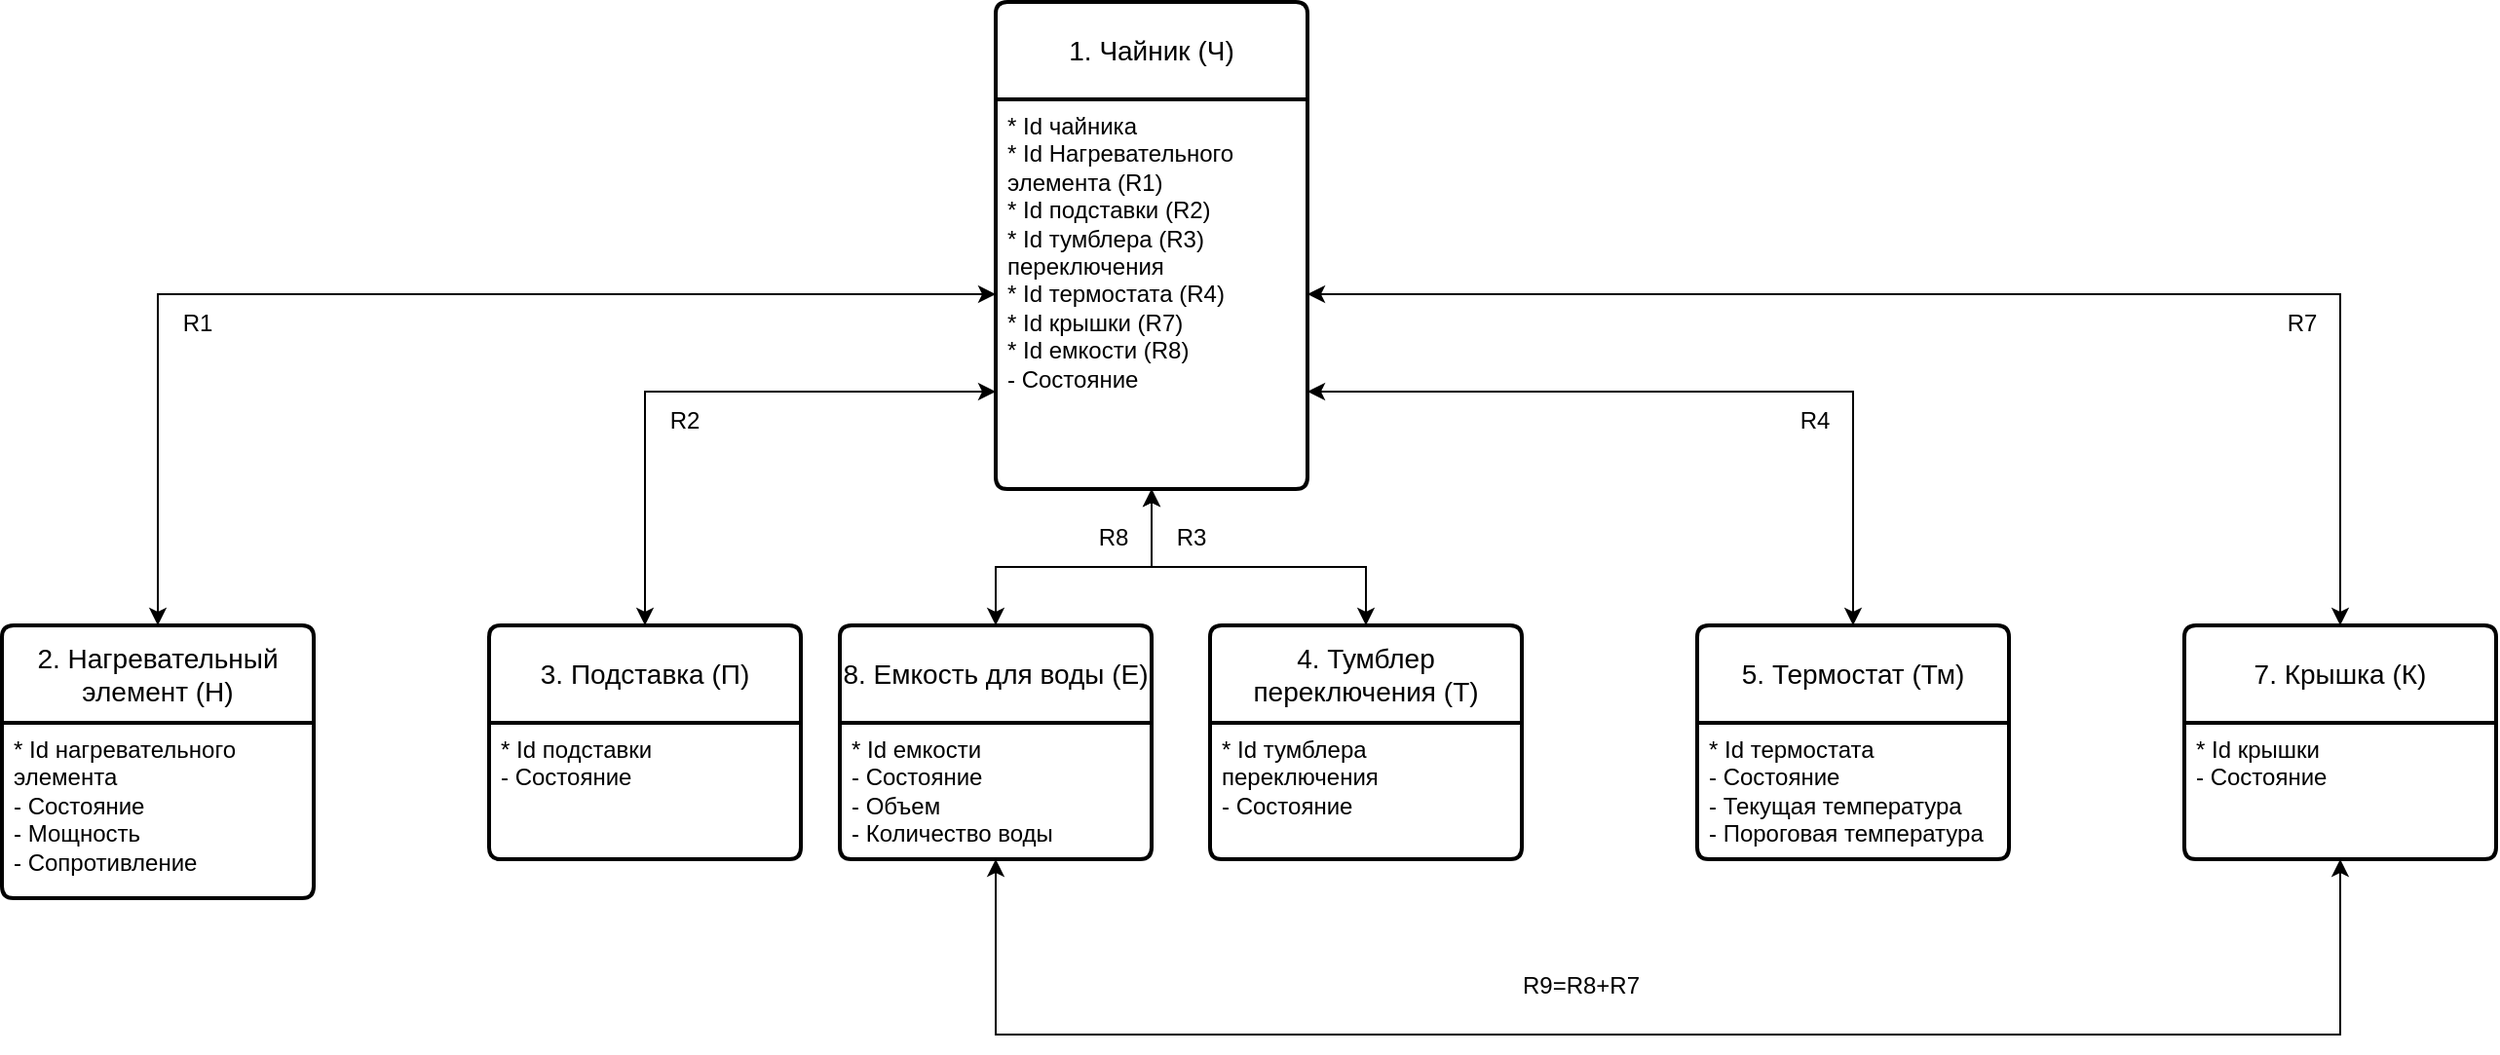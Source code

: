 <mxfile version="27.0.5" pages="5">
  <diagram name="Информационная модель" id="WNRiPasUM2vJm1lHNqGy">
    <mxGraphModel dx="1577" dy="1220" grid="1" gridSize="10" guides="1" tooltips="1" connect="1" arrows="1" fold="1" page="1" pageScale="1" pageWidth="1654" pageHeight="1169" math="0" shadow="0">
      <root>
        <mxCell id="0" />
        <mxCell id="1" parent="0" />
        <mxCell id="tIcXRlIHwBrwNj6KrlFk-1" value="1. Чайник (Ч)" style="swimlane;childLayout=stackLayout;horizontal=1;startSize=50;horizontalStack=0;rounded=1;fontSize=14;fontStyle=0;strokeWidth=2;resizeParent=0;resizeLast=1;shadow=0;dashed=0;align=center;arcSize=4;whiteSpace=wrap;html=1;" parent="1" vertex="1">
          <mxGeometry x="680" y="30" width="160" height="250" as="geometry" />
        </mxCell>
        <mxCell id="tIcXRlIHwBrwNj6KrlFk-2" value="* Id чайника&lt;div&gt;* Id Нагревательного элемента (R1)&lt;/div&gt;&lt;div&gt;* Id подставки (R2)&lt;/div&gt;&lt;div&gt;&lt;span style=&quot;background-color: transparent; color: light-dark(rgb(0, 0, 0), rgb(255, 255, 255));&quot;&gt;* Id тумблера (R3) переключения&lt;/span&gt;&lt;/div&gt;&lt;div&gt;* Id термостата (R4)&lt;/div&gt;&lt;div&gt;* Id крышки (R7)&lt;/div&gt;&lt;div&gt;* Id емкости (R8)&lt;/div&gt;&lt;div&gt;&lt;span style=&quot;background-color: transparent; color: light-dark(rgb(0, 0, 0), rgb(255, 255, 255));&quot;&gt;- Состояние&lt;/span&gt;&lt;/div&gt;" style="align=left;strokeColor=none;fillColor=none;spacingLeft=4;spacingRight=4;fontSize=12;verticalAlign=top;resizable=0;rotatable=0;part=1;html=1;whiteSpace=wrap;" parent="tIcXRlIHwBrwNj6KrlFk-1" vertex="1">
          <mxGeometry y="50" width="160" height="200" as="geometry" />
        </mxCell>
        <mxCell id="tIcXRlIHwBrwNj6KrlFk-3" value="2. Нагревательный элемент (Н)" style="swimlane;childLayout=stackLayout;horizontal=1;startSize=50;horizontalStack=0;rounded=1;fontSize=14;fontStyle=0;strokeWidth=2;resizeParent=0;resizeLast=1;shadow=0;dashed=0;align=center;arcSize=4;whiteSpace=wrap;html=1;" parent="1" vertex="1">
          <mxGeometry x="170" y="350" width="160" height="140" as="geometry" />
        </mxCell>
        <mxCell id="tIcXRlIHwBrwNj6KrlFk-4" value="* Id нагревательного элемента&lt;div&gt;- Состояние&lt;/div&gt;&lt;div&gt;- Мощность&lt;/div&gt;&lt;div&gt;- Сопротивление&lt;/div&gt;" style="align=left;strokeColor=none;fillColor=none;spacingLeft=4;spacingRight=4;fontSize=12;verticalAlign=top;resizable=0;rotatable=0;part=1;html=1;whiteSpace=wrap;" parent="tIcXRlIHwBrwNj6KrlFk-3" vertex="1">
          <mxGeometry y="50" width="160" height="90" as="geometry" />
        </mxCell>
        <mxCell id="tIcXRlIHwBrwNj6KrlFk-8" value="4. Тумблер переключения (Т)" style="swimlane;childLayout=stackLayout;horizontal=1;startSize=50;horizontalStack=0;rounded=1;fontSize=14;fontStyle=0;strokeWidth=2;resizeParent=0;resizeLast=1;shadow=0;dashed=0;align=center;arcSize=4;whiteSpace=wrap;html=1;" parent="1" vertex="1">
          <mxGeometry x="790" y="350" width="160" height="120" as="geometry" />
        </mxCell>
        <mxCell id="tIcXRlIHwBrwNj6KrlFk-9" value="* Id тумблера переключения&lt;div&gt;- Состояние&lt;/div&gt;" style="align=left;strokeColor=none;fillColor=none;spacingLeft=4;spacingRight=4;fontSize=12;verticalAlign=top;resizable=0;rotatable=0;part=1;html=1;whiteSpace=wrap;" parent="tIcXRlIHwBrwNj6KrlFk-8" vertex="1">
          <mxGeometry y="50" width="160" height="70" as="geometry" />
        </mxCell>
        <mxCell id="tIcXRlIHwBrwNj6KrlFk-10" value="3. Подставка (П)" style="swimlane;childLayout=stackLayout;horizontal=1;startSize=50;horizontalStack=0;rounded=1;fontSize=14;fontStyle=0;strokeWidth=2;resizeParent=0;resizeLast=1;shadow=0;dashed=0;align=center;arcSize=4;whiteSpace=wrap;html=1;" parent="1" vertex="1">
          <mxGeometry x="420" y="350" width="160" height="120" as="geometry" />
        </mxCell>
        <mxCell id="tIcXRlIHwBrwNj6KrlFk-11" value="* Id подставки&lt;div&gt;&lt;div&gt;- Состояние&lt;/div&gt;&lt;/div&gt;" style="align=left;strokeColor=none;fillColor=none;spacingLeft=4;spacingRight=4;fontSize=12;verticalAlign=top;resizable=0;rotatable=0;part=1;html=1;whiteSpace=wrap;" parent="tIcXRlIHwBrwNj6KrlFk-10" vertex="1">
          <mxGeometry y="50" width="160" height="70" as="geometry" />
        </mxCell>
        <mxCell id="tIcXRlIHwBrwNj6KrlFk-14" value="5. Термостат (Тм)" style="swimlane;childLayout=stackLayout;horizontal=1;startSize=50;horizontalStack=0;rounded=1;fontSize=14;fontStyle=0;strokeWidth=2;resizeParent=0;resizeLast=1;shadow=0;dashed=0;align=center;arcSize=4;whiteSpace=wrap;html=1;" parent="1" vertex="1">
          <mxGeometry x="1040" y="350" width="160" height="120" as="geometry" />
        </mxCell>
        <mxCell id="tIcXRlIHwBrwNj6KrlFk-15" value="* Id термостата&lt;div&gt;- Состояние&lt;/div&gt;&lt;div&gt;- Текущая температура&lt;/div&gt;&lt;div&gt;- Пороговая температура&lt;/div&gt;" style="align=left;strokeColor=none;fillColor=none;spacingLeft=4;spacingRight=4;fontSize=12;verticalAlign=top;resizable=0;rotatable=0;part=1;html=1;whiteSpace=wrap;" parent="tIcXRlIHwBrwNj6KrlFk-14" vertex="1">
          <mxGeometry y="50" width="160" height="70" as="geometry" />
        </mxCell>
        <mxCell id="tIcXRlIHwBrwNj6KrlFk-20" value="" style="endArrow=classic;startArrow=classic;html=1;rounded=0;exitX=0.5;exitY=0;exitDx=0;exitDy=0;entryX=0;entryY=0.75;entryDx=0;entryDy=0;" parent="1" source="tIcXRlIHwBrwNj6KrlFk-10" target="tIcXRlIHwBrwNj6KrlFk-2" edge="1">
          <mxGeometry width="50" height="50" relative="1" as="geometry">
            <mxPoint x="630" y="320" as="sourcePoint" />
            <mxPoint x="680" y="270" as="targetPoint" />
            <Array as="points">
              <mxPoint x="500" y="230" />
            </Array>
          </mxGeometry>
        </mxCell>
        <mxCell id="tIcXRlIHwBrwNj6KrlFk-22" value="" style="endArrow=classic;startArrow=classic;html=1;rounded=0;exitX=0.5;exitY=0;exitDx=0;exitDy=0;entryX=0.5;entryY=1;entryDx=0;entryDy=0;" parent="1" source="tIcXRlIHwBrwNj6KrlFk-8" target="tIcXRlIHwBrwNj6KrlFk-2" edge="1">
          <mxGeometry width="50" height="50" relative="1" as="geometry">
            <mxPoint x="1080" y="300" as="sourcePoint" />
            <mxPoint x="1130" y="250" as="targetPoint" />
            <Array as="points">
              <mxPoint x="870" y="320" />
              <mxPoint x="760" y="320" />
            </Array>
          </mxGeometry>
        </mxCell>
        <mxCell id="tIcXRlIHwBrwNj6KrlFk-23" value="" style="endArrow=classic;startArrow=classic;html=1;rounded=0;exitX=0.5;exitY=0;exitDx=0;exitDy=0;" parent="1" source="tIcXRlIHwBrwNj6KrlFk-14" edge="1">
          <mxGeometry width="50" height="50" relative="1" as="geometry">
            <mxPoint x="950" y="300" as="sourcePoint" />
            <mxPoint x="840" y="230" as="targetPoint" />
            <Array as="points">
              <mxPoint x="1120" y="230" />
            </Array>
          </mxGeometry>
        </mxCell>
        <mxCell id="tIcXRlIHwBrwNj6KrlFk-25" value="" style="endArrow=classic;startArrow=classic;html=1;rounded=0;exitX=0.5;exitY=0;exitDx=0;exitDy=0;entryX=0;entryY=0.5;entryDx=0;entryDy=0;" parent="1" source="tIcXRlIHwBrwNj6KrlFk-3" target="tIcXRlIHwBrwNj6KrlFk-2" edge="1">
          <mxGeometry width="50" height="50" relative="1" as="geometry">
            <mxPoint x="380" y="300" as="sourcePoint" />
            <mxPoint x="430" y="250" as="targetPoint" />
            <Array as="points">
              <mxPoint x="250" y="180" />
            </Array>
          </mxGeometry>
        </mxCell>
        <mxCell id="tIcXRlIHwBrwNj6KrlFk-26" value="R1" style="text;html=1;align=center;verticalAlign=middle;resizable=0;points=[];autosize=1;strokeColor=none;fillColor=none;" parent="1" vertex="1">
          <mxGeometry x="250" y="180" width="40" height="30" as="geometry" />
        </mxCell>
        <mxCell id="tIcXRlIHwBrwNj6KrlFk-27" value="R2" style="text;html=1;align=center;verticalAlign=middle;resizable=0;points=[];autosize=1;strokeColor=none;fillColor=none;" parent="1" vertex="1">
          <mxGeometry x="500" y="230" width="40" height="30" as="geometry" />
        </mxCell>
        <mxCell id="tIcXRlIHwBrwNj6KrlFk-30" value="R3" style="text;html=1;align=center;verticalAlign=middle;resizable=0;points=[];autosize=1;strokeColor=none;fillColor=none;" parent="1" vertex="1">
          <mxGeometry x="760" y="290" width="40" height="30" as="geometry" />
        </mxCell>
        <mxCell id="tIcXRlIHwBrwNj6KrlFk-31" value="R4" style="text;html=1;align=center;verticalAlign=middle;resizable=0;points=[];autosize=1;strokeColor=none;fillColor=none;" parent="1" vertex="1">
          <mxGeometry x="1080" y="230" width="40" height="30" as="geometry" />
        </mxCell>
        <mxCell id="fDy63yG-1HdvizdGkuhg-1" value="7. Крышка (К)" style="swimlane;childLayout=stackLayout;horizontal=1;startSize=50;horizontalStack=0;rounded=1;fontSize=14;fontStyle=0;strokeWidth=2;resizeParent=0;resizeLast=1;shadow=0;dashed=0;align=center;arcSize=4;whiteSpace=wrap;html=1;" parent="1" vertex="1">
          <mxGeometry x="1290" y="350" width="160" height="120" as="geometry" />
        </mxCell>
        <mxCell id="fDy63yG-1HdvizdGkuhg-2" value="* Id крышки&lt;div&gt;- Состояние&lt;/div&gt;" style="align=left;strokeColor=none;fillColor=none;spacingLeft=4;spacingRight=4;fontSize=12;verticalAlign=top;resizable=0;rotatable=0;part=1;html=1;whiteSpace=wrap;" parent="fDy63yG-1HdvizdGkuhg-1" vertex="1">
          <mxGeometry y="50" width="160" height="70" as="geometry" />
        </mxCell>
        <mxCell id="fDy63yG-1HdvizdGkuhg-3" value="" style="endArrow=classic;startArrow=classic;html=1;rounded=0;exitX=1;exitY=0.5;exitDx=0;exitDy=0;entryX=0.5;entryY=0;entryDx=0;entryDy=0;" parent="1" source="tIcXRlIHwBrwNj6KrlFk-2" target="fDy63yG-1HdvizdGkuhg-1" edge="1">
          <mxGeometry width="50" height="50" relative="1" as="geometry">
            <mxPoint x="1070" y="350" as="sourcePoint" />
            <mxPoint x="1120" y="300" as="targetPoint" />
            <Array as="points">
              <mxPoint x="1370" y="180" />
            </Array>
          </mxGeometry>
        </mxCell>
        <mxCell id="fDy63yG-1HdvizdGkuhg-4" value="R7" style="text;html=1;align=center;verticalAlign=middle;resizable=0;points=[];autosize=1;strokeColor=none;fillColor=none;" parent="1" vertex="1">
          <mxGeometry x="1330" y="180" width="40" height="30" as="geometry" />
        </mxCell>
        <mxCell id="kapzY4y5B8cZPQ7k3PM_-1" value="8. Емкость для воды (Е)" style="swimlane;childLayout=stackLayout;horizontal=1;startSize=50;horizontalStack=0;rounded=1;fontSize=14;fontStyle=0;strokeWidth=2;resizeParent=0;resizeLast=1;shadow=0;dashed=0;align=center;arcSize=4;whiteSpace=wrap;html=1;" parent="1" vertex="1">
          <mxGeometry x="600" y="350" width="160" height="120" as="geometry" />
        </mxCell>
        <mxCell id="kapzY4y5B8cZPQ7k3PM_-2" value="* Id емкости&lt;div&gt;&lt;div&gt;- Состояние&lt;/div&gt;&lt;/div&gt;&lt;div&gt;- Объем&lt;/div&gt;&lt;div&gt;- Количество воды&lt;/div&gt;" style="align=left;strokeColor=none;fillColor=none;spacingLeft=4;spacingRight=4;fontSize=12;verticalAlign=top;resizable=0;rotatable=0;part=1;html=1;whiteSpace=wrap;" parent="kapzY4y5B8cZPQ7k3PM_-1" vertex="1">
          <mxGeometry y="50" width="160" height="70" as="geometry" />
        </mxCell>
        <mxCell id="kapzY4y5B8cZPQ7k3PM_-3" value="" style="endArrow=classic;startArrow=classic;html=1;rounded=0;exitX=0.5;exitY=0;exitDx=0;exitDy=0;entryX=0.5;entryY=1;entryDx=0;entryDy=0;" parent="1" source="kapzY4y5B8cZPQ7k3PM_-1" target="tIcXRlIHwBrwNj6KrlFk-1" edge="1">
          <mxGeometry width="50" height="50" relative="1" as="geometry">
            <mxPoint x="690" y="350" as="sourcePoint" />
            <mxPoint x="740" y="300" as="targetPoint" />
            <Array as="points">
              <mxPoint x="680" y="320" />
              <mxPoint x="760" y="320" />
            </Array>
          </mxGeometry>
        </mxCell>
        <mxCell id="kapzY4y5B8cZPQ7k3PM_-4" value="R8" style="text;html=1;align=center;verticalAlign=middle;resizable=0;points=[];autosize=1;strokeColor=none;fillColor=none;" parent="1" vertex="1">
          <mxGeometry x="720" y="290" width="40" height="30" as="geometry" />
        </mxCell>
        <mxCell id="aYMwpmT19g_ahco-8_j1-1" value="" style="endArrow=classic;startArrow=classic;html=1;rounded=0;exitX=0.5;exitY=1;exitDx=0;exitDy=0;entryX=0.5;entryY=1;entryDx=0;entryDy=0;" edge="1" parent="1" source="kapzY4y5B8cZPQ7k3PM_-2" target="fDy63yG-1HdvizdGkuhg-2">
          <mxGeometry width="50" height="50" relative="1" as="geometry">
            <mxPoint x="1030" y="600" as="sourcePoint" />
            <mxPoint x="1080" y="550" as="targetPoint" />
            <Array as="points">
              <mxPoint x="680" y="560" />
              <mxPoint x="1370" y="560" />
            </Array>
          </mxGeometry>
        </mxCell>
        <mxCell id="aYMwpmT19g_ahco-8_j1-2" value="R9=R8+R7" style="text;html=1;align=center;verticalAlign=middle;resizable=0;points=[];autosize=1;strokeColor=none;fillColor=none;" vertex="1" parent="1">
          <mxGeometry x="940" y="520" width="80" height="30" as="geometry" />
        </mxCell>
      </root>
    </mxGraphModel>
  </diagram>
  <diagram id="c5aaXnjNVCfoVuzfj_bL" name="ДПС и ТПС">
    <mxGraphModel dx="1183" dy="915" grid="1" gridSize="10" guides="1" tooltips="1" connect="1" arrows="1" fold="1" page="1" pageScale="1" pageWidth="2336" pageHeight="1654" math="0" shadow="0">
      <root>
        <mxCell id="0" />
        <mxCell id="1" parent="0" />
        <mxCell id="algagseaoZMRcD75duD9-1" value="&lt;font style=&quot;font-size: 25px;&quot;&gt;Чайник&lt;/font&gt;" style="text;html=1;align=center;verticalAlign=middle;resizable=0;points=[];autosize=1;strokeColor=none;fillColor=none;" parent="1" vertex="1">
          <mxGeometry x="405" y="120" width="110" height="40" as="geometry" />
        </mxCell>
        <mxCell id="Vp9Lq7lJzZGGXsoSQzWb-1" value="1. Чайник выключен" style="rounded=0;whiteSpace=wrap;html=1;" parent="1" vertex="1">
          <mxGeometry x="400" y="200" width="120" height="60" as="geometry" />
        </mxCell>
        <mxCell id="Vp9Lq7lJzZGGXsoSQzWb-2" value="2. Чайник включается" style="rounded=0;whiteSpace=wrap;html=1;" parent="1" vertex="1">
          <mxGeometry x="560" y="290" width="120" height="60" as="geometry" />
        </mxCell>
        <mxCell id="Vp9Lq7lJzZGGXsoSQzWb-4" value="4. Чайник выключается" style="rounded=0;whiteSpace=wrap;html=1;" parent="1" vertex="1">
          <mxGeometry x="240" y="290" width="120" height="60" as="geometry" />
        </mxCell>
        <mxCell id="Vp9Lq7lJzZGGXsoSQzWb-5" value="" style="endArrow=classic;html=1;rounded=0;exitX=1;exitY=0.5;exitDx=0;exitDy=0;entryX=0.5;entryY=0;entryDx=0;entryDy=0;" parent="1" source="Vp9Lq7lJzZGGXsoSQzWb-1" target="Vp9Lq7lJzZGGXsoSQzWb-2" edge="1">
          <mxGeometry width="50" height="50" relative="1" as="geometry">
            <mxPoint x="580" y="270" as="sourcePoint" />
            <mxPoint x="630" y="220" as="targetPoint" />
            <Array as="points">
              <mxPoint x="620" y="230" />
            </Array>
          </mxGeometry>
        </mxCell>
        <mxCell id="Vp9Lq7lJzZGGXsoSQzWb-6" value="Ч1: Включить чайник" style="text;html=1;align=center;verticalAlign=middle;resizable=0;points=[];autosize=1;strokeColor=none;fillColor=none;" parent="1" vertex="1">
          <mxGeometry x="555" y="200" width="140" height="30" as="geometry" />
        </mxCell>
        <mxCell id="Vp9Lq7lJzZGGXsoSQzWb-11" value="" style="endArrow=classic;html=1;rounded=0;exitX=0.5;exitY=0;exitDx=0;exitDy=0;entryX=0;entryY=0.5;entryDx=0;entryDy=0;" parent="1" source="Vp9Lq7lJzZGGXsoSQzWb-4" target="Vp9Lq7lJzZGGXsoSQzWb-1" edge="1">
          <mxGeometry width="50" height="50" relative="1" as="geometry">
            <mxPoint x="290" y="220" as="sourcePoint" />
            <mxPoint x="340" y="170" as="targetPoint" />
            <Array as="points">
              <mxPoint x="300" y="230" />
            </Array>
          </mxGeometry>
        </mxCell>
        <mxCell id="Vp9Lq7lJzZGGXsoSQzWb-12" value="Ч4: Выключить чайник" style="text;html=1;align=center;verticalAlign=middle;resizable=0;points=[];autosize=1;strokeColor=none;fillColor=none;" parent="1" vertex="1">
          <mxGeometry x="215" y="200" width="150" height="30" as="geometry" />
        </mxCell>
        <mxCell id="Vp9Lq7lJzZGGXsoSQzWb-13" value="" style="endArrow=classic;html=1;rounded=0;exitX=0;exitY=0.5;exitDx=0;exitDy=0;entryX=1;entryY=0.5;entryDx=0;entryDy=0;" parent="1" source="Vp9Lq7lJzZGGXsoSQzWb-2" target="Vp9Lq7lJzZGGXsoSQzWb-4" edge="1">
          <mxGeometry width="50" height="50" relative="1" as="geometry">
            <mxPoint x="470" y="360" as="sourcePoint" />
            <mxPoint x="520" y="310" as="targetPoint" />
          </mxGeometry>
        </mxCell>
        <mxCell id="Vp9Lq7lJzZGGXsoSQzWb-15" value="Ч3: Начать выключение чайника" style="text;html=1;align=center;verticalAlign=middle;resizable=0;points=[];autosize=1;strokeColor=none;fillColor=none;" parent="1" vertex="1">
          <mxGeometry x="350" y="290" width="210" height="30" as="geometry" />
        </mxCell>
        <mxCell id="mLjE5-Q9Im1AQ_BbiMDt-1" value="&lt;font style=&quot;font-size: 25px;&quot;&gt;Нагревательный элемент&lt;/font&gt;" style="text;html=1;align=center;verticalAlign=middle;resizable=0;points=[];autosize=1;strokeColor=none;fillColor=none;" parent="1" vertex="1">
          <mxGeometry x="295" y="560" width="330" height="40" as="geometry" />
        </mxCell>
        <mxCell id="mLjE5-Q9Im1AQ_BbiMDt-2" value="1. Элемент выключен" style="rounded=0;whiteSpace=wrap;html=1;" parent="1" vertex="1">
          <mxGeometry x="400" y="640" width="120" height="60" as="geometry" />
        </mxCell>
        <mxCell id="mLjE5-Q9Im1AQ_BbiMDt-3" value="2. Элемент выделяет тепло" style="rounded=0;whiteSpace=wrap;html=1;" parent="1" vertex="1">
          <mxGeometry x="400" y="730" width="120" height="60" as="geometry" />
        </mxCell>
        <mxCell id="mLjE5-Q9Im1AQ_BbiMDt-5" value="" style="endArrow=classic;html=1;rounded=0;exitX=1;exitY=0.5;exitDx=0;exitDy=0;entryX=1;entryY=0.5;entryDx=0;entryDy=0;" parent="1" source="mLjE5-Q9Im1AQ_BbiMDt-2" target="mLjE5-Q9Im1AQ_BbiMDt-3" edge="1">
          <mxGeometry width="50" height="50" relative="1" as="geometry">
            <mxPoint x="597.5" y="780" as="sourcePoint" />
            <mxPoint x="647.5" y="730" as="targetPoint" />
            <Array as="points">
              <mxPoint x="560" y="670" />
              <mxPoint x="560" y="760" />
            </Array>
          </mxGeometry>
        </mxCell>
        <mxCell id="mLjE5-Q9Im1AQ_BbiMDt-6" value="Н1: Выделить тепло&lt;div&gt;&lt;br&gt;&lt;/div&gt;" style="text;html=1;align=center;verticalAlign=middle;resizable=0;points=[];autosize=1;strokeColor=none;fillColor=none;" parent="1" vertex="1">
          <mxGeometry x="572.5" y="720" width="140" height="40" as="geometry" />
        </mxCell>
        <mxCell id="mLjE5-Q9Im1AQ_BbiMDt-7" value="" style="endArrow=classic;html=1;rounded=0;exitX=0;exitY=0.5;exitDx=0;exitDy=0;entryX=0.5;entryY=1;entryDx=0;entryDy=0;" parent="1" source="mLjE5-Q9Im1AQ_BbiMDt-3" target="J8_HU3wjC5xgbmrfUZEe-1" edge="1">
          <mxGeometry width="50" height="50" relative="1" as="geometry">
            <mxPoint x="317.5" y="760" as="sourcePoint" />
            <mxPoint x="400" y="810" as="targetPoint" />
            <Array as="points">
              <mxPoint x="285" y="760" />
            </Array>
          </mxGeometry>
        </mxCell>
        <mxCell id="mLjE5-Q9Im1AQ_BbiMDt-8" value="Н2: Выключить&lt;div&gt;нагревательный элемент&lt;/div&gt;" style="text;html=1;align=center;verticalAlign=middle;resizable=0;points=[];autosize=1;strokeColor=none;fillColor=none;" parent="1" vertex="1">
          <mxGeometry x="120" y="620" width="170" height="40" as="geometry" />
        </mxCell>
        <mxCell id="0D9fFCK87DGVW5vqS513-2" value="&lt;font style=&quot;font-size: 25px;&quot;&gt;Подставка&lt;/font&gt;" style="text;html=1;align=center;verticalAlign=middle;resizable=0;points=[];autosize=1;strokeColor=none;fillColor=none;" parent="1" vertex="1">
          <mxGeometry x="385" y="840" width="150" height="40" as="geometry" />
        </mxCell>
        <mxCell id="0D9fFCK87DGVW5vqS513-3" value="1. Подставка включена в сеть" style="rounded=0;whiteSpace=wrap;html=1;" parent="1" vertex="1">
          <mxGeometry x="400" y="920" width="120" height="60" as="geometry" />
        </mxCell>
        <mxCell id="0D9fFCK87DGVW5vqS513-4" value="2. Подставка выключена из сети&amp;nbsp;" style="rounded=0;whiteSpace=wrap;html=1;" parent="1" vertex="1">
          <mxGeometry x="400" y="1060" width="120" height="60" as="geometry" />
        </mxCell>
        <mxCell id="0D9fFCK87DGVW5vqS513-6" value="" style="endArrow=classic;html=1;rounded=0;exitX=0;exitY=0.5;exitDx=0;exitDy=0;entryX=0;entryY=0.5;entryDx=0;entryDy=0;" parent="1" source="0D9fFCK87DGVW5vqS513-4" target="0D9fFCK87DGVW5vqS513-3" edge="1">
          <mxGeometry width="50" height="50" relative="1" as="geometry">
            <mxPoint x="370" y="1060" as="sourcePoint" />
            <mxPoint x="420" y="1010" as="targetPoint" />
            <Array as="points">
              <mxPoint x="360" y="1090" />
              <mxPoint x="360" y="950" />
            </Array>
          </mxGeometry>
        </mxCell>
        <mxCell id="0D9fFCK87DGVW5vqS513-7" value="П1: Выключить&amp;nbsp;&lt;div&gt;из сети&amp;nbsp;&lt;/div&gt;" style="text;html=1;align=center;verticalAlign=middle;resizable=0;points=[];autosize=1;strokeColor=none;fillColor=none;" parent="1" vertex="1">
          <mxGeometry x="562.5" y="993" width="110" height="40" as="geometry" />
        </mxCell>
        <mxCell id="0D9fFCK87DGVW5vqS513-8" value="" style="endArrow=classic;html=1;rounded=0;exitX=1;exitY=0.5;exitDx=0;exitDy=0;entryX=1;entryY=0.5;entryDx=0;entryDy=0;" parent="1" source="0D9fFCK87DGVW5vqS513-3" target="0D9fFCK87DGVW5vqS513-4" edge="1">
          <mxGeometry width="50" height="50" relative="1" as="geometry">
            <mxPoint x="500" y="1030" as="sourcePoint" />
            <mxPoint x="550" y="980" as="targetPoint" />
            <Array as="points">
              <mxPoint x="560" y="950" />
              <mxPoint x="560" y="1090" />
            </Array>
          </mxGeometry>
        </mxCell>
        <mxCell id="0D9fFCK87DGVW5vqS513-9" value="П2: Включить&amp;nbsp;&lt;div&gt;в сеть&lt;/div&gt;" style="text;html=1;align=center;verticalAlign=middle;resizable=0;points=[];autosize=1;strokeColor=none;fillColor=none;" parent="1" vertex="1">
          <mxGeometry x="260" y="993" width="110" height="40" as="geometry" />
        </mxCell>
        <mxCell id="memOgosTyQc3FFFahLcG-1" value="" style="endArrow=classic;html=1;rounded=0;exitX=1;exitY=0.5;exitDx=0;exitDy=0;entryX=1;entryY=0.5;entryDx=0;entryDy=0;" parent="1" source="memOgosTyQc3FFFahLcG-4" target="memOgosTyQc3FFFahLcG-5" edge="1">
          <mxGeometry width="50" height="50" relative="1" as="geometry">
            <mxPoint x="595" y="1380" as="sourcePoint" />
            <mxPoint x="645" y="1330" as="targetPoint" />
            <Array as="points">
              <mxPoint x="560" y="1270" />
              <mxPoint x="560" y="1390" />
            </Array>
          </mxGeometry>
        </mxCell>
        <mxCell id="memOgosTyQc3FFFahLcG-2" value="" style="endArrow=classic;html=1;rounded=0;exitX=0;exitY=0.5;exitDx=0;exitDy=0;entryX=0;entryY=0.5;entryDx=0;entryDy=0;" parent="1" source="memOgosTyQc3FFFahLcG-5" target="memOgosTyQc3FFFahLcG-4" edge="1">
          <mxGeometry width="50" height="50" relative="1" as="geometry">
            <mxPoint x="315" y="1360" as="sourcePoint" />
            <mxPoint x="365" y="1310" as="targetPoint" />
            <Array as="points">
              <mxPoint x="360" y="1390" />
              <mxPoint x="360" y="1270" />
            </Array>
          </mxGeometry>
        </mxCell>
        <mxCell id="memOgosTyQc3FFFahLcG-3" value="&lt;font style=&quot;font-size: 25px;&quot;&gt;Тумблер переключения&lt;/font&gt;" style="text;html=1;align=center;verticalAlign=middle;resizable=0;points=[];autosize=1;strokeColor=none;fillColor=none;" parent="1" vertex="1">
          <mxGeometry x="310" y="1160" width="300" height="40" as="geometry" />
        </mxCell>
        <mxCell id="memOgosTyQc3FFFahLcG-4" value="1. Тумблер не нажат" style="rounded=0;whiteSpace=wrap;html=1;" parent="1" vertex="1">
          <mxGeometry x="400" y="1240" width="120" height="60" as="geometry" />
        </mxCell>
        <mxCell id="memOgosTyQc3FFFahLcG-5" value="2. Тумблер нажат" style="rounded=0;whiteSpace=wrap;html=1;" parent="1" vertex="1">
          <mxGeometry x="400" y="1360" width="120" height="60" as="geometry" />
        </mxCell>
        <mxCell id="memOgosTyQc3FFFahLcG-6" value="Т1: Нажать на тумблер" style="text;html=1;align=center;verticalAlign=middle;resizable=0;points=[];autosize=1;strokeColor=none;fillColor=none;" parent="1" vertex="1">
          <mxGeometry x="565" y="1325" width="150" height="30" as="geometry" />
        </mxCell>
        <mxCell id="memOgosTyQc3FFFahLcG-7" value="Т2: Отжать тумблер" style="text;html=1;align=center;verticalAlign=middle;resizable=0;points=[];autosize=1;strokeColor=none;fillColor=none;" parent="1" vertex="1">
          <mxGeometry x="205" y="1325" width="140" height="30" as="geometry" />
        </mxCell>
        <mxCell id="fhqFMLRQZTpFUtK2yPni-1" value="" style="endArrow=classic;html=1;rounded=0;exitX=1;exitY=0.5;exitDx=0;exitDy=0;entryX=1;entryY=0.5;entryDx=0;entryDy=0;" parent="1" source="fhqFMLRQZTpFUtK2yPni-4" target="fhqFMLRQZTpFUtK2yPni-5" edge="1">
          <mxGeometry width="50" height="50" relative="1" as="geometry">
            <mxPoint x="1717.5" y="340" as="sourcePoint" />
            <mxPoint x="1767.5" y="290" as="targetPoint" />
            <Array as="points">
              <mxPoint x="1677.5" y="230" />
              <mxPoint x="1677.5" y="350" />
            </Array>
          </mxGeometry>
        </mxCell>
        <mxCell id="fhqFMLRQZTpFUtK2yPni-2" value="" style="endArrow=classic;html=1;rounded=0;exitX=0;exitY=0.5;exitDx=0;exitDy=0;entryX=0;entryY=0.5;entryDx=0;entryDy=0;" parent="1" source="fhqFMLRQZTpFUtK2yPni-5" target="fhqFMLRQZTpFUtK2yPni-4" edge="1">
          <mxGeometry width="50" height="50" relative="1" as="geometry">
            <mxPoint x="1437.5" y="320" as="sourcePoint" />
            <mxPoint x="1487.5" y="270" as="targetPoint" />
            <Array as="points">
              <mxPoint x="1477.5" y="350" />
              <mxPoint x="1477.5" y="230" />
            </Array>
          </mxGeometry>
        </mxCell>
        <mxCell id="fhqFMLRQZTpFUtK2yPni-3" value="&lt;font style=&quot;font-size: 25px;&quot;&gt;Термостат&lt;/font&gt;" style="text;html=1;align=center;verticalAlign=middle;resizable=0;points=[];autosize=1;strokeColor=none;fillColor=none;" parent="1" vertex="1">
          <mxGeometry x="1502.5" y="120" width="150" height="40" as="geometry" />
        </mxCell>
        <mxCell id="fhqFMLRQZTpFUtK2yPni-4" value="1. Термостат в состоянии покоя" style="rounded=0;whiteSpace=wrap;html=1;" parent="1" vertex="1">
          <mxGeometry x="1517.5" y="200" width="120" height="60" as="geometry" />
        </mxCell>
        <mxCell id="fhqFMLRQZTpFUtK2yPni-5" value="2. Термостат не достиг нужной температуры" style="rounded=0;whiteSpace=wrap;html=1;" parent="1" vertex="1">
          <mxGeometry x="1517.5" y="320" width="120" height="60" as="geometry" />
        </mxCell>
        <mxCell id="fhqFMLRQZTpFUtK2yPni-6" value="Тм1: Зафиксировать&amp;nbsp;&lt;div&gt;текущую температуру&lt;/div&gt;&lt;div&gt;(Изменение)&lt;/div&gt;" style="text;html=1;align=center;verticalAlign=middle;resizable=0;points=[];autosize=1;strokeColor=none;fillColor=none;" parent="1" vertex="1">
          <mxGeometry x="1675" y="270" width="150" height="60" as="geometry" />
        </mxCell>
        <mxCell id="fhqFMLRQZTpFUtK2yPni-7" value="Тм2: Вернуть термостат&amp;nbsp;&lt;div&gt;в нормальное состояние&lt;/div&gt;" style="text;html=1;align=center;verticalAlign=middle;resizable=0;points=[];autosize=1;strokeColor=none;fillColor=none;" parent="1" vertex="1">
          <mxGeometry x="1317.5" y="280" width="160" height="40" as="geometry" />
        </mxCell>
        <mxCell id="PPF5e2-Y03ADRbko8Wll-1" value="" style="endArrow=classic;html=1;rounded=0;exitX=1;exitY=0.5;exitDx=0;exitDy=0;entryX=1;entryY=0.5;entryDx=0;entryDy=0;" parent="1" source="PPF5e2-Y03ADRbko8Wll-4" target="PPF5e2-Y03ADRbko8Wll-5" edge="1">
          <mxGeometry width="50" height="50" relative="1" as="geometry">
            <mxPoint x="1717.5" y="780" as="sourcePoint" />
            <mxPoint x="1767.5" y="730" as="targetPoint" />
            <Array as="points">
              <mxPoint x="1680" y="670" />
              <mxPoint x="1680" y="790" />
            </Array>
          </mxGeometry>
        </mxCell>
        <mxCell id="PPF5e2-Y03ADRbko8Wll-2" value="" style="endArrow=classic;html=1;rounded=0;exitX=0;exitY=0.5;exitDx=0;exitDy=0;entryX=0;entryY=0.5;entryDx=0;entryDy=0;" parent="1" source="PPF5e2-Y03ADRbko8Wll-5" target="PPF5e2-Y03ADRbko8Wll-4" edge="1">
          <mxGeometry width="50" height="50" relative="1" as="geometry">
            <mxPoint x="1437.5" y="760" as="sourcePoint" />
            <mxPoint x="1487.5" y="710" as="targetPoint" />
            <Array as="points">
              <mxPoint x="1480" y="790" />
              <mxPoint x="1480" y="670" />
            </Array>
          </mxGeometry>
        </mxCell>
        <mxCell id="PPF5e2-Y03ADRbko8Wll-3" value="&lt;font style=&quot;font-size: 25px;&quot;&gt;Крышка&lt;/font&gt;" style="text;html=1;align=center;verticalAlign=middle;resizable=0;points=[];autosize=1;strokeColor=none;fillColor=none;" parent="1" vertex="1">
          <mxGeometry x="1520" y="560" width="120" height="40" as="geometry" />
        </mxCell>
        <mxCell id="PPF5e2-Y03ADRbko8Wll-4" value="1. Крышка закрыта" style="rounded=0;whiteSpace=wrap;html=1;" parent="1" vertex="1">
          <mxGeometry x="1520" y="640" width="120" height="60" as="geometry" />
        </mxCell>
        <mxCell id="PPF5e2-Y03ADRbko8Wll-5" value="2. Крышка открыта" style="rounded=0;whiteSpace=wrap;html=1;" parent="1" vertex="1">
          <mxGeometry x="1520" y="760" width="120" height="60" as="geometry" />
        </mxCell>
        <mxCell id="PPF5e2-Y03ADRbko8Wll-6" value="К1: Открыть крышку" style="text;html=1;align=center;verticalAlign=middle;resizable=0;points=[];autosize=1;strokeColor=none;fillColor=none;" parent="1" vertex="1">
          <mxGeometry x="1692.5" y="725" width="140" height="30" as="geometry" />
        </mxCell>
        <mxCell id="PPF5e2-Y03ADRbko8Wll-7" value="К2: Закрыть крышку&lt;div&gt;&lt;br&gt;&lt;/div&gt;" style="text;html=1;align=center;verticalAlign=middle;resizable=0;points=[];autosize=1;strokeColor=none;fillColor=none;" parent="1" vertex="1">
          <mxGeometry x="1327.5" y="720" width="140" height="40" as="geometry" />
        </mxCell>
        <mxCell id="PPF5e2-Y03ADRbko8Wll-8" value="" style="shape=table;startSize=0;container=1;collapsible=0;childLayout=tableLayout;fontSize=12;" parent="1" vertex="1">
          <mxGeometry x="760" y="200" width="348" height="200" as="geometry" />
        </mxCell>
        <mxCell id="PPF5e2-Y03ADRbko8Wll-9" value="" style="shape=tableRow;horizontal=0;startSize=0;swimlaneHead=0;swimlaneBody=0;strokeColor=inherit;top=0;left=0;bottom=0;right=0;collapsible=0;dropTarget=0;fillColor=none;points=[[0,0.5],[1,0.5]];portConstraint=eastwest;fontSize=16;" parent="PPF5e2-Y03ADRbko8Wll-8" vertex="1">
          <mxGeometry width="348" height="40" as="geometry" />
        </mxCell>
        <mxCell id="PPF5e2-Y03ADRbko8Wll-10" value="" style="shape=partialRectangle;html=1;whiteSpace=wrap;connectable=0;strokeColor=inherit;overflow=hidden;fillColor=none;top=0;left=0;bottom=0;right=0;pointerEvents=1;fontSize=16;" parent="PPF5e2-Y03ADRbko8Wll-9" vertex="1">
          <mxGeometry width="108" height="40" as="geometry">
            <mxRectangle width="108" height="40" as="alternateBounds" />
          </mxGeometry>
        </mxCell>
        <mxCell id="PPF5e2-Y03ADRbko8Wll-11" value="Ч1" style="shape=partialRectangle;html=1;whiteSpace=wrap;connectable=0;strokeColor=inherit;overflow=hidden;fillColor=none;top=0;left=0;bottom=0;right=0;pointerEvents=1;fontSize=16;" parent="PPF5e2-Y03ADRbko8Wll-9" vertex="1">
          <mxGeometry x="108" width="60" height="40" as="geometry">
            <mxRectangle width="60" height="40" as="alternateBounds" />
          </mxGeometry>
        </mxCell>
        <mxCell id="PPF5e2-Y03ADRbko8Wll-36" value="Ч3" style="shape=partialRectangle;html=1;whiteSpace=wrap;connectable=0;strokeColor=inherit;overflow=hidden;fillColor=none;top=0;left=0;bottom=0;right=0;pointerEvents=1;fontSize=16;" parent="PPF5e2-Y03ADRbko8Wll-9" vertex="1">
          <mxGeometry x="168" width="60" height="40" as="geometry">
            <mxRectangle width="60" height="40" as="alternateBounds" />
          </mxGeometry>
        </mxCell>
        <mxCell id="PPF5e2-Y03ADRbko8Wll-39" value="Ч4" style="shape=partialRectangle;html=1;whiteSpace=wrap;connectable=0;strokeColor=inherit;overflow=hidden;fillColor=none;top=0;left=0;bottom=0;right=0;pointerEvents=1;fontSize=16;" parent="PPF5e2-Y03ADRbko8Wll-9" vertex="1">
          <mxGeometry x="228" width="60" height="40" as="geometry">
            <mxRectangle width="60" height="40" as="alternateBounds" />
          </mxGeometry>
        </mxCell>
        <mxCell id="y3JnXXX38L6nUofYqeVH-62" value="Ч5" style="shape=partialRectangle;html=1;whiteSpace=wrap;connectable=0;strokeColor=inherit;overflow=hidden;fillColor=none;top=0;left=0;bottom=0;right=0;pointerEvents=1;fontSize=16;" parent="PPF5e2-Y03ADRbko8Wll-9" vertex="1">
          <mxGeometry x="288" width="60" height="40" as="geometry">
            <mxRectangle width="60" height="40" as="alternateBounds" />
          </mxGeometry>
        </mxCell>
        <mxCell id="PPF5e2-Y03ADRbko8Wll-13" value="" style="shape=tableRow;horizontal=0;startSize=0;swimlaneHead=0;swimlaneBody=0;strokeColor=inherit;top=0;left=0;bottom=0;right=0;collapsible=0;dropTarget=0;fillColor=none;points=[[0,0.5],[1,0.5]];portConstraint=eastwest;fontSize=16;" parent="PPF5e2-Y03ADRbko8Wll-8" vertex="1">
          <mxGeometry y="40" width="348" height="40" as="geometry" />
        </mxCell>
        <mxCell id="PPF5e2-Y03ADRbko8Wll-14" value="1. Чайник выключен" style="shape=partialRectangle;html=1;whiteSpace=wrap;connectable=0;strokeColor=inherit;overflow=hidden;fillColor=none;top=0;left=0;bottom=0;right=0;pointerEvents=1;fontSize=12;" parent="PPF5e2-Y03ADRbko8Wll-13" vertex="1">
          <mxGeometry width="108" height="40" as="geometry">
            <mxRectangle width="108" height="40" as="alternateBounds" />
          </mxGeometry>
        </mxCell>
        <mxCell id="PPF5e2-Y03ADRbko8Wll-15" value="&lt;font style=&quot;font-size: 16px;&quot;&gt;2&lt;/font&gt;" style="shape=partialRectangle;html=1;whiteSpace=wrap;connectable=0;strokeColor=inherit;overflow=hidden;fillColor=none;top=0;left=0;bottom=0;right=0;pointerEvents=1;fontSize=12;" parent="PPF5e2-Y03ADRbko8Wll-13" vertex="1">
          <mxGeometry x="108" width="60" height="40" as="geometry">
            <mxRectangle width="60" height="40" as="alternateBounds" />
          </mxGeometry>
        </mxCell>
        <mxCell id="PPF5e2-Y03ADRbko8Wll-37" value="-" style="shape=partialRectangle;html=1;whiteSpace=wrap;connectable=0;strokeColor=inherit;overflow=hidden;fillColor=none;top=0;left=0;bottom=0;right=0;pointerEvents=1;fontSize=16;" parent="PPF5e2-Y03ADRbko8Wll-13" vertex="1">
          <mxGeometry x="168" width="60" height="40" as="geometry">
            <mxRectangle width="60" height="40" as="alternateBounds" />
          </mxGeometry>
        </mxCell>
        <mxCell id="PPF5e2-Y03ADRbko8Wll-40" value="-" style="shape=partialRectangle;html=1;whiteSpace=wrap;connectable=0;strokeColor=inherit;overflow=hidden;fillColor=none;top=0;left=0;bottom=0;right=0;pointerEvents=1;fontSize=16;" parent="PPF5e2-Y03ADRbko8Wll-13" vertex="1">
          <mxGeometry x="228" width="60" height="40" as="geometry">
            <mxRectangle width="60" height="40" as="alternateBounds" />
          </mxGeometry>
        </mxCell>
        <mxCell id="y3JnXXX38L6nUofYqeVH-63" value="5" style="shape=partialRectangle;html=1;whiteSpace=wrap;connectable=0;strokeColor=inherit;overflow=hidden;fillColor=none;top=0;left=0;bottom=0;right=0;pointerEvents=1;fontSize=16;" parent="PPF5e2-Y03ADRbko8Wll-13" vertex="1">
          <mxGeometry x="288" width="60" height="40" as="geometry">
            <mxRectangle width="60" height="40" as="alternateBounds" />
          </mxGeometry>
        </mxCell>
        <mxCell id="PPF5e2-Y03ADRbko8Wll-17" value="" style="shape=tableRow;horizontal=0;startSize=0;swimlaneHead=0;swimlaneBody=0;strokeColor=inherit;top=0;left=0;bottom=0;right=0;collapsible=0;dropTarget=0;fillColor=none;points=[[0,0.5],[1,0.5]];portConstraint=eastwest;fontSize=16;" parent="PPF5e2-Y03ADRbko8Wll-8" vertex="1">
          <mxGeometry y="80" width="348" height="40" as="geometry" />
        </mxCell>
        <mxCell id="PPF5e2-Y03ADRbko8Wll-18" value="&lt;font&gt;2. Чайник включается&lt;/font&gt;" style="shape=partialRectangle;html=1;whiteSpace=wrap;connectable=0;strokeColor=inherit;overflow=hidden;fillColor=none;top=0;left=0;bottom=0;right=0;pointerEvents=1;fontSize=12;" parent="PPF5e2-Y03ADRbko8Wll-17" vertex="1">
          <mxGeometry width="108" height="40" as="geometry">
            <mxRectangle width="108" height="40" as="alternateBounds" />
          </mxGeometry>
        </mxCell>
        <mxCell id="PPF5e2-Y03ADRbko8Wll-19" value="-" style="shape=partialRectangle;html=1;whiteSpace=wrap;connectable=0;strokeColor=inherit;overflow=hidden;fillColor=none;top=0;left=0;bottom=0;right=0;pointerEvents=1;fontSize=16;" parent="PPF5e2-Y03ADRbko8Wll-17" vertex="1">
          <mxGeometry x="108" width="60" height="40" as="geometry">
            <mxRectangle width="60" height="40" as="alternateBounds" />
          </mxGeometry>
        </mxCell>
        <mxCell id="PPF5e2-Y03ADRbko8Wll-38" value="4" style="shape=partialRectangle;html=1;whiteSpace=wrap;connectable=0;strokeColor=inherit;overflow=hidden;fillColor=none;top=0;left=0;bottom=0;right=0;pointerEvents=1;fontSize=16;" parent="PPF5e2-Y03ADRbko8Wll-17" vertex="1">
          <mxGeometry x="168" width="60" height="40" as="geometry">
            <mxRectangle width="60" height="40" as="alternateBounds" />
          </mxGeometry>
        </mxCell>
        <mxCell id="PPF5e2-Y03ADRbko8Wll-41" value="-" style="shape=partialRectangle;html=1;whiteSpace=wrap;connectable=0;strokeColor=inherit;overflow=hidden;fillColor=none;top=0;left=0;bottom=0;right=0;pointerEvents=1;fontSize=16;" parent="PPF5e2-Y03ADRbko8Wll-17" vertex="1">
          <mxGeometry x="228" width="60" height="40" as="geometry">
            <mxRectangle width="60" height="40" as="alternateBounds" />
          </mxGeometry>
        </mxCell>
        <mxCell id="y3JnXXX38L6nUofYqeVH-64" value="5" style="shape=partialRectangle;html=1;whiteSpace=wrap;connectable=0;strokeColor=inherit;overflow=hidden;fillColor=none;top=0;left=0;bottom=0;right=0;pointerEvents=1;fontSize=16;" parent="PPF5e2-Y03ADRbko8Wll-17" vertex="1">
          <mxGeometry x="288" width="60" height="40" as="geometry">
            <mxRectangle width="60" height="40" as="alternateBounds" />
          </mxGeometry>
        </mxCell>
        <mxCell id="PPF5e2-Y03ADRbko8Wll-54" style="shape=tableRow;horizontal=0;startSize=0;swimlaneHead=0;swimlaneBody=0;strokeColor=inherit;top=0;left=0;bottom=0;right=0;collapsible=0;dropTarget=0;fillColor=none;points=[[0,0.5],[1,0.5]];portConstraint=eastwest;fontSize=16;" parent="PPF5e2-Y03ADRbko8Wll-8" vertex="1">
          <mxGeometry y="120" width="348" height="40" as="geometry" />
        </mxCell>
        <mxCell id="PPF5e2-Y03ADRbko8Wll-55" value="&lt;span style=&quot;font-size: 12px;&quot;&gt;4. Чайник выключается&lt;/span&gt;" style="shape=partialRectangle;html=1;whiteSpace=wrap;connectable=0;strokeColor=inherit;overflow=hidden;fillColor=none;top=0;left=0;bottom=0;right=0;pointerEvents=1;fontSize=16;" parent="PPF5e2-Y03ADRbko8Wll-54" vertex="1">
          <mxGeometry width="108" height="40" as="geometry">
            <mxRectangle width="108" height="40" as="alternateBounds" />
          </mxGeometry>
        </mxCell>
        <mxCell id="PPF5e2-Y03ADRbko8Wll-56" value="-" style="shape=partialRectangle;html=1;whiteSpace=wrap;connectable=0;strokeColor=inherit;overflow=hidden;fillColor=none;top=0;left=0;bottom=0;right=0;pointerEvents=1;fontSize=16;" parent="PPF5e2-Y03ADRbko8Wll-54" vertex="1">
          <mxGeometry x="108" width="60" height="40" as="geometry">
            <mxRectangle width="60" height="40" as="alternateBounds" />
          </mxGeometry>
        </mxCell>
        <mxCell id="PPF5e2-Y03ADRbko8Wll-58" value="-" style="shape=partialRectangle;html=1;whiteSpace=wrap;connectable=0;strokeColor=inherit;overflow=hidden;fillColor=none;top=0;left=0;bottom=0;right=0;pointerEvents=1;fontSize=16;" parent="PPF5e2-Y03ADRbko8Wll-54" vertex="1">
          <mxGeometry x="168" width="60" height="40" as="geometry">
            <mxRectangle width="60" height="40" as="alternateBounds" />
          </mxGeometry>
        </mxCell>
        <mxCell id="PPF5e2-Y03ADRbko8Wll-59" value="1" style="shape=partialRectangle;html=1;whiteSpace=wrap;connectable=0;strokeColor=inherit;overflow=hidden;fillColor=none;top=0;left=0;bottom=0;right=0;pointerEvents=1;fontSize=16;" parent="PPF5e2-Y03ADRbko8Wll-54" vertex="1">
          <mxGeometry x="228" width="60" height="40" as="geometry">
            <mxRectangle width="60" height="40" as="alternateBounds" />
          </mxGeometry>
        </mxCell>
        <mxCell id="y3JnXXX38L6nUofYqeVH-66" value="5" style="shape=partialRectangle;html=1;whiteSpace=wrap;connectable=0;strokeColor=inherit;overflow=hidden;fillColor=none;top=0;left=0;bottom=0;right=0;pointerEvents=1;fontSize=16;" parent="PPF5e2-Y03ADRbko8Wll-54" vertex="1">
          <mxGeometry x="288" width="60" height="40" as="geometry">
            <mxRectangle width="60" height="40" as="alternateBounds" />
          </mxGeometry>
        </mxCell>
        <mxCell id="y3JnXXX38L6nUofYqeVH-44" style="shape=tableRow;horizontal=0;startSize=0;swimlaneHead=0;swimlaneBody=0;strokeColor=inherit;top=0;left=0;bottom=0;right=0;collapsible=0;dropTarget=0;fillColor=none;points=[[0,0.5],[1,0.5]];portConstraint=eastwest;fontSize=16;" parent="PPF5e2-Y03ADRbko8Wll-8" vertex="1">
          <mxGeometry y="160" width="348" height="40" as="geometry" />
        </mxCell>
        <mxCell id="y3JnXXX38L6nUofYqeVH-45" value="&lt;span&gt;5. Обработка изменения состояния чайника&lt;/span&gt;" style="shape=partialRectangle;html=1;whiteSpace=wrap;connectable=0;strokeColor=inherit;overflow=hidden;fillColor=none;top=0;left=0;bottom=0;right=0;pointerEvents=1;fontSize=10;" parent="y3JnXXX38L6nUofYqeVH-44" vertex="1">
          <mxGeometry width="108" height="40" as="geometry">
            <mxRectangle width="108" height="40" as="alternateBounds" />
          </mxGeometry>
        </mxCell>
        <mxCell id="y3JnXXX38L6nUofYqeVH-46" value="2" style="shape=partialRectangle;html=1;whiteSpace=wrap;connectable=0;strokeColor=inherit;overflow=hidden;fillColor=none;top=0;left=0;bottom=0;right=0;pointerEvents=1;fontSize=16;" parent="y3JnXXX38L6nUofYqeVH-44" vertex="1">
          <mxGeometry x="108" width="60" height="40" as="geometry">
            <mxRectangle width="60" height="40" as="alternateBounds" />
          </mxGeometry>
        </mxCell>
        <mxCell id="y3JnXXX38L6nUofYqeVH-48" value="4" style="shape=partialRectangle;html=1;whiteSpace=wrap;connectable=0;strokeColor=inherit;overflow=hidden;fillColor=none;top=0;left=0;bottom=0;right=0;pointerEvents=1;fontSize=16;" parent="y3JnXXX38L6nUofYqeVH-44" vertex="1">
          <mxGeometry x="168" width="60" height="40" as="geometry">
            <mxRectangle width="60" height="40" as="alternateBounds" />
          </mxGeometry>
        </mxCell>
        <mxCell id="y3JnXXX38L6nUofYqeVH-49" value="1" style="shape=partialRectangle;html=1;whiteSpace=wrap;connectable=0;strokeColor=inherit;overflow=hidden;fillColor=none;top=0;left=0;bottom=0;right=0;pointerEvents=1;fontSize=16;" parent="y3JnXXX38L6nUofYqeVH-44" vertex="1">
          <mxGeometry x="228" width="60" height="40" as="geometry">
            <mxRectangle width="60" height="40" as="alternateBounds" />
          </mxGeometry>
        </mxCell>
        <mxCell id="y3JnXXX38L6nUofYqeVH-67" value="5" style="shape=partialRectangle;html=1;whiteSpace=wrap;connectable=0;strokeColor=inherit;overflow=hidden;fillColor=none;top=0;left=0;bottom=0;right=0;pointerEvents=1;fontSize=16;" parent="y3JnXXX38L6nUofYqeVH-44" vertex="1">
          <mxGeometry x="288" width="60" height="40" as="geometry">
            <mxRectangle width="60" height="40" as="alternateBounds" />
          </mxGeometry>
        </mxCell>
        <mxCell id="PPF5e2-Y03ADRbko8Wll-60" value="" style="endArrow=classic;html=1;rounded=0;entryX=0.5;entryY=0;entryDx=0;entryDy=0;" parent="1" target="Vp9Lq7lJzZGGXsoSQzWb-1" edge="1">
          <mxGeometry width="50" height="50" relative="1" as="geometry">
            <mxPoint x="460" y="160" as="sourcePoint" />
            <mxPoint x="540" y="200" as="targetPoint" />
          </mxGeometry>
        </mxCell>
        <mxCell id="PPF5e2-Y03ADRbko8Wll-74" value="" style="shape=table;startSize=0;container=1;collapsible=0;childLayout=tableLayout;fontSize=16;" parent="1" vertex="1">
          <mxGeometry x="885" y="640" width="283" height="160" as="geometry" />
        </mxCell>
        <mxCell id="PPF5e2-Y03ADRbko8Wll-75" value="" style="shape=tableRow;horizontal=0;startSize=0;swimlaneHead=0;swimlaneBody=0;strokeColor=inherit;top=0;left=0;bottom=0;right=0;collapsible=0;dropTarget=0;fillColor=none;points=[[0,0.5],[1,0.5]];portConstraint=eastwest;fontSize=16;" parent="PPF5e2-Y03ADRbko8Wll-74" vertex="1">
          <mxGeometry width="283" height="40" as="geometry" />
        </mxCell>
        <mxCell id="PPF5e2-Y03ADRbko8Wll-76" value="" style="shape=partialRectangle;html=1;whiteSpace=wrap;connectable=0;strokeColor=inherit;overflow=hidden;fillColor=none;top=0;left=0;bottom=0;right=0;pointerEvents=1;fontSize=16;" parent="PPF5e2-Y03ADRbko8Wll-75" vertex="1">
          <mxGeometry width="103" height="40" as="geometry">
            <mxRectangle width="103" height="40" as="alternateBounds" />
          </mxGeometry>
        </mxCell>
        <mxCell id="PPF5e2-Y03ADRbko8Wll-77" value="H1" style="shape=partialRectangle;html=1;whiteSpace=wrap;connectable=0;strokeColor=inherit;overflow=hidden;fillColor=none;top=0;left=0;bottom=0;right=0;pointerEvents=1;fontSize=16;" parent="PPF5e2-Y03ADRbko8Wll-75" vertex="1">
          <mxGeometry x="103" width="60" height="40" as="geometry">
            <mxRectangle width="60" height="40" as="alternateBounds" />
          </mxGeometry>
        </mxCell>
        <mxCell id="PPF5e2-Y03ADRbko8Wll-78" value="H2" style="shape=partialRectangle;html=1;whiteSpace=wrap;connectable=0;strokeColor=inherit;overflow=hidden;fillColor=none;top=0;left=0;bottom=0;right=0;pointerEvents=1;fontSize=16;" parent="PPF5e2-Y03ADRbko8Wll-75" vertex="1">
          <mxGeometry x="163" width="60" height="40" as="geometry">
            <mxRectangle width="60" height="40" as="alternateBounds" />
          </mxGeometry>
        </mxCell>
        <mxCell id="J8_HU3wjC5xgbmrfUZEe-4" value="Н3" style="shape=partialRectangle;html=1;whiteSpace=wrap;connectable=0;strokeColor=inherit;overflow=hidden;fillColor=none;top=0;left=0;bottom=0;right=0;pointerEvents=1;fontSize=16;" vertex="1" parent="PPF5e2-Y03ADRbko8Wll-75">
          <mxGeometry x="223" width="60" height="40" as="geometry">
            <mxRectangle width="60" height="40" as="alternateBounds" />
          </mxGeometry>
        </mxCell>
        <mxCell id="PPF5e2-Y03ADRbko8Wll-79" value="" style="shape=tableRow;horizontal=0;startSize=0;swimlaneHead=0;swimlaneBody=0;strokeColor=inherit;top=0;left=0;bottom=0;right=0;collapsible=0;dropTarget=0;fillColor=none;points=[[0,0.5],[1,0.5]];portConstraint=eastwest;fontSize=16;" parent="PPF5e2-Y03ADRbko8Wll-74" vertex="1">
          <mxGeometry y="40" width="283" height="40" as="geometry" />
        </mxCell>
        <mxCell id="PPF5e2-Y03ADRbko8Wll-80" value="&lt;span&gt;1. Элемент выключен&lt;/span&gt;" style="shape=partialRectangle;html=1;whiteSpace=wrap;connectable=0;strokeColor=inherit;overflow=hidden;fillColor=none;top=0;left=0;bottom=0;right=0;pointerEvents=1;fontSize=12;" parent="PPF5e2-Y03ADRbko8Wll-79" vertex="1">
          <mxGeometry width="103" height="40" as="geometry">
            <mxRectangle width="103" height="40" as="alternateBounds" />
          </mxGeometry>
        </mxCell>
        <mxCell id="PPF5e2-Y03ADRbko8Wll-81" value="2" style="shape=partialRectangle;html=1;whiteSpace=wrap;connectable=0;strokeColor=inherit;overflow=hidden;fillColor=none;top=0;left=0;bottom=0;right=0;pointerEvents=1;fontSize=16;" parent="PPF5e2-Y03ADRbko8Wll-79" vertex="1">
          <mxGeometry x="103" width="60" height="40" as="geometry">
            <mxRectangle width="60" height="40" as="alternateBounds" />
          </mxGeometry>
        </mxCell>
        <mxCell id="PPF5e2-Y03ADRbko8Wll-82" value="-" style="shape=partialRectangle;html=1;whiteSpace=wrap;connectable=0;strokeColor=inherit;overflow=hidden;fillColor=none;top=0;left=0;bottom=0;right=0;pointerEvents=1;fontSize=16;" parent="PPF5e2-Y03ADRbko8Wll-79" vertex="1">
          <mxGeometry x="163" width="60" height="40" as="geometry">
            <mxRectangle width="60" height="40" as="alternateBounds" />
          </mxGeometry>
        </mxCell>
        <mxCell id="J8_HU3wjC5xgbmrfUZEe-5" value="-" style="shape=partialRectangle;html=1;whiteSpace=wrap;connectable=0;strokeColor=inherit;overflow=hidden;fillColor=none;top=0;left=0;bottom=0;right=0;pointerEvents=1;fontSize=16;" vertex="1" parent="PPF5e2-Y03ADRbko8Wll-79">
          <mxGeometry x="223" width="60" height="40" as="geometry">
            <mxRectangle width="60" height="40" as="alternateBounds" />
          </mxGeometry>
        </mxCell>
        <mxCell id="PPF5e2-Y03ADRbko8Wll-83" value="" style="shape=tableRow;horizontal=0;startSize=0;swimlaneHead=0;swimlaneBody=0;strokeColor=inherit;top=0;left=0;bottom=0;right=0;collapsible=0;dropTarget=0;fillColor=none;points=[[0,0.5],[1,0.5]];portConstraint=eastwest;fontSize=16;" parent="PPF5e2-Y03ADRbko8Wll-74" vertex="1">
          <mxGeometry y="80" width="283" height="40" as="geometry" />
        </mxCell>
        <mxCell id="PPF5e2-Y03ADRbko8Wll-84" value="2. Элемент выделяет тепло" style="shape=partialRectangle;html=1;whiteSpace=wrap;connectable=0;strokeColor=inherit;overflow=hidden;fillColor=none;top=0;left=0;bottom=0;right=0;pointerEvents=1;fontSize=12;" parent="PPF5e2-Y03ADRbko8Wll-83" vertex="1">
          <mxGeometry width="103" height="40" as="geometry">
            <mxRectangle width="103" height="40" as="alternateBounds" />
          </mxGeometry>
        </mxCell>
        <mxCell id="PPF5e2-Y03ADRbko8Wll-85" value="2" style="shape=partialRectangle;html=1;whiteSpace=wrap;connectable=0;strokeColor=inherit;overflow=hidden;fillColor=none;top=0;left=0;bottom=0;right=0;pointerEvents=1;fontSize=16;" parent="PPF5e2-Y03ADRbko8Wll-83" vertex="1">
          <mxGeometry x="103" width="60" height="40" as="geometry">
            <mxRectangle width="60" height="40" as="alternateBounds" />
          </mxGeometry>
        </mxCell>
        <mxCell id="PPF5e2-Y03ADRbko8Wll-86" value="1" style="shape=partialRectangle;html=1;whiteSpace=wrap;connectable=0;strokeColor=inherit;overflow=hidden;fillColor=none;top=0;left=0;bottom=0;right=0;pointerEvents=1;fontSize=16;" parent="PPF5e2-Y03ADRbko8Wll-83" vertex="1">
          <mxGeometry x="163" width="60" height="40" as="geometry">
            <mxRectangle width="60" height="40" as="alternateBounds" />
          </mxGeometry>
        </mxCell>
        <mxCell id="J8_HU3wjC5xgbmrfUZEe-6" value="3" style="shape=partialRectangle;html=1;whiteSpace=wrap;connectable=0;strokeColor=inherit;overflow=hidden;fillColor=none;top=0;left=0;bottom=0;right=0;pointerEvents=1;fontSize=16;" vertex="1" parent="PPF5e2-Y03ADRbko8Wll-83">
          <mxGeometry x="223" width="60" height="40" as="geometry">
            <mxRectangle width="60" height="40" as="alternateBounds" />
          </mxGeometry>
        </mxCell>
        <mxCell id="J8_HU3wjC5xgbmrfUZEe-7" style="shape=tableRow;horizontal=0;startSize=0;swimlaneHead=0;swimlaneBody=0;strokeColor=inherit;top=0;left=0;bottom=0;right=0;collapsible=0;dropTarget=0;fillColor=none;points=[[0,0.5],[1,0.5]];portConstraint=eastwest;fontSize=16;" vertex="1" parent="PPF5e2-Y03ADRbko8Wll-74">
          <mxGeometry y="120" width="283" height="40" as="geometry" />
        </mxCell>
        <mxCell id="J8_HU3wjC5xgbmrfUZEe-8" value="3. Элемент выключается" style="shape=partialRectangle;html=1;whiteSpace=wrap;connectable=0;strokeColor=inherit;overflow=hidden;fillColor=none;top=0;left=0;bottom=0;right=0;pointerEvents=1;fontSize=12;" vertex="1" parent="J8_HU3wjC5xgbmrfUZEe-7">
          <mxGeometry width="103" height="40" as="geometry">
            <mxRectangle width="103" height="40" as="alternateBounds" />
          </mxGeometry>
        </mxCell>
        <mxCell id="J8_HU3wjC5xgbmrfUZEe-9" value="-" style="shape=partialRectangle;html=1;whiteSpace=wrap;connectable=0;strokeColor=inherit;overflow=hidden;fillColor=none;top=0;left=0;bottom=0;right=0;pointerEvents=1;fontSize=16;" vertex="1" parent="J8_HU3wjC5xgbmrfUZEe-7">
          <mxGeometry x="103" width="60" height="40" as="geometry">
            <mxRectangle width="60" height="40" as="alternateBounds" />
          </mxGeometry>
        </mxCell>
        <mxCell id="J8_HU3wjC5xgbmrfUZEe-10" value="1" style="shape=partialRectangle;html=1;whiteSpace=wrap;connectable=0;strokeColor=inherit;overflow=hidden;fillColor=none;top=0;left=0;bottom=0;right=0;pointerEvents=1;fontSize=16;" vertex="1" parent="J8_HU3wjC5xgbmrfUZEe-7">
          <mxGeometry x="163" width="60" height="40" as="geometry">
            <mxRectangle width="60" height="40" as="alternateBounds" />
          </mxGeometry>
        </mxCell>
        <mxCell id="J8_HU3wjC5xgbmrfUZEe-11" value="-" style="shape=partialRectangle;html=1;whiteSpace=wrap;connectable=0;strokeColor=inherit;overflow=hidden;fillColor=none;top=0;left=0;bottom=0;right=0;pointerEvents=1;fontSize=16;" vertex="1" parent="J8_HU3wjC5xgbmrfUZEe-7">
          <mxGeometry x="223" width="60" height="40" as="geometry">
            <mxRectangle width="60" height="40" as="alternateBounds" />
          </mxGeometry>
        </mxCell>
        <mxCell id="PPF5e2-Y03ADRbko8Wll-87" value="" style="endArrow=classic;html=1;rounded=0;entryX=0.5;entryY=0;entryDx=0;entryDy=0;" parent="1" target="mLjE5-Q9Im1AQ_BbiMDt-2" edge="1">
          <mxGeometry width="50" height="50" relative="1" as="geometry">
            <mxPoint x="460" y="600" as="sourcePoint" />
            <mxPoint x="480" y="570" as="targetPoint" />
          </mxGeometry>
        </mxCell>
        <mxCell id="PPF5e2-Y03ADRbko8Wll-88" value="" style="shape=table;startSize=0;container=1;collapsible=0;childLayout=tableLayout;fontSize=16;" parent="1" vertex="1">
          <mxGeometry x="945" y="920" width="223" height="120" as="geometry" />
        </mxCell>
        <mxCell id="PPF5e2-Y03ADRbko8Wll-89" value="" style="shape=tableRow;horizontal=0;startSize=0;swimlaneHead=0;swimlaneBody=0;strokeColor=inherit;top=0;left=0;bottom=0;right=0;collapsible=0;dropTarget=0;fillColor=none;points=[[0,0.5],[1,0.5]];portConstraint=eastwest;fontSize=16;" parent="PPF5e2-Y03ADRbko8Wll-88" vertex="1">
          <mxGeometry width="223" height="40" as="geometry" />
        </mxCell>
        <mxCell id="PPF5e2-Y03ADRbko8Wll-90" value="" style="shape=partialRectangle;html=1;whiteSpace=wrap;connectable=0;strokeColor=inherit;overflow=hidden;fillColor=none;top=0;left=0;bottom=0;right=0;pointerEvents=1;fontSize=16;" parent="PPF5e2-Y03ADRbko8Wll-89" vertex="1">
          <mxGeometry width="103" height="40" as="geometry">
            <mxRectangle width="103" height="40" as="alternateBounds" />
          </mxGeometry>
        </mxCell>
        <mxCell id="PPF5e2-Y03ADRbko8Wll-91" value="П1" style="shape=partialRectangle;html=1;whiteSpace=wrap;connectable=0;strokeColor=inherit;overflow=hidden;fillColor=none;top=0;left=0;bottom=0;right=0;pointerEvents=1;fontSize=16;" parent="PPF5e2-Y03ADRbko8Wll-89" vertex="1">
          <mxGeometry x="103" width="60" height="40" as="geometry">
            <mxRectangle width="60" height="40" as="alternateBounds" />
          </mxGeometry>
        </mxCell>
        <mxCell id="PPF5e2-Y03ADRbko8Wll-92" value="П2" style="shape=partialRectangle;html=1;whiteSpace=wrap;connectable=0;strokeColor=inherit;overflow=hidden;fillColor=none;top=0;left=0;bottom=0;right=0;pointerEvents=1;fontSize=16;" parent="PPF5e2-Y03ADRbko8Wll-89" vertex="1">
          <mxGeometry x="163" width="60" height="40" as="geometry">
            <mxRectangle width="60" height="40" as="alternateBounds" />
          </mxGeometry>
        </mxCell>
        <mxCell id="PPF5e2-Y03ADRbko8Wll-93" value="" style="shape=tableRow;horizontal=0;startSize=0;swimlaneHead=0;swimlaneBody=0;strokeColor=inherit;top=0;left=0;bottom=0;right=0;collapsible=0;dropTarget=0;fillColor=none;points=[[0,0.5],[1,0.5]];portConstraint=eastwest;fontSize=16;" parent="PPF5e2-Y03ADRbko8Wll-88" vertex="1">
          <mxGeometry y="40" width="223" height="40" as="geometry" />
        </mxCell>
        <mxCell id="PPF5e2-Y03ADRbko8Wll-94" value="1. Подставка включена в сеть" style="shape=partialRectangle;html=1;whiteSpace=wrap;connectable=0;strokeColor=inherit;overflow=hidden;fillColor=none;top=0;left=0;bottom=0;right=0;pointerEvents=1;fontSize=12;" parent="PPF5e2-Y03ADRbko8Wll-93" vertex="1">
          <mxGeometry width="103" height="40" as="geometry">
            <mxRectangle width="103" height="40" as="alternateBounds" />
          </mxGeometry>
        </mxCell>
        <mxCell id="PPF5e2-Y03ADRbko8Wll-95" value="2" style="shape=partialRectangle;html=1;whiteSpace=wrap;connectable=0;strokeColor=inherit;overflow=hidden;fillColor=none;top=0;left=0;bottom=0;right=0;pointerEvents=1;fontSize=16;" parent="PPF5e2-Y03ADRbko8Wll-93" vertex="1">
          <mxGeometry x="103" width="60" height="40" as="geometry">
            <mxRectangle width="60" height="40" as="alternateBounds" />
          </mxGeometry>
        </mxCell>
        <mxCell id="PPF5e2-Y03ADRbko8Wll-96" value="-" style="shape=partialRectangle;html=1;whiteSpace=wrap;connectable=0;strokeColor=inherit;overflow=hidden;fillColor=none;top=0;left=0;bottom=0;right=0;pointerEvents=1;fontSize=16;" parent="PPF5e2-Y03ADRbko8Wll-93" vertex="1">
          <mxGeometry x="163" width="60" height="40" as="geometry">
            <mxRectangle width="60" height="40" as="alternateBounds" />
          </mxGeometry>
        </mxCell>
        <mxCell id="PPF5e2-Y03ADRbko8Wll-97" value="" style="shape=tableRow;horizontal=0;startSize=0;swimlaneHead=0;swimlaneBody=0;strokeColor=inherit;top=0;left=0;bottom=0;right=0;collapsible=0;dropTarget=0;fillColor=none;points=[[0,0.5],[1,0.5]];portConstraint=eastwest;fontSize=16;" parent="PPF5e2-Y03ADRbko8Wll-88" vertex="1">
          <mxGeometry y="80" width="223" height="40" as="geometry" />
        </mxCell>
        <mxCell id="PPF5e2-Y03ADRbko8Wll-98" value="&lt;font&gt;2. Подставка выключена из сети&amp;nbsp;&lt;/font&gt;" style="shape=partialRectangle;html=1;whiteSpace=wrap;connectable=0;strokeColor=inherit;overflow=hidden;fillColor=none;top=0;left=0;bottom=0;right=0;pointerEvents=1;fontSize=10;" parent="PPF5e2-Y03ADRbko8Wll-97" vertex="1">
          <mxGeometry width="103" height="40" as="geometry">
            <mxRectangle width="103" height="40" as="alternateBounds" />
          </mxGeometry>
        </mxCell>
        <mxCell id="PPF5e2-Y03ADRbko8Wll-99" value="-" style="shape=partialRectangle;html=1;whiteSpace=wrap;connectable=0;strokeColor=inherit;overflow=hidden;fillColor=none;top=0;left=0;bottom=0;right=0;pointerEvents=1;fontSize=16;" parent="PPF5e2-Y03ADRbko8Wll-97" vertex="1">
          <mxGeometry x="103" width="60" height="40" as="geometry">
            <mxRectangle width="60" height="40" as="alternateBounds" />
          </mxGeometry>
        </mxCell>
        <mxCell id="PPF5e2-Y03ADRbko8Wll-100" value="1" style="shape=partialRectangle;html=1;whiteSpace=wrap;connectable=0;strokeColor=inherit;overflow=hidden;fillColor=none;top=0;left=0;bottom=0;right=0;pointerEvents=1;fontSize=16;" parent="PPF5e2-Y03ADRbko8Wll-97" vertex="1">
          <mxGeometry x="163" width="60" height="40" as="geometry">
            <mxRectangle width="60" height="40" as="alternateBounds" />
          </mxGeometry>
        </mxCell>
        <mxCell id="PPF5e2-Y03ADRbko8Wll-101" value="" style="endArrow=classic;html=1;rounded=0;entryX=0.5;entryY=0;entryDx=0;entryDy=0;" parent="1" target="0D9fFCK87DGVW5vqS513-3" edge="1">
          <mxGeometry width="50" height="50" relative="1" as="geometry">
            <mxPoint x="460" y="880" as="sourcePoint" />
            <mxPoint x="480" y="860" as="targetPoint" />
          </mxGeometry>
        </mxCell>
        <mxCell id="PPF5e2-Y03ADRbko8Wll-102" value="" style="shape=table;startSize=0;container=1;collapsible=0;childLayout=tableLayout;fontSize=16;" parent="1" vertex="1">
          <mxGeometry x="945" y="1240" width="223" height="120" as="geometry" />
        </mxCell>
        <mxCell id="PPF5e2-Y03ADRbko8Wll-103" value="" style="shape=tableRow;horizontal=0;startSize=0;swimlaneHead=0;swimlaneBody=0;strokeColor=inherit;top=0;left=0;bottom=0;right=0;collapsible=0;dropTarget=0;fillColor=none;points=[[0,0.5],[1,0.5]];portConstraint=eastwest;fontSize=16;" parent="PPF5e2-Y03ADRbko8Wll-102" vertex="1">
          <mxGeometry width="223" height="40" as="geometry" />
        </mxCell>
        <mxCell id="PPF5e2-Y03ADRbko8Wll-104" value="" style="shape=partialRectangle;html=1;whiteSpace=wrap;connectable=0;strokeColor=inherit;overflow=hidden;fillColor=none;top=0;left=0;bottom=0;right=0;pointerEvents=1;fontSize=16;" parent="PPF5e2-Y03ADRbko8Wll-103" vertex="1">
          <mxGeometry width="103" height="40" as="geometry">
            <mxRectangle width="103" height="40" as="alternateBounds" />
          </mxGeometry>
        </mxCell>
        <mxCell id="PPF5e2-Y03ADRbko8Wll-105" value="Т1" style="shape=partialRectangle;html=1;whiteSpace=wrap;connectable=0;strokeColor=inherit;overflow=hidden;fillColor=none;top=0;left=0;bottom=0;right=0;pointerEvents=1;fontSize=16;" parent="PPF5e2-Y03ADRbko8Wll-103" vertex="1">
          <mxGeometry x="103" width="60" height="40" as="geometry">
            <mxRectangle width="60" height="40" as="alternateBounds" />
          </mxGeometry>
        </mxCell>
        <mxCell id="PPF5e2-Y03ADRbko8Wll-106" value="Т2" style="shape=partialRectangle;html=1;whiteSpace=wrap;connectable=0;strokeColor=inherit;overflow=hidden;fillColor=none;top=0;left=0;bottom=0;right=0;pointerEvents=1;fontSize=16;" parent="PPF5e2-Y03ADRbko8Wll-103" vertex="1">
          <mxGeometry x="163" width="60" height="40" as="geometry">
            <mxRectangle width="60" height="40" as="alternateBounds" />
          </mxGeometry>
        </mxCell>
        <mxCell id="PPF5e2-Y03ADRbko8Wll-107" value="" style="shape=tableRow;horizontal=0;startSize=0;swimlaneHead=0;swimlaneBody=0;strokeColor=inherit;top=0;left=0;bottom=0;right=0;collapsible=0;dropTarget=0;fillColor=none;points=[[0,0.5],[1,0.5]];portConstraint=eastwest;fontSize=16;" parent="PPF5e2-Y03ADRbko8Wll-102" vertex="1">
          <mxGeometry y="40" width="223" height="40" as="geometry" />
        </mxCell>
        <mxCell id="PPF5e2-Y03ADRbko8Wll-108" value="1. Тумблер не нажат" style="shape=partialRectangle;html=1;whiteSpace=wrap;connectable=0;strokeColor=inherit;overflow=hidden;fillColor=none;top=0;left=0;bottom=0;right=0;pointerEvents=1;fontSize=12;" parent="PPF5e2-Y03ADRbko8Wll-107" vertex="1">
          <mxGeometry width="103" height="40" as="geometry">
            <mxRectangle width="103" height="40" as="alternateBounds" />
          </mxGeometry>
        </mxCell>
        <mxCell id="PPF5e2-Y03ADRbko8Wll-109" value="2" style="shape=partialRectangle;html=1;whiteSpace=wrap;connectable=0;strokeColor=inherit;overflow=hidden;fillColor=none;top=0;left=0;bottom=0;right=0;pointerEvents=1;fontSize=16;" parent="PPF5e2-Y03ADRbko8Wll-107" vertex="1">
          <mxGeometry x="103" width="60" height="40" as="geometry">
            <mxRectangle width="60" height="40" as="alternateBounds" />
          </mxGeometry>
        </mxCell>
        <mxCell id="PPF5e2-Y03ADRbko8Wll-110" value="-" style="shape=partialRectangle;html=1;whiteSpace=wrap;connectable=0;strokeColor=inherit;overflow=hidden;fillColor=none;top=0;left=0;bottom=0;right=0;pointerEvents=1;fontSize=16;" parent="PPF5e2-Y03ADRbko8Wll-107" vertex="1">
          <mxGeometry x="163" width="60" height="40" as="geometry">
            <mxRectangle width="60" height="40" as="alternateBounds" />
          </mxGeometry>
        </mxCell>
        <mxCell id="PPF5e2-Y03ADRbko8Wll-111" value="" style="shape=tableRow;horizontal=0;startSize=0;swimlaneHead=0;swimlaneBody=0;strokeColor=inherit;top=0;left=0;bottom=0;right=0;collapsible=0;dropTarget=0;fillColor=none;points=[[0,0.5],[1,0.5]];portConstraint=eastwest;fontSize=16;" parent="PPF5e2-Y03ADRbko8Wll-102" vertex="1">
          <mxGeometry y="80" width="223" height="40" as="geometry" />
        </mxCell>
        <mxCell id="PPF5e2-Y03ADRbko8Wll-112" value="&lt;span style=&quot;font-size: 12px;&quot;&gt;2. Тумблер нажат&lt;/span&gt;" style="shape=partialRectangle;html=1;whiteSpace=wrap;connectable=0;strokeColor=inherit;overflow=hidden;fillColor=none;top=0;left=0;bottom=0;right=0;pointerEvents=1;fontSize=10;" parent="PPF5e2-Y03ADRbko8Wll-111" vertex="1">
          <mxGeometry width="103" height="40" as="geometry">
            <mxRectangle width="103" height="40" as="alternateBounds" />
          </mxGeometry>
        </mxCell>
        <mxCell id="PPF5e2-Y03ADRbko8Wll-113" value="-" style="shape=partialRectangle;html=1;whiteSpace=wrap;connectable=0;strokeColor=inherit;overflow=hidden;fillColor=none;top=0;left=0;bottom=0;right=0;pointerEvents=1;fontSize=16;" parent="PPF5e2-Y03ADRbko8Wll-111" vertex="1">
          <mxGeometry x="103" width="60" height="40" as="geometry">
            <mxRectangle width="60" height="40" as="alternateBounds" />
          </mxGeometry>
        </mxCell>
        <mxCell id="PPF5e2-Y03ADRbko8Wll-114" value="1" style="shape=partialRectangle;html=1;whiteSpace=wrap;connectable=0;strokeColor=inherit;overflow=hidden;fillColor=none;top=0;left=0;bottom=0;right=0;pointerEvents=1;fontSize=16;" parent="PPF5e2-Y03ADRbko8Wll-111" vertex="1">
          <mxGeometry x="163" width="60" height="40" as="geometry">
            <mxRectangle width="60" height="40" as="alternateBounds" />
          </mxGeometry>
        </mxCell>
        <mxCell id="PPF5e2-Y03ADRbko8Wll-115" value="" style="endArrow=classic;html=1;rounded=0;entryX=0.5;entryY=0;entryDx=0;entryDy=0;" parent="1" target="memOgosTyQc3FFFahLcG-4" edge="1">
          <mxGeometry width="50" height="50" relative="1" as="geometry">
            <mxPoint x="460" y="1200" as="sourcePoint" />
            <mxPoint x="560" y="1140" as="targetPoint" />
          </mxGeometry>
        </mxCell>
        <mxCell id="PPF5e2-Y03ADRbko8Wll-116" value="" style="shape=table;startSize=0;container=1;collapsible=0;childLayout=tableLayout;fontSize=16;" parent="1" vertex="1">
          <mxGeometry x="1910" y="200" width="283" height="180.0" as="geometry" />
        </mxCell>
        <mxCell id="PPF5e2-Y03ADRbko8Wll-117" value="" style="shape=tableRow;horizontal=0;startSize=0;swimlaneHead=0;swimlaneBody=0;strokeColor=inherit;top=0;left=0;bottom=0;right=0;collapsible=0;dropTarget=0;fillColor=none;points=[[0,0.5],[1,0.5]];portConstraint=eastwest;fontSize=16;" parent="PPF5e2-Y03ADRbko8Wll-116" vertex="1">
          <mxGeometry width="283" height="40" as="geometry" />
        </mxCell>
        <mxCell id="PPF5e2-Y03ADRbko8Wll-118" value="" style="shape=partialRectangle;html=1;whiteSpace=wrap;connectable=0;strokeColor=inherit;overflow=hidden;fillColor=none;top=0;left=0;bottom=0;right=0;pointerEvents=1;fontSize=16;" parent="PPF5e2-Y03ADRbko8Wll-117" vertex="1">
          <mxGeometry width="103" height="40" as="geometry">
            <mxRectangle width="103" height="40" as="alternateBounds" />
          </mxGeometry>
        </mxCell>
        <mxCell id="PPF5e2-Y03ADRbko8Wll-119" value="Тм1" style="shape=partialRectangle;html=1;whiteSpace=wrap;connectable=0;strokeColor=inherit;overflow=hidden;fillColor=none;top=0;left=0;bottom=0;right=0;pointerEvents=1;fontSize=16;" parent="PPF5e2-Y03ADRbko8Wll-117" vertex="1">
          <mxGeometry x="103" width="60" height="40" as="geometry">
            <mxRectangle width="60" height="40" as="alternateBounds" />
          </mxGeometry>
        </mxCell>
        <mxCell id="PPF5e2-Y03ADRbko8Wll-120" value="Тм2" style="shape=partialRectangle;html=1;whiteSpace=wrap;connectable=0;strokeColor=inherit;overflow=hidden;fillColor=none;top=0;left=0;bottom=0;right=0;pointerEvents=1;fontSize=16;" parent="PPF5e2-Y03ADRbko8Wll-117" vertex="1">
          <mxGeometry x="163" width="60" height="40" as="geometry">
            <mxRectangle width="60" height="40" as="alternateBounds" />
          </mxGeometry>
        </mxCell>
        <mxCell id="xB-wXhNVOBpFQx4RxDg6-18" value="Тм3" style="shape=partialRectangle;html=1;whiteSpace=wrap;connectable=0;strokeColor=inherit;overflow=hidden;fillColor=none;top=0;left=0;bottom=0;right=0;pointerEvents=1;fontSize=16;" parent="PPF5e2-Y03ADRbko8Wll-117" vertex="1">
          <mxGeometry x="223" width="60" height="40" as="geometry">
            <mxRectangle width="60" height="40" as="alternateBounds" />
          </mxGeometry>
        </mxCell>
        <mxCell id="PPF5e2-Y03ADRbko8Wll-121" value="" style="shape=tableRow;horizontal=0;startSize=0;swimlaneHead=0;swimlaneBody=0;strokeColor=inherit;top=0;left=0;bottom=0;right=0;collapsible=0;dropTarget=0;fillColor=none;points=[[0,0.5],[1,0.5]];portConstraint=eastwest;fontSize=16;" parent="PPF5e2-Y03ADRbko8Wll-116" vertex="1">
          <mxGeometry y="40" width="283" height="40" as="geometry" />
        </mxCell>
        <mxCell id="PPF5e2-Y03ADRbko8Wll-122" value="1. Термостат в состоянии покоя" style="shape=partialRectangle;html=1;whiteSpace=wrap;connectable=0;strokeColor=inherit;overflow=hidden;fillColor=none;top=0;left=0;bottom=0;right=0;pointerEvents=1;fontSize=12;" parent="PPF5e2-Y03ADRbko8Wll-121" vertex="1">
          <mxGeometry width="103" height="40" as="geometry">
            <mxRectangle width="103" height="40" as="alternateBounds" />
          </mxGeometry>
        </mxCell>
        <mxCell id="PPF5e2-Y03ADRbko8Wll-123" value="2" style="shape=partialRectangle;html=1;whiteSpace=wrap;connectable=0;strokeColor=inherit;overflow=hidden;fillColor=none;top=0;left=0;bottom=0;right=0;pointerEvents=1;fontSize=16;" parent="PPF5e2-Y03ADRbko8Wll-121" vertex="1">
          <mxGeometry x="103" width="60" height="40" as="geometry">
            <mxRectangle width="60" height="40" as="alternateBounds" />
          </mxGeometry>
        </mxCell>
        <mxCell id="PPF5e2-Y03ADRbko8Wll-124" value="-" style="shape=partialRectangle;html=1;whiteSpace=wrap;connectable=0;strokeColor=inherit;overflow=hidden;fillColor=none;top=0;left=0;bottom=0;right=0;pointerEvents=1;fontSize=16;" parent="PPF5e2-Y03ADRbko8Wll-121" vertex="1">
          <mxGeometry x="163" width="60" height="40" as="geometry">
            <mxRectangle width="60" height="40" as="alternateBounds" />
          </mxGeometry>
        </mxCell>
        <mxCell id="xB-wXhNVOBpFQx4RxDg6-19" value="-" style="shape=partialRectangle;html=1;whiteSpace=wrap;connectable=0;strokeColor=inherit;overflow=hidden;fillColor=none;top=0;left=0;bottom=0;right=0;pointerEvents=1;fontSize=16;" parent="PPF5e2-Y03ADRbko8Wll-121" vertex="1">
          <mxGeometry x="223" width="60" height="40" as="geometry">
            <mxRectangle width="60" height="40" as="alternateBounds" />
          </mxGeometry>
        </mxCell>
        <mxCell id="PPF5e2-Y03ADRbko8Wll-125" value="" style="shape=tableRow;horizontal=0;startSize=0;swimlaneHead=0;swimlaneBody=0;strokeColor=inherit;top=0;left=0;bottom=0;right=0;collapsible=0;dropTarget=0;fillColor=none;points=[[0,0.5],[1,0.5]];portConstraint=eastwest;fontSize=16;" parent="PPF5e2-Y03ADRbko8Wll-116" vertex="1">
          <mxGeometry y="80" width="283" height="50" as="geometry" />
        </mxCell>
        <mxCell id="PPF5e2-Y03ADRbko8Wll-126" value="2. Термостат не достиг нужной температуры" style="shape=partialRectangle;html=1;whiteSpace=wrap;connectable=0;strokeColor=inherit;overflow=hidden;fillColor=none;top=0;left=0;bottom=0;right=0;pointerEvents=1;fontSize=12;" parent="PPF5e2-Y03ADRbko8Wll-125" vertex="1">
          <mxGeometry width="103" height="50" as="geometry">
            <mxRectangle width="103" height="50" as="alternateBounds" />
          </mxGeometry>
        </mxCell>
        <mxCell id="PPF5e2-Y03ADRbko8Wll-127" value="2" style="shape=partialRectangle;html=1;whiteSpace=wrap;connectable=0;strokeColor=inherit;overflow=hidden;fillColor=none;top=0;left=0;bottom=0;right=0;pointerEvents=1;fontSize=16;" parent="PPF5e2-Y03ADRbko8Wll-125" vertex="1">
          <mxGeometry x="103" width="60" height="50" as="geometry">
            <mxRectangle width="60" height="50" as="alternateBounds" />
          </mxGeometry>
        </mxCell>
        <mxCell id="PPF5e2-Y03ADRbko8Wll-128" value="1" style="shape=partialRectangle;html=1;whiteSpace=wrap;connectable=0;strokeColor=inherit;overflow=hidden;fillColor=none;top=0;left=0;bottom=0;right=0;pointerEvents=1;fontSize=16;" parent="PPF5e2-Y03ADRbko8Wll-125" vertex="1">
          <mxGeometry x="163" width="60" height="50" as="geometry">
            <mxRectangle width="60" height="50" as="alternateBounds" />
          </mxGeometry>
        </mxCell>
        <mxCell id="xB-wXhNVOBpFQx4RxDg6-20" value="3" style="shape=partialRectangle;html=1;whiteSpace=wrap;connectable=0;strokeColor=inherit;overflow=hidden;fillColor=none;top=0;left=0;bottom=0;right=0;pointerEvents=1;fontSize=16;" parent="PPF5e2-Y03ADRbko8Wll-125" vertex="1">
          <mxGeometry x="223" width="60" height="50" as="geometry">
            <mxRectangle width="60" height="50" as="alternateBounds" />
          </mxGeometry>
        </mxCell>
        <mxCell id="xB-wXhNVOBpFQx4RxDg6-10" style="shape=tableRow;horizontal=0;startSize=0;swimlaneHead=0;swimlaneBody=0;strokeColor=inherit;top=0;left=0;bottom=0;right=0;collapsible=0;dropTarget=0;fillColor=none;points=[[0,0.5],[1,0.5]];portConstraint=eastwest;fontSize=16;" parent="PPF5e2-Y03ADRbko8Wll-116" vertex="1">
          <mxGeometry y="130" width="283" height="50" as="geometry" />
        </mxCell>
        <mxCell id="xB-wXhNVOBpFQx4RxDg6-11" value="3. Термостат достиг нужной температуры" style="shape=partialRectangle;html=1;whiteSpace=wrap;connectable=0;strokeColor=inherit;overflow=hidden;fillColor=none;top=0;left=0;bottom=0;right=0;pointerEvents=1;fontSize=12;" parent="xB-wXhNVOBpFQx4RxDg6-10" vertex="1">
          <mxGeometry width="103" height="50" as="geometry">
            <mxRectangle width="103" height="50" as="alternateBounds" />
          </mxGeometry>
        </mxCell>
        <mxCell id="xB-wXhNVOBpFQx4RxDg6-12" value="-" style="shape=partialRectangle;html=1;whiteSpace=wrap;connectable=0;strokeColor=inherit;overflow=hidden;fillColor=none;top=0;left=0;bottom=0;right=0;pointerEvents=1;fontSize=16;" parent="xB-wXhNVOBpFQx4RxDg6-10" vertex="1">
          <mxGeometry x="103" width="60" height="50" as="geometry">
            <mxRectangle width="60" height="50" as="alternateBounds" />
          </mxGeometry>
        </mxCell>
        <mxCell id="xB-wXhNVOBpFQx4RxDg6-13" value="1" style="shape=partialRectangle;html=1;whiteSpace=wrap;connectable=0;strokeColor=inherit;overflow=hidden;fillColor=none;top=0;left=0;bottom=0;right=0;pointerEvents=1;fontSize=16;" parent="xB-wXhNVOBpFQx4RxDg6-10" vertex="1">
          <mxGeometry x="163" width="60" height="50" as="geometry">
            <mxRectangle width="60" height="50" as="alternateBounds" />
          </mxGeometry>
        </mxCell>
        <mxCell id="xB-wXhNVOBpFQx4RxDg6-21" value="-" style="shape=partialRectangle;html=1;whiteSpace=wrap;connectable=0;strokeColor=inherit;overflow=hidden;fillColor=none;top=0;left=0;bottom=0;right=0;pointerEvents=1;fontSize=16;" parent="xB-wXhNVOBpFQx4RxDg6-10" vertex="1">
          <mxGeometry x="223" width="60" height="50" as="geometry">
            <mxRectangle width="60" height="50" as="alternateBounds" />
          </mxGeometry>
        </mxCell>
        <mxCell id="PPF5e2-Y03ADRbko8Wll-129" value="" style="endArrow=classic;html=1;rounded=0;entryX=0.5;entryY=0;entryDx=0;entryDy=0;" parent="1" target="fhqFMLRQZTpFUtK2yPni-4" edge="1">
          <mxGeometry width="50" height="50" relative="1" as="geometry">
            <mxPoint x="1577.5" y="160" as="sourcePoint" />
            <mxPoint x="1600" y="110" as="targetPoint" />
          </mxGeometry>
        </mxCell>
        <mxCell id="PPF5e2-Y03ADRbko8Wll-130" value="" style="endArrow=classic;html=1;rounded=0;entryX=0.5;entryY=0;entryDx=0;entryDy=0;" parent="1" target="PPF5e2-Y03ADRbko8Wll-4" edge="1">
          <mxGeometry width="50" height="50" relative="1" as="geometry">
            <mxPoint x="1580" y="600" as="sourcePoint" />
            <mxPoint x="1650" y="600" as="targetPoint" />
          </mxGeometry>
        </mxCell>
        <mxCell id="PPF5e2-Y03ADRbko8Wll-131" value="" style="shape=table;startSize=0;container=1;collapsible=0;childLayout=tableLayout;fontSize=16;" parent="1" vertex="1">
          <mxGeometry x="1970" y="640" width="223" height="120" as="geometry" />
        </mxCell>
        <mxCell id="PPF5e2-Y03ADRbko8Wll-132" value="" style="shape=tableRow;horizontal=0;startSize=0;swimlaneHead=0;swimlaneBody=0;strokeColor=inherit;top=0;left=0;bottom=0;right=0;collapsible=0;dropTarget=0;fillColor=none;points=[[0,0.5],[1,0.5]];portConstraint=eastwest;fontSize=16;" parent="PPF5e2-Y03ADRbko8Wll-131" vertex="1">
          <mxGeometry width="223" height="40" as="geometry" />
        </mxCell>
        <mxCell id="PPF5e2-Y03ADRbko8Wll-133" value="" style="shape=partialRectangle;html=1;whiteSpace=wrap;connectable=0;strokeColor=inherit;overflow=hidden;fillColor=none;top=0;left=0;bottom=0;right=0;pointerEvents=1;fontSize=16;" parent="PPF5e2-Y03ADRbko8Wll-132" vertex="1">
          <mxGeometry width="103" height="40" as="geometry">
            <mxRectangle width="103" height="40" as="alternateBounds" />
          </mxGeometry>
        </mxCell>
        <mxCell id="PPF5e2-Y03ADRbko8Wll-134" value="К1" style="shape=partialRectangle;html=1;whiteSpace=wrap;connectable=0;strokeColor=inherit;overflow=hidden;fillColor=none;top=0;left=0;bottom=0;right=0;pointerEvents=1;fontSize=16;" parent="PPF5e2-Y03ADRbko8Wll-132" vertex="1">
          <mxGeometry x="103" width="60" height="40" as="geometry">
            <mxRectangle width="60" height="40" as="alternateBounds" />
          </mxGeometry>
        </mxCell>
        <mxCell id="PPF5e2-Y03ADRbko8Wll-135" value="К2" style="shape=partialRectangle;html=1;whiteSpace=wrap;connectable=0;strokeColor=inherit;overflow=hidden;fillColor=none;top=0;left=0;bottom=0;right=0;pointerEvents=1;fontSize=16;" parent="PPF5e2-Y03ADRbko8Wll-132" vertex="1">
          <mxGeometry x="163" width="60" height="40" as="geometry">
            <mxRectangle width="60" height="40" as="alternateBounds" />
          </mxGeometry>
        </mxCell>
        <mxCell id="PPF5e2-Y03ADRbko8Wll-136" value="" style="shape=tableRow;horizontal=0;startSize=0;swimlaneHead=0;swimlaneBody=0;strokeColor=inherit;top=0;left=0;bottom=0;right=0;collapsible=0;dropTarget=0;fillColor=none;points=[[0,0.5],[1,0.5]];portConstraint=eastwest;fontSize=16;" parent="PPF5e2-Y03ADRbko8Wll-131" vertex="1">
          <mxGeometry y="40" width="223" height="40" as="geometry" />
        </mxCell>
        <mxCell id="PPF5e2-Y03ADRbko8Wll-137" value="1. Крышка закрыта" style="shape=partialRectangle;html=1;whiteSpace=wrap;connectable=0;strokeColor=inherit;overflow=hidden;fillColor=none;top=0;left=0;bottom=0;right=0;pointerEvents=1;fontSize=12;" parent="PPF5e2-Y03ADRbko8Wll-136" vertex="1">
          <mxGeometry width="103" height="40" as="geometry">
            <mxRectangle width="103" height="40" as="alternateBounds" />
          </mxGeometry>
        </mxCell>
        <mxCell id="PPF5e2-Y03ADRbko8Wll-138" value="2" style="shape=partialRectangle;html=1;whiteSpace=wrap;connectable=0;strokeColor=inherit;overflow=hidden;fillColor=none;top=0;left=0;bottom=0;right=0;pointerEvents=1;fontSize=16;" parent="PPF5e2-Y03ADRbko8Wll-136" vertex="1">
          <mxGeometry x="103" width="60" height="40" as="geometry">
            <mxRectangle width="60" height="40" as="alternateBounds" />
          </mxGeometry>
        </mxCell>
        <mxCell id="PPF5e2-Y03ADRbko8Wll-139" value="-" style="shape=partialRectangle;html=1;whiteSpace=wrap;connectable=0;strokeColor=inherit;overflow=hidden;fillColor=none;top=0;left=0;bottom=0;right=0;pointerEvents=1;fontSize=16;" parent="PPF5e2-Y03ADRbko8Wll-136" vertex="1">
          <mxGeometry x="163" width="60" height="40" as="geometry">
            <mxRectangle width="60" height="40" as="alternateBounds" />
          </mxGeometry>
        </mxCell>
        <mxCell id="PPF5e2-Y03ADRbko8Wll-140" value="" style="shape=tableRow;horizontal=0;startSize=0;swimlaneHead=0;swimlaneBody=0;strokeColor=inherit;top=0;left=0;bottom=0;right=0;collapsible=0;dropTarget=0;fillColor=none;points=[[0,0.5],[1,0.5]];portConstraint=eastwest;fontSize=16;" parent="PPF5e2-Y03ADRbko8Wll-131" vertex="1">
          <mxGeometry y="80" width="223" height="40" as="geometry" />
        </mxCell>
        <mxCell id="PPF5e2-Y03ADRbko8Wll-141" value="2. Крышка открыта" style="shape=partialRectangle;html=1;whiteSpace=wrap;connectable=0;strokeColor=inherit;overflow=hidden;fillColor=none;top=0;left=0;bottom=0;right=0;pointerEvents=1;fontSize=12;" parent="PPF5e2-Y03ADRbko8Wll-140" vertex="1">
          <mxGeometry width="103" height="40" as="geometry">
            <mxRectangle width="103" height="40" as="alternateBounds" />
          </mxGeometry>
        </mxCell>
        <mxCell id="PPF5e2-Y03ADRbko8Wll-142" value="-" style="shape=partialRectangle;html=1;whiteSpace=wrap;connectable=0;strokeColor=inherit;overflow=hidden;fillColor=none;top=0;left=0;bottom=0;right=0;pointerEvents=1;fontSize=16;" parent="PPF5e2-Y03ADRbko8Wll-140" vertex="1">
          <mxGeometry x="103" width="60" height="40" as="geometry">
            <mxRectangle width="60" height="40" as="alternateBounds" />
          </mxGeometry>
        </mxCell>
        <mxCell id="PPF5e2-Y03ADRbko8Wll-143" value="1" style="shape=partialRectangle;html=1;whiteSpace=wrap;connectable=0;strokeColor=inherit;overflow=hidden;fillColor=none;top=0;left=0;bottom=0;right=0;pointerEvents=1;fontSize=16;" parent="PPF5e2-Y03ADRbko8Wll-140" vertex="1">
          <mxGeometry x="163" width="60" height="40" as="geometry">
            <mxRectangle width="60" height="40" as="alternateBounds" />
          </mxGeometry>
        </mxCell>
        <mxCell id="vbLiexplasUE4GxoAiGF-1" value="1. Емкость пуста" style="rounded=0;whiteSpace=wrap;html=1;" parent="1" vertex="1">
          <mxGeometry x="1520" y="960" width="120" height="60" as="geometry" />
        </mxCell>
        <mxCell id="vbLiexplasUE4GxoAiGF-2" value="3. Емкость частично заполнена" style="rounded=0;whiteSpace=wrap;html=1;" parent="1" vertex="1">
          <mxGeometry x="1400" y="1100" width="120" height="60" as="geometry" />
        </mxCell>
        <mxCell id="vbLiexplasUE4GxoAiGF-3" value="2. Емкость полностью заполнена" style="rounded=0;whiteSpace=wrap;html=1;" parent="1" vertex="1">
          <mxGeometry x="1640" y="1100" width="120" height="60" as="geometry" />
        </mxCell>
        <mxCell id="vbLiexplasUE4GxoAiGF-5" value="" style="endArrow=classic;html=1;rounded=0;exitX=1;exitY=0.5;exitDx=0;exitDy=0;entryX=0.75;entryY=0;entryDx=0;entryDy=0;" parent="1" source="vbLiexplasUE4GxoAiGF-1" target="vbLiexplasUE4GxoAiGF-3" edge="1">
          <mxGeometry width="50" height="50" relative="1" as="geometry">
            <mxPoint x="1782.5" y="1030" as="sourcePoint" />
            <mxPoint x="1832.5" y="980" as="targetPoint" />
            <Array as="points">
              <mxPoint x="1730" y="990" />
            </Array>
          </mxGeometry>
        </mxCell>
        <mxCell id="vbLiexplasUE4GxoAiGF-6" value="Е1: Заполнить до краев" style="text;html=1;align=center;verticalAlign=middle;resizable=0;points=[];autosize=1;strokeColor=none;fillColor=none;" parent="1" vertex="1">
          <mxGeometry x="1675" y="960" width="160" height="30" as="geometry" />
        </mxCell>
        <mxCell id="vbLiexplasUE4GxoAiGF-7" value="" style="endArrow=classic;html=1;rounded=0;exitX=0.5;exitY=0;exitDx=0;exitDy=0;entryX=1;entryY=0.75;entryDx=0;entryDy=0;" parent="1" source="vbLiexplasUE4GxoAiGF-3" target="vbLiexplasUE4GxoAiGF-1" edge="1">
          <mxGeometry width="50" height="50" relative="1" as="geometry">
            <mxPoint x="1640" y="1080" as="sourcePoint" />
            <mxPoint x="1690" y="1030" as="targetPoint" />
            <Array as="points">
              <mxPoint x="1700" y="1005" />
            </Array>
          </mxGeometry>
        </mxCell>
        <mxCell id="vbLiexplasUE4GxoAiGF-8" value="Е2: Вылить&amp;nbsp;&lt;div&gt;всю воду&lt;/div&gt;" style="text;html=1;align=center;verticalAlign=middle;resizable=0;points=[];autosize=1;strokeColor=none;fillColor=none;" parent="1" vertex="1">
          <mxGeometry x="1610" y="1028" width="90" height="40" as="geometry" />
        </mxCell>
        <mxCell id="vbLiexplasUE4GxoAiGF-9" value="" style="endArrow=classic;html=1;rounded=0;exitX=0;exitY=0.5;exitDx=0;exitDy=0;entryX=0.25;entryY=0;entryDx=0;entryDy=0;" parent="1" source="vbLiexplasUE4GxoAiGF-1" target="vbLiexplasUE4GxoAiGF-2" edge="1">
          <mxGeometry width="50" height="50" relative="1" as="geometry">
            <mxPoint x="1360" y="970" as="sourcePoint" />
            <mxPoint x="1410" y="920" as="targetPoint" />
            <Array as="points">
              <mxPoint x="1430" y="990" />
            </Array>
          </mxGeometry>
        </mxCell>
        <mxCell id="vbLiexplasUE4GxoAiGF-10" value="Е3: Изменить количество воды&lt;div&gt;(&lt;span style=&quot;background-color: transparent; color: light-dark(rgb(0, 0, 0), rgb(255, 255, 255));&quot;&gt;и&lt;/span&gt;&lt;span style=&quot;background-color: transparent; color: light-dark(rgb(0, 0, 0), rgb(255, 255, 255));&quot;&gt;зменение)&lt;/span&gt;&lt;/div&gt;" style="text;html=1;align=center;verticalAlign=middle;resizable=0;points=[];autosize=1;strokeColor=none;fillColor=none;" parent="1" vertex="1">
          <mxGeometry x="1320" y="950" width="200" height="40" as="geometry" />
        </mxCell>
        <mxCell id="vbLiexplasUE4GxoAiGF-11" value="" style="endArrow=classic;html=1;rounded=0;exitX=0.5;exitY=0;exitDx=0;exitDy=0;entryX=0;entryY=0.75;entryDx=0;entryDy=0;" parent="1" source="vbLiexplasUE4GxoAiGF-2" target="vbLiexplasUE4GxoAiGF-1" edge="1">
          <mxGeometry width="50" height="50" relative="1" as="geometry">
            <mxPoint x="1480" y="1090" as="sourcePoint" />
            <mxPoint x="1530" y="1040" as="targetPoint" />
            <Array as="points">
              <mxPoint x="1460" y="1005" />
            </Array>
          </mxGeometry>
        </mxCell>
        <mxCell id="vbLiexplasUE4GxoAiGF-13" value="Е2: Вылить&amp;nbsp;&lt;div&gt;всю воду&lt;/div&gt;" style="text;html=1;align=center;verticalAlign=middle;resizable=0;points=[];autosize=1;strokeColor=none;fillColor=none;" parent="1" vertex="1">
          <mxGeometry x="1460" y="1028" width="90" height="40" as="geometry" />
        </mxCell>
        <mxCell id="vbLiexplasUE4GxoAiGF-14" value="" style="endArrow=classic;html=1;rounded=0;exitX=1;exitY=0.25;exitDx=0;exitDy=0;entryX=0;entryY=0.25;entryDx=0;entryDy=0;" parent="1" source="vbLiexplasUE4GxoAiGF-2" target="vbLiexplasUE4GxoAiGF-3" edge="1">
          <mxGeometry width="50" height="50" relative="1" as="geometry">
            <mxPoint x="1530" y="1120" as="sourcePoint" />
            <mxPoint x="1580" y="1070" as="targetPoint" />
          </mxGeometry>
        </mxCell>
        <mxCell id="vbLiexplasUE4GxoAiGF-16" value="Е1: Заполнить&amp;nbsp;&lt;div&gt;до краев&lt;/div&gt;" style="text;html=1;align=center;verticalAlign=middle;resizable=0;points=[];autosize=1;strokeColor=none;fillColor=none;" parent="1" vertex="1">
          <mxGeometry x="1525" y="1070" width="110" height="40" as="geometry" />
        </mxCell>
        <mxCell id="vbLiexplasUE4GxoAiGF-17" value="" style="endArrow=classic;html=1;rounded=0;exitX=0;exitY=0.75;exitDx=0;exitDy=0;entryX=1;entryY=0.75;entryDx=0;entryDy=0;" parent="1" source="vbLiexplasUE4GxoAiGF-3" target="vbLiexplasUE4GxoAiGF-2" edge="1">
          <mxGeometry width="50" height="50" relative="1" as="geometry">
            <mxPoint x="1550" y="1080" as="sourcePoint" />
            <mxPoint x="1600" y="1030" as="targetPoint" />
          </mxGeometry>
        </mxCell>
        <mxCell id="vbLiexplasUE4GxoAiGF-18" value="Е3: Изменить&amp;nbsp;&lt;div&gt;количество воды&lt;/div&gt;&lt;div&gt;(&lt;span style=&quot;background-color: transparent; color: light-dark(rgb(0, 0, 0), rgb(255, 255, 255));&quot;&gt;изменение)&lt;/span&gt;&lt;/div&gt;" style="text;html=1;align=center;verticalAlign=middle;resizable=0;points=[];autosize=1;strokeColor=none;fillColor=none;" parent="1" vertex="1">
          <mxGeometry x="1515" y="1140" width="120" height="60" as="geometry" />
        </mxCell>
        <mxCell id="vbLiexplasUE4GxoAiGF-19" value="" style="endArrow=classic;html=1;rounded=0;exitX=0;exitY=0.5;exitDx=0;exitDy=0;entryX=0.25;entryY=1;entryDx=0;entryDy=0;" parent="1" source="vbLiexplasUE4GxoAiGF-2" target="vbLiexplasUE4GxoAiGF-2" edge="1">
          <mxGeometry width="50" height="50" relative="1" as="geometry">
            <mxPoint x="1310" y="1140" as="sourcePoint" />
            <mxPoint x="1370" y="1240" as="targetPoint" />
            <Array as="points">
              <mxPoint x="1370" y="1130" />
              <mxPoint x="1370" y="1190" />
              <mxPoint x="1430" y="1190" />
            </Array>
          </mxGeometry>
        </mxCell>
        <mxCell id="FY0UKzhgqC9rt4ozwZQZ-1" value="Е3: Изменить&amp;nbsp;&lt;div&gt;количество воды&lt;/div&gt;&lt;div&gt;(&lt;span style=&quot;background-color: transparent; color: light-dark(rgb(0, 0, 0), rgb(255, 255, 255));&quot;&gt;изменение)&lt;/span&gt;&lt;/div&gt;" style="text;html=1;align=center;verticalAlign=middle;resizable=0;points=[];autosize=1;strokeColor=none;fillColor=none;" parent="1" vertex="1">
          <mxGeometry x="1320" y="1190" width="120" height="60" as="geometry" />
        </mxCell>
        <mxCell id="FY0UKzhgqC9rt4ozwZQZ-2" value="&lt;font style=&quot;font-size: 25px;&quot;&gt;Емкость для воды&lt;/font&gt;" style="text;html=1;align=center;verticalAlign=middle;resizable=0;points=[];autosize=1;strokeColor=none;fillColor=none;" parent="1" vertex="1">
          <mxGeometry x="1460" y="880" width="240" height="40" as="geometry" />
        </mxCell>
        <mxCell id="FY0UKzhgqC9rt4ozwZQZ-3" value="" style="endArrow=classic;html=1;rounded=0;entryX=0.5;entryY=0;entryDx=0;entryDy=0;" parent="1" target="vbLiexplasUE4GxoAiGF-1" edge="1">
          <mxGeometry width="50" height="50" relative="1" as="geometry">
            <mxPoint x="1580" y="920" as="sourcePoint" />
            <mxPoint x="1610" y="940" as="targetPoint" />
          </mxGeometry>
        </mxCell>
        <mxCell id="FY0UKzhgqC9rt4ozwZQZ-4" value="" style="shape=table;startSize=0;container=1;collapsible=0;childLayout=tableLayout;fontSize=16;" parent="1" vertex="1">
          <mxGeometry x="1910" y="960" width="283" height="160" as="geometry" />
        </mxCell>
        <mxCell id="FY0UKzhgqC9rt4ozwZQZ-5" value="" style="shape=tableRow;horizontal=0;startSize=0;swimlaneHead=0;swimlaneBody=0;strokeColor=inherit;top=0;left=0;bottom=0;right=0;collapsible=0;dropTarget=0;fillColor=none;points=[[0,0.5],[1,0.5]];portConstraint=eastwest;fontSize=16;" parent="FY0UKzhgqC9rt4ozwZQZ-4" vertex="1">
          <mxGeometry width="283" height="40" as="geometry" />
        </mxCell>
        <mxCell id="FY0UKzhgqC9rt4ozwZQZ-6" value="" style="shape=partialRectangle;html=1;whiteSpace=wrap;connectable=0;strokeColor=inherit;overflow=hidden;fillColor=none;top=0;left=0;bottom=0;right=0;pointerEvents=1;fontSize=16;" parent="FY0UKzhgqC9rt4ozwZQZ-5" vertex="1">
          <mxGeometry width="103" height="40" as="geometry">
            <mxRectangle width="103" height="40" as="alternateBounds" />
          </mxGeometry>
        </mxCell>
        <mxCell id="FY0UKzhgqC9rt4ozwZQZ-7" value="Е1" style="shape=partialRectangle;html=1;whiteSpace=wrap;connectable=0;strokeColor=inherit;overflow=hidden;fillColor=none;top=0;left=0;bottom=0;right=0;pointerEvents=1;fontSize=16;" parent="FY0UKzhgqC9rt4ozwZQZ-5" vertex="1">
          <mxGeometry x="103" width="60" height="40" as="geometry">
            <mxRectangle width="60" height="40" as="alternateBounds" />
          </mxGeometry>
        </mxCell>
        <mxCell id="FY0UKzhgqC9rt4ozwZQZ-8" value="Е2" style="shape=partialRectangle;html=1;whiteSpace=wrap;connectable=0;strokeColor=inherit;overflow=hidden;fillColor=none;top=0;left=0;bottom=0;right=0;pointerEvents=1;fontSize=16;" parent="FY0UKzhgqC9rt4ozwZQZ-5" vertex="1">
          <mxGeometry x="163" width="60" height="40" as="geometry">
            <mxRectangle width="60" height="40" as="alternateBounds" />
          </mxGeometry>
        </mxCell>
        <mxCell id="FY0UKzhgqC9rt4ozwZQZ-21" value="Е3" style="shape=partialRectangle;html=1;whiteSpace=wrap;connectable=0;strokeColor=inherit;overflow=hidden;fillColor=none;top=0;left=0;bottom=0;right=0;pointerEvents=1;fontSize=16;" parent="FY0UKzhgqC9rt4ozwZQZ-5" vertex="1">
          <mxGeometry x="223" width="60" height="40" as="geometry">
            <mxRectangle width="60" height="40" as="alternateBounds" />
          </mxGeometry>
        </mxCell>
        <mxCell id="FY0UKzhgqC9rt4ozwZQZ-9" value="" style="shape=tableRow;horizontal=0;startSize=0;swimlaneHead=0;swimlaneBody=0;strokeColor=inherit;top=0;left=0;bottom=0;right=0;collapsible=0;dropTarget=0;fillColor=none;points=[[0,0.5],[1,0.5]];portConstraint=eastwest;fontSize=16;" parent="FY0UKzhgqC9rt4ozwZQZ-4" vertex="1">
          <mxGeometry y="40" width="283" height="40" as="geometry" />
        </mxCell>
        <mxCell id="FY0UKzhgqC9rt4ozwZQZ-10" value="1. Емкость пуста" style="shape=partialRectangle;html=1;whiteSpace=wrap;connectable=0;strokeColor=inherit;overflow=hidden;fillColor=none;top=0;left=0;bottom=0;right=0;pointerEvents=1;fontSize=12;" parent="FY0UKzhgqC9rt4ozwZQZ-9" vertex="1">
          <mxGeometry width="103" height="40" as="geometry">
            <mxRectangle width="103" height="40" as="alternateBounds" />
          </mxGeometry>
        </mxCell>
        <mxCell id="FY0UKzhgqC9rt4ozwZQZ-11" value="2" style="shape=partialRectangle;html=1;whiteSpace=wrap;connectable=0;strokeColor=inherit;overflow=hidden;fillColor=none;top=0;left=0;bottom=0;right=0;pointerEvents=1;fontSize=16;" parent="FY0UKzhgqC9rt4ozwZQZ-9" vertex="1">
          <mxGeometry x="103" width="60" height="40" as="geometry">
            <mxRectangle width="60" height="40" as="alternateBounds" />
          </mxGeometry>
        </mxCell>
        <mxCell id="FY0UKzhgqC9rt4ozwZQZ-12" value="-" style="shape=partialRectangle;html=1;whiteSpace=wrap;connectable=0;strokeColor=inherit;overflow=hidden;fillColor=none;top=0;left=0;bottom=0;right=0;pointerEvents=1;fontSize=16;" parent="FY0UKzhgqC9rt4ozwZQZ-9" vertex="1">
          <mxGeometry x="163" width="60" height="40" as="geometry">
            <mxRectangle width="60" height="40" as="alternateBounds" />
          </mxGeometry>
        </mxCell>
        <mxCell id="FY0UKzhgqC9rt4ozwZQZ-22" value="3" style="shape=partialRectangle;html=1;whiteSpace=wrap;connectable=0;strokeColor=inherit;overflow=hidden;fillColor=none;top=0;left=0;bottom=0;right=0;pointerEvents=1;fontSize=16;" parent="FY0UKzhgqC9rt4ozwZQZ-9" vertex="1">
          <mxGeometry x="223" width="60" height="40" as="geometry">
            <mxRectangle width="60" height="40" as="alternateBounds" />
          </mxGeometry>
        </mxCell>
        <mxCell id="FY0UKzhgqC9rt4ozwZQZ-13" value="" style="shape=tableRow;horizontal=0;startSize=0;swimlaneHead=0;swimlaneBody=0;strokeColor=inherit;top=0;left=0;bottom=0;right=0;collapsible=0;dropTarget=0;fillColor=none;points=[[0,0.5],[1,0.5]];portConstraint=eastwest;fontSize=16;" parent="FY0UKzhgqC9rt4ozwZQZ-4" vertex="1">
          <mxGeometry y="80" width="283" height="40" as="geometry" />
        </mxCell>
        <mxCell id="FY0UKzhgqC9rt4ozwZQZ-14" value="2. Емкость полностью заполнена" style="shape=partialRectangle;html=1;whiteSpace=wrap;connectable=0;strokeColor=inherit;overflow=hidden;fillColor=none;top=0;left=0;bottom=0;right=0;pointerEvents=1;fontSize=10;" parent="FY0UKzhgqC9rt4ozwZQZ-13" vertex="1">
          <mxGeometry width="103" height="40" as="geometry">
            <mxRectangle width="103" height="40" as="alternateBounds" />
          </mxGeometry>
        </mxCell>
        <mxCell id="FY0UKzhgqC9rt4ozwZQZ-15" value="-" style="shape=partialRectangle;html=1;whiteSpace=wrap;connectable=0;strokeColor=inherit;overflow=hidden;fillColor=none;top=0;left=0;bottom=0;right=0;pointerEvents=1;fontSize=16;" parent="FY0UKzhgqC9rt4ozwZQZ-13" vertex="1">
          <mxGeometry x="103" width="60" height="40" as="geometry">
            <mxRectangle width="60" height="40" as="alternateBounds" />
          </mxGeometry>
        </mxCell>
        <mxCell id="FY0UKzhgqC9rt4ozwZQZ-16" value="1" style="shape=partialRectangle;html=1;whiteSpace=wrap;connectable=0;strokeColor=inherit;overflow=hidden;fillColor=none;top=0;left=0;bottom=0;right=0;pointerEvents=1;fontSize=16;" parent="FY0UKzhgqC9rt4ozwZQZ-13" vertex="1">
          <mxGeometry x="163" width="60" height="40" as="geometry">
            <mxRectangle width="60" height="40" as="alternateBounds" />
          </mxGeometry>
        </mxCell>
        <mxCell id="FY0UKzhgqC9rt4ozwZQZ-23" value="3" style="shape=partialRectangle;html=1;whiteSpace=wrap;connectable=0;strokeColor=inherit;overflow=hidden;fillColor=none;top=0;left=0;bottom=0;right=0;pointerEvents=1;fontSize=16;" parent="FY0UKzhgqC9rt4ozwZQZ-13" vertex="1">
          <mxGeometry x="223" width="60" height="40" as="geometry">
            <mxRectangle width="60" height="40" as="alternateBounds" />
          </mxGeometry>
        </mxCell>
        <mxCell id="FY0UKzhgqC9rt4ozwZQZ-17" style="shape=tableRow;horizontal=0;startSize=0;swimlaneHead=0;swimlaneBody=0;strokeColor=inherit;top=0;left=0;bottom=0;right=0;collapsible=0;dropTarget=0;fillColor=none;points=[[0,0.5],[1,0.5]];portConstraint=eastwest;fontSize=16;" parent="FY0UKzhgqC9rt4ozwZQZ-4" vertex="1">
          <mxGeometry y="120" width="283" height="40" as="geometry" />
        </mxCell>
        <mxCell id="FY0UKzhgqC9rt4ozwZQZ-18" value="3. Емкость частично заполнена" style="shape=partialRectangle;html=1;whiteSpace=wrap;connectable=0;strokeColor=inherit;overflow=hidden;fillColor=none;top=0;left=0;bottom=0;right=0;pointerEvents=1;fontSize=10;" parent="FY0UKzhgqC9rt4ozwZQZ-17" vertex="1">
          <mxGeometry width="103" height="40" as="geometry">
            <mxRectangle width="103" height="40" as="alternateBounds" />
          </mxGeometry>
        </mxCell>
        <mxCell id="FY0UKzhgqC9rt4ozwZQZ-19" value="2" style="shape=partialRectangle;html=1;whiteSpace=wrap;connectable=0;strokeColor=inherit;overflow=hidden;fillColor=none;top=0;left=0;bottom=0;right=0;pointerEvents=1;fontSize=16;" parent="FY0UKzhgqC9rt4ozwZQZ-17" vertex="1">
          <mxGeometry x="103" width="60" height="40" as="geometry">
            <mxRectangle width="60" height="40" as="alternateBounds" />
          </mxGeometry>
        </mxCell>
        <mxCell id="FY0UKzhgqC9rt4ozwZQZ-20" value="1" style="shape=partialRectangle;html=1;whiteSpace=wrap;connectable=0;strokeColor=inherit;overflow=hidden;fillColor=none;top=0;left=0;bottom=0;right=0;pointerEvents=1;fontSize=16;" parent="FY0UKzhgqC9rt4ozwZQZ-17" vertex="1">
          <mxGeometry x="163" width="60" height="40" as="geometry">
            <mxRectangle width="60" height="40" as="alternateBounds" />
          </mxGeometry>
        </mxCell>
        <mxCell id="FY0UKzhgqC9rt4ozwZQZ-24" value="3" style="shape=partialRectangle;html=1;whiteSpace=wrap;connectable=0;strokeColor=inherit;overflow=hidden;fillColor=none;top=0;left=0;bottom=0;right=0;pointerEvents=1;fontSize=16;" parent="FY0UKzhgqC9rt4ozwZQZ-17" vertex="1">
          <mxGeometry x="223" width="60" height="40" as="geometry">
            <mxRectangle width="60" height="40" as="alternateBounds" />
          </mxGeometry>
        </mxCell>
        <mxCell id="xB-wXhNVOBpFQx4RxDg6-1" value="3. Термостат достиг нужной температуры" style="rounded=0;whiteSpace=wrap;html=1;" parent="1" vertex="1">
          <mxGeometry x="1517.5" y="440" width="120" height="60" as="geometry" />
        </mxCell>
        <mxCell id="xB-wXhNVOBpFQx4RxDg6-2" value="" style="endArrow=classic;html=1;rounded=0;exitX=0.5;exitY=1;exitDx=0;exitDy=0;entryX=0.5;entryY=0;entryDx=0;entryDy=0;" parent="1" source="fhqFMLRQZTpFUtK2yPni-5" target="xB-wXhNVOBpFQx4RxDg6-1" edge="1">
          <mxGeometry width="50" height="50" relative="1" as="geometry">
            <mxPoint x="1675" y="420" as="sourcePoint" />
            <mxPoint x="1725" y="370" as="targetPoint" />
          </mxGeometry>
        </mxCell>
        <mxCell id="xB-wXhNVOBpFQx4RxDg6-5" value="Тм3: Термостат&amp;nbsp;&lt;div&gt;достиг нужной температуры&lt;/div&gt;" style="text;html=1;align=center;verticalAlign=middle;resizable=0;points=[];autosize=1;strokeColor=none;fillColor=none;" parent="1" vertex="1">
          <mxGeometry x="1390" y="390" width="190" height="40" as="geometry" />
        </mxCell>
        <mxCell id="xB-wXhNVOBpFQx4RxDg6-6" value="" style="endArrow=classic;html=1;rounded=0;exitX=1;exitY=0.5;exitDx=0;exitDy=0;entryX=1;entryY=0.25;entryDx=0;entryDy=0;" parent="1" source="xB-wXhNVOBpFQx4RxDg6-1" target="fhqFMLRQZTpFUtK2yPni-4" edge="1">
          <mxGeometry width="50" height="50" relative="1" as="geometry">
            <mxPoint x="1528" y="360" as="sourcePoint" />
            <mxPoint x="1740" y="200" as="targetPoint" />
            <Array as="points">
              <mxPoint x="1840" y="470" />
              <mxPoint x="1840" y="215" />
            </Array>
          </mxGeometry>
        </mxCell>
        <mxCell id="xB-wXhNVOBpFQx4RxDg6-7" value="Тм2: Вернуть термостат&amp;nbsp;&lt;div&gt;в нормальное состояние&lt;/div&gt;" style="text;html=1;align=center;verticalAlign=middle;resizable=0;points=[];autosize=1;strokeColor=none;fillColor=none;" parent="1" vertex="1">
          <mxGeometry x="1675" y="160" width="160" height="40" as="geometry" />
        </mxCell>
        <mxCell id="xB-wXhNVOBpFQx4RxDg6-8" value="" style="endArrow=classic;html=1;rounded=0;exitX=0.75;exitY=1;exitDx=0;exitDy=0;entryX=1;entryY=0.75;entryDx=0;entryDy=0;" parent="1" source="mLjE5-Q9Im1AQ_BbiMDt-3" target="mLjE5-Q9Im1AQ_BbiMDt-3" edge="1">
          <mxGeometry width="50" height="50" relative="1" as="geometry">
            <mxPoint x="440" y="780" as="sourcePoint" />
            <mxPoint x="490" y="730" as="targetPoint" />
            <Array as="points">
              <mxPoint x="490" y="810" />
              <mxPoint x="540" y="810" />
              <mxPoint x="540" y="775" />
            </Array>
          </mxGeometry>
        </mxCell>
        <mxCell id="xB-wXhNVOBpFQx4RxDg6-9" value="Н1: Выделить тепло" style="text;html=1;align=center;verticalAlign=middle;resizable=0;points=[];autosize=1;strokeColor=none;fillColor=none;" parent="1" vertex="1">
          <mxGeometry x="555" y="805" width="140" height="30" as="geometry" />
        </mxCell>
        <mxCell id="bk_31foMC9nhXwGFSHWo-1" value="" style="endArrow=classic;html=1;rounded=0;exitX=0.75;exitY=1;exitDx=0;exitDy=0;entryX=1;entryY=0.75;entryDx=0;entryDy=0;" parent="1" source="fhqFMLRQZTpFUtK2yPni-5" target="fhqFMLRQZTpFUtK2yPni-5" edge="1">
          <mxGeometry width="50" height="50" relative="1" as="geometry">
            <mxPoint x="1610" y="390" as="sourcePoint" />
            <mxPoint x="1660" y="340" as="targetPoint" />
            <Array as="points">
              <mxPoint x="1608" y="400" />
              <mxPoint x="1640" y="400" />
              <mxPoint x="1670" y="400" />
              <mxPoint x="1670" y="365" />
            </Array>
          </mxGeometry>
        </mxCell>
        <mxCell id="bk_31foMC9nhXwGFSHWo-2" value="Тм1: Зафиксировать&amp;nbsp;&lt;div&gt;текущую температуру&lt;/div&gt;&lt;div&gt;(Изменение)&lt;/div&gt;" style="text;html=1;align=center;verticalAlign=middle;resizable=0;points=[];autosize=1;strokeColor=none;fillColor=none;" parent="1" vertex="1">
          <mxGeometry x="1675" y="355" width="150" height="60" as="geometry" />
        </mxCell>
        <mxCell id="GB6TCZV8VtS4RGOaNfwT-3" value="5. Обработка изменения состояния чайника" style="rounded=0;whiteSpace=wrap;html=1;" parent="1" vertex="1">
          <mxGeometry x="400" y="355" width="120" height="60" as="geometry" />
        </mxCell>
        <mxCell id="y3JnXXX38L6nUofYqeVH-10" value="" style="endArrow=classic;html=1;rounded=0;exitX=0.25;exitY=1;exitDx=0;exitDy=0;entryX=0;entryY=1;entryDx=0;entryDy=0;" parent="1" source="GB6TCZV8VtS4RGOaNfwT-3" target="GB6TCZV8VtS4RGOaNfwT-3" edge="1">
          <mxGeometry width="50" height="50" relative="1" as="geometry">
            <mxPoint x="280" y="670" as="sourcePoint" />
            <mxPoint x="330" y="620" as="targetPoint" />
            <Array as="points">
              <mxPoint x="430" y="440" />
              <mxPoint x="400" y="440" />
            </Array>
          </mxGeometry>
        </mxCell>
        <mxCell id="J8_HU3wjC5xgbmrfUZEe-1" value="3. Элемент выключается" style="rounded=0;whiteSpace=wrap;html=1;" vertex="1" parent="1">
          <mxGeometry x="225" y="670" width="120" height="60" as="geometry" />
        </mxCell>
        <mxCell id="J8_HU3wjC5xgbmrfUZEe-2" value="" style="endArrow=classic;html=1;rounded=0;exitX=0.5;exitY=0;exitDx=0;exitDy=0;entryX=0;entryY=0.5;entryDx=0;entryDy=0;" edge="1" parent="1" source="J8_HU3wjC5xgbmrfUZEe-1" target="mLjE5-Q9Im1AQ_BbiMDt-2">
          <mxGeometry width="50" height="50" relative="1" as="geometry">
            <mxPoint x="330" y="730" as="sourcePoint" />
            <mxPoint x="380" y="680" as="targetPoint" />
            <Array as="points">
              <mxPoint x="285" y="650" />
              <mxPoint x="370" y="650" />
              <mxPoint x="370" y="670" />
            </Array>
          </mxGeometry>
        </mxCell>
        <mxCell id="J8_HU3wjC5xgbmrfUZEe-3" value="Н3: Начать выключение&lt;div&gt;нагревательного элемента&lt;/div&gt;" style="text;html=1;align=center;verticalAlign=middle;resizable=0;points=[];autosize=1;strokeColor=none;fillColor=none;" vertex="1" parent="1">
          <mxGeometry x="220" y="770" width="180" height="40" as="geometry" />
        </mxCell>
        <mxCell id="N0PKiFNcnmaF2lAAYn_N-4" value="Ч5" style="text;html=1;align=center;verticalAlign=middle;resizable=0;points=[];autosize=1;strokeColor=none;fillColor=none;" vertex="1" parent="1">
          <mxGeometry x="390" y="415" width="40" height="30" as="geometry" />
        </mxCell>
        <mxCell id="N0PKiFNcnmaF2lAAYn_N-5" value="" style="endArrow=classic;html=1;rounded=0;exitX=0;exitY=0.75;exitDx=0;exitDy=0;entryX=0.75;entryY=1;entryDx=0;entryDy=0;" edge="1" parent="1" source="GB6TCZV8VtS4RGOaNfwT-3" target="Vp9Lq7lJzZGGXsoSQzWb-4">
          <mxGeometry width="50" height="50" relative="1" as="geometry">
            <mxPoint x="390" y="400" as="sourcePoint" />
            <mxPoint x="440" y="350" as="targetPoint" />
            <Array as="points">
              <mxPoint x="330" y="400" />
            </Array>
          </mxGeometry>
        </mxCell>
        <mxCell id="N0PKiFNcnmaF2lAAYn_N-6" value="" style="endArrow=classic;html=1;rounded=0;exitX=1;exitY=0.75;exitDx=0;exitDy=0;entryX=0;entryY=0.25;entryDx=0;entryDy=0;" edge="1" parent="1" source="Vp9Lq7lJzZGGXsoSQzWb-4" target="GB6TCZV8VtS4RGOaNfwT-3">
          <mxGeometry width="50" height="50" relative="1" as="geometry">
            <mxPoint x="390" y="400" as="sourcePoint" />
            <mxPoint x="440" y="350" as="targetPoint" />
            <Array as="points">
              <mxPoint x="380" y="335" />
              <mxPoint x="380" y="370" />
            </Array>
          </mxGeometry>
        </mxCell>
        <mxCell id="N0PKiFNcnmaF2lAAYn_N-7" value="Ч3" style="text;html=1;align=center;verticalAlign=middle;resizable=0;points=[];autosize=1;strokeColor=none;fillColor=none;" vertex="1" parent="1">
          <mxGeometry x="330" y="370" width="40" height="30" as="geometry" />
        </mxCell>
        <mxCell id="N0PKiFNcnmaF2lAAYn_N-9" value="Ч5" style="text;html=1;align=center;verticalAlign=middle;resizable=0;points=[];autosize=1;strokeColor=none;fillColor=none;" vertex="1" parent="1">
          <mxGeometry x="380" y="330" width="40" height="30" as="geometry" />
        </mxCell>
        <mxCell id="N0PKiFNcnmaF2lAAYn_N-10" value="" style="endArrow=classic;html=1;rounded=0;exitX=1;exitY=0.75;exitDx=0;exitDy=0;entryX=0.25;entryY=1;entryDx=0;entryDy=0;" edge="1" parent="1" source="GB6TCZV8VtS4RGOaNfwT-3" target="Vp9Lq7lJzZGGXsoSQzWb-2">
          <mxGeometry width="50" height="50" relative="1" as="geometry">
            <mxPoint x="550" y="380" as="sourcePoint" />
            <mxPoint x="600" y="330" as="targetPoint" />
            <Array as="points">
              <mxPoint x="590" y="400" />
            </Array>
          </mxGeometry>
        </mxCell>
        <mxCell id="N0PKiFNcnmaF2lAAYn_N-11" value="" style="endArrow=classic;html=1;rounded=0;exitX=0;exitY=0.75;exitDx=0;exitDy=0;entryX=1;entryY=0.25;entryDx=0;entryDy=0;" edge="1" parent="1" source="Vp9Lq7lJzZGGXsoSQzWb-2" target="GB6TCZV8VtS4RGOaNfwT-3">
          <mxGeometry width="50" height="50" relative="1" as="geometry">
            <mxPoint x="550" y="360" as="sourcePoint" />
            <mxPoint x="520" y="330" as="targetPoint" />
            <Array as="points">
              <mxPoint x="540" y="335" />
              <mxPoint x="540" y="370" />
            </Array>
          </mxGeometry>
        </mxCell>
        <mxCell id="N0PKiFNcnmaF2lAAYn_N-13" value="Ч5" style="text;html=1;align=center;verticalAlign=middle;resizable=0;points=[];autosize=1;strokeColor=none;fillColor=none;" vertex="1" parent="1">
          <mxGeometry x="500" y="330" width="40" height="30" as="geometry" />
        </mxCell>
        <mxCell id="N0PKiFNcnmaF2lAAYn_N-14" value="Ч1" style="text;html=1;align=center;verticalAlign=middle;resizable=0;points=[];autosize=1;strokeColor=none;fillColor=none;" vertex="1" parent="1">
          <mxGeometry x="550" y="370" width="40" height="30" as="geometry" />
        </mxCell>
        <mxCell id="N0PKiFNcnmaF2lAAYn_N-15" value="" style="endArrow=classic;html=1;rounded=0;exitX=0.25;exitY=1;exitDx=0;exitDy=0;entryX=0.25;entryY=0;entryDx=0;entryDy=0;" edge="1" parent="1" source="Vp9Lq7lJzZGGXsoSQzWb-1" target="GB6TCZV8VtS4RGOaNfwT-3">
          <mxGeometry width="50" height="50" relative="1" as="geometry">
            <mxPoint x="420" y="350" as="sourcePoint" />
            <mxPoint x="470" y="300" as="targetPoint" />
          </mxGeometry>
        </mxCell>
        <mxCell id="N0PKiFNcnmaF2lAAYn_N-16" value="" style="endArrow=classic;html=1;rounded=0;exitX=0.75;exitY=0;exitDx=0;exitDy=0;entryX=0.75;entryY=1;entryDx=0;entryDy=0;" edge="1" parent="1" source="GB6TCZV8VtS4RGOaNfwT-3" target="Vp9Lq7lJzZGGXsoSQzWb-1">
          <mxGeometry width="50" height="50" relative="1" as="geometry">
            <mxPoint x="420" y="350" as="sourcePoint" />
            <mxPoint x="470" y="300" as="targetPoint" />
          </mxGeometry>
        </mxCell>
        <mxCell id="N0PKiFNcnmaF2lAAYn_N-17" value="Ч4" style="text;html=1;align=center;verticalAlign=middle;resizable=0;points=[];autosize=1;strokeColor=none;fillColor=none;" vertex="1" parent="1">
          <mxGeometry x="490" y="260" width="40" height="30" as="geometry" />
        </mxCell>
      </root>
    </mxGraphModel>
  </diagram>
  <diagram id="-raM9uEX1yS9N1mEzGup" name="МВО">
    <mxGraphModel dx="1720" dy="1331" grid="1" gridSize="10" guides="1" tooltips="1" connect="1" arrows="1" fold="1" page="1" pageScale="1" pageWidth="1654" pageHeight="1169" math="0" shadow="0">
      <root>
        <mxCell id="0" />
        <mxCell id="1" parent="0" />
        <mxCell id="CdKyeNJdC4iYvAYtoK8p-7" value="" style="endArrow=classic;html=1;rounded=0;exitX=0.5;exitY=0;exitDx=0;exitDy=0;entryX=0.5;entryY=1;entryDx=0;entryDy=0;" parent="1" source="CdKyeNJdC4iYvAYtoK8p-2" target="CdKyeNJdC4iYvAYtoK8p-1" edge="1">
          <mxGeometry width="50" height="50" relative="1" as="geometry">
            <mxPoint x="770" y="680" as="sourcePoint" />
            <mxPoint x="820" y="620" as="targetPoint" />
            <Array as="points">
              <mxPoint x="820" y="760" />
              <mxPoint x="420" y="760" />
            </Array>
          </mxGeometry>
        </mxCell>
        <mxCell id="tAfIGMfoCixXRmkSpY1x-2" value="&lt;span style=&quot;font-size: 14px;&quot;&gt;1. Чайник&lt;/span&gt;" style="ellipse;whiteSpace=wrap;html=1;" parent="1" vertex="1">
          <mxGeometry x="720" y="280" width="200" height="80" as="geometry" />
        </mxCell>
        <mxCell id="AvGkHF7MWIOxSUxGkr_d-1" value="&lt;span style=&quot;font-size: 14px;&quot;&gt;2. Нагревательный элемент&lt;/span&gt;" style="ellipse;whiteSpace=wrap;html=1;" parent="1" vertex="1">
          <mxGeometry x="480" y="280" width="120" height="80" as="geometry" />
        </mxCell>
        <mxCell id="_Gwr94ZhT16QwH5dxxXe-2" value="&lt;span style=&quot;font-size: 14px;&quot;&gt;3. Подставка&lt;/span&gt;" style="ellipse;whiteSpace=wrap;html=1;" parent="1" vertex="1">
          <mxGeometry x="920" y="520" width="120" height="80" as="geometry" />
        </mxCell>
        <mxCell id="VcKWTN11YccOP_yBXtif-1" value="&lt;span style=&quot;font-size: 14px;&quot;&gt;4. Тумблер переключения&lt;/span&gt;" style="ellipse;whiteSpace=wrap;html=1;" parent="1" vertex="1">
          <mxGeometry x="1160" y="520" width="120" height="80" as="geometry" />
        </mxCell>
        <mxCell id="CsKu2ERczexSZd1tGo2r-1" value="&lt;span style=&quot;font-size: 14px;&quot;&gt;5. Термостат&lt;/span&gt;" style="ellipse;whiteSpace=wrap;html=1;" parent="1" vertex="1">
          <mxGeometry x="280" y="280" width="120" height="80" as="geometry" />
        </mxCell>
        <mxCell id="zGKzHP7hFauvApOYlcnv-1" value="&lt;span style=&quot;font-size: 14px;&quot;&gt;7. Крышка&lt;/span&gt;" style="ellipse;whiteSpace=wrap;html=1;" parent="1" vertex="1">
          <mxGeometry x="600" y="520" width="120" height="80" as="geometry" />
        </mxCell>
        <mxCell id="CdKyeNJdC4iYvAYtoK8p-1" value="&lt;span style=&quot;font-size: 14px;&quot;&gt;8. Емкость для воды&lt;/span&gt;" style="ellipse;whiteSpace=wrap;html=1;" parent="1" vertex="1">
          <mxGeometry x="360" y="520" width="120" height="80" as="geometry" />
        </mxCell>
        <mxCell id="CdKyeNJdC4iYvAYtoK8p-2" value="Пользователь" style="rounded=0;whiteSpace=wrap;html=1;" parent="1" vertex="1">
          <mxGeometry x="760" y="800" width="120" height="60" as="geometry" />
        </mxCell>
        <mxCell id="CdKyeNJdC4iYvAYtoK8p-4" value="" style="endArrow=classic;html=1;rounded=0;exitX=0.5;exitY=0;exitDx=0;exitDy=0;entryX=0.5;entryY=1;entryDx=0;entryDy=0;" parent="1" source="CdKyeNJdC4iYvAYtoK8p-2" target="zGKzHP7hFauvApOYlcnv-1" edge="1">
          <mxGeometry width="50" height="50" relative="1" as="geometry">
            <mxPoint x="790" y="670" as="sourcePoint" />
            <mxPoint x="840" y="620" as="targetPoint" />
            <Array as="points">
              <mxPoint x="820" y="720" />
              <mxPoint x="660" y="720" />
            </Array>
          </mxGeometry>
        </mxCell>
        <mxCell id="CdKyeNJdC4iYvAYtoK8p-5" value="" style="endArrow=classic;html=1;rounded=0;exitX=0.5;exitY=0;exitDx=0;exitDy=0;entryX=0.5;entryY=1;entryDx=0;entryDy=0;" parent="1" source="CdKyeNJdC4iYvAYtoK8p-2" target="VcKWTN11YccOP_yBXtif-1" edge="1">
          <mxGeometry width="50" height="50" relative="1" as="geometry">
            <mxPoint x="940" y="670" as="sourcePoint" />
            <mxPoint x="990" y="620" as="targetPoint" />
            <Array as="points">
              <mxPoint x="820" y="760" />
              <mxPoint x="1220" y="760" />
            </Array>
          </mxGeometry>
        </mxCell>
        <mxCell id="CdKyeNJdC4iYvAYtoK8p-6" value="" style="endArrow=classic;html=1;rounded=0;exitX=0.5;exitY=0;exitDx=0;exitDy=0;entryX=0.5;entryY=1;entryDx=0;entryDy=0;" parent="1" source="CdKyeNJdC4iYvAYtoK8p-2" target="_Gwr94ZhT16QwH5dxxXe-2" edge="1">
          <mxGeometry width="50" height="50" relative="1" as="geometry">
            <mxPoint x="770" y="670" as="sourcePoint" />
            <mxPoint x="820" y="620" as="targetPoint" />
            <Array as="points">
              <mxPoint x="820" y="720" />
              <mxPoint x="980" y="720" />
            </Array>
          </mxGeometry>
        </mxCell>
        <mxCell id="nTF3Sngl18gveFJILNmB-3" value="Е1, Е2, Е3" style="text;html=1;align=center;verticalAlign=middle;resizable=0;points=[];autosize=1;strokeColor=none;fillColor=none;" parent="1" vertex="1">
          <mxGeometry x="340" y="620" width="80" height="30" as="geometry" />
        </mxCell>
        <mxCell id="nTF3Sngl18gveFJILNmB-10" value="К1, К2" style="text;html=1;align=center;verticalAlign=middle;resizable=0;points=[];autosize=1;strokeColor=none;fillColor=none;" parent="1" vertex="1">
          <mxGeometry x="660" y="620" width="60" height="30" as="geometry" />
        </mxCell>
        <mxCell id="TWVRw7SbNDnKiD2tZArl-1" value="П1, П2" style="text;html=1;align=center;verticalAlign=middle;resizable=0;points=[];autosize=1;strokeColor=none;fillColor=none;" parent="1" vertex="1">
          <mxGeometry x="980" y="620" width="60" height="30" as="geometry" />
        </mxCell>
        <mxCell id="TWVRw7SbNDnKiD2tZArl-2" value="Т1" style="text;html=1;align=center;verticalAlign=middle;resizable=0;points=[];autosize=1;strokeColor=none;fillColor=none;" parent="1" vertex="1">
          <mxGeometry x="1220" y="620" width="40" height="30" as="geometry" />
        </mxCell>
        <mxCell id="i_0MtvXJq69pzb_dN_Eh-5" value="" style="endArrow=classic;html=1;rounded=0;exitX=0.5;exitY=1;exitDx=0;exitDy=0;entryX=0.5;entryY=0;entryDx=0;entryDy=0;" parent="1" source="tAfIGMfoCixXRmkSpY1x-2" target="VcKWTN11YccOP_yBXtif-1" edge="1">
          <mxGeometry width="50" height="50" relative="1" as="geometry">
            <mxPoint x="970" y="420" as="sourcePoint" />
            <mxPoint x="920" y="470" as="targetPoint" />
            <Array as="points">
              <mxPoint x="820" y="400" />
              <mxPoint x="1220" y="400" />
            </Array>
          </mxGeometry>
        </mxCell>
        <mxCell id="i_0MtvXJq69pzb_dN_Eh-8" value="" style="endArrow=classic;html=1;rounded=0;exitX=0.5;exitY=0;exitDx=0;exitDy=0;entryX=1;entryY=0.5;entryDx=0;entryDy=0;" parent="1" source="VcKWTN11YccOP_yBXtif-1" target="tAfIGMfoCixXRmkSpY1x-2" edge="1">
          <mxGeometry width="50" height="50" relative="1" as="geometry">
            <mxPoint x="820" y="510" as="sourcePoint" />
            <mxPoint x="870" y="460" as="targetPoint" />
            <Array as="points">
              <mxPoint x="1220" y="400" />
              <mxPoint x="1220" y="320" />
            </Array>
          </mxGeometry>
        </mxCell>
        <mxCell id="Elrka3pPNk6TExRUAgMv-1" value="Ч1" style="text;html=1;align=center;verticalAlign=middle;resizable=0;points=[];autosize=1;strokeColor=none;fillColor=none;" parent="1" vertex="1">
          <mxGeometry x="940" y="290" width="40" height="30" as="geometry" />
        </mxCell>
        <mxCell id="aw5QfgKkxTcXlm08d5Z_-1" value="" style="endArrow=classic;html=1;rounded=0;exitX=0;exitY=1;exitDx=0;exitDy=0;entryX=1;entryY=1;entryDx=0;entryDy=0;" parent="1" source="tAfIGMfoCixXRmkSpY1x-2" target="AvGkHF7MWIOxSUxGkr_d-1" edge="1">
          <mxGeometry width="50" height="50" relative="1" as="geometry">
            <mxPoint x="610" y="450" as="sourcePoint" />
            <mxPoint x="660" y="400" as="targetPoint" />
          </mxGeometry>
        </mxCell>
        <mxCell id="QwqEusqVPBV7rFzn6AaN-1" value="Н1" style="text;html=1;align=center;verticalAlign=middle;resizable=0;points=[];autosize=1;strokeColor=none;fillColor=none;" parent="1" vertex="1">
          <mxGeometry x="590" y="350" width="40" height="30" as="geometry" />
        </mxCell>
        <mxCell id="mF53xSr5SydFm3EGbbNW-1" value="" style="endArrow=classic;html=1;rounded=0;exitX=0;exitY=1;exitDx=0;exitDy=0;entryX=1;entryY=1;entryDx=0;entryDy=0;" parent="1" source="AvGkHF7MWIOxSUxGkr_d-1" target="CsKu2ERczexSZd1tGo2r-1" edge="1">
          <mxGeometry width="50" height="50" relative="1" as="geometry">
            <mxPoint x="430" y="370" as="sourcePoint" />
            <mxPoint x="480" y="320" as="targetPoint" />
          </mxGeometry>
        </mxCell>
        <mxCell id="mF53xSr5SydFm3EGbbNW-2" value="Тм1" style="text;html=1;align=center;verticalAlign=middle;resizable=0;points=[];autosize=1;strokeColor=none;fillColor=none;" parent="1" vertex="1">
          <mxGeometry x="395" y="350" width="50" height="30" as="geometry" />
        </mxCell>
        <mxCell id="mF53xSr5SydFm3EGbbNW-3" value="" style="endArrow=classic;html=1;rounded=0;exitX=1;exitY=0;exitDx=0;exitDy=0;entryX=0;entryY=0;entryDx=0;entryDy=0;" parent="1" source="CsKu2ERczexSZd1tGo2r-1" target="AvGkHF7MWIOxSUxGkr_d-1" edge="1">
          <mxGeometry width="50" height="50" relative="1" as="geometry">
            <mxPoint x="430" y="350" as="sourcePoint" />
            <mxPoint x="480" y="300" as="targetPoint" />
          </mxGeometry>
        </mxCell>
        <mxCell id="I-f2_Gn-iIuzPVSvvtd2-1" value="Н3" style="text;html=1;align=center;verticalAlign=middle;resizable=0;points=[];autosize=1;strokeColor=none;fillColor=none;" parent="1" vertex="1">
          <mxGeometry x="400" y="260" width="40" height="30" as="geometry" />
        </mxCell>
        <mxCell id="OXPpSNETi6ZsD3OufzqU-1" value="" style="endArrow=classic;html=1;rounded=0;exitX=1;exitY=0;exitDx=0;exitDy=0;entryX=0;entryY=0;entryDx=0;entryDy=0;" parent="1" source="AvGkHF7MWIOxSUxGkr_d-1" target="tAfIGMfoCixXRmkSpY1x-2" edge="1">
          <mxGeometry width="50" height="50" relative="1" as="geometry">
            <mxPoint x="650" y="310" as="sourcePoint" />
            <mxPoint x="700" y="260" as="targetPoint" />
          </mxGeometry>
        </mxCell>
        <mxCell id="OXPpSNETi6ZsD3OufzqU-2" value="Ч3" style="text;html=1;align=center;verticalAlign=middle;resizable=0;points=[];autosize=1;strokeColor=none;fillColor=none;" parent="1" vertex="1">
          <mxGeometry x="590" y="260" width="40" height="30" as="geometry" />
        </mxCell>
        <mxCell id="OXPpSNETi6ZsD3OufzqU-3" value="Т2" style="text;html=1;align=center;verticalAlign=middle;resizable=0;points=[];autosize=1;strokeColor=none;fillColor=none;" parent="1" vertex="1">
          <mxGeometry x="1220" y="478" width="40" height="30" as="geometry" />
        </mxCell>
        <mxCell id="60cChCOClzUyLHkpEdYI-1" value="" style="endArrow=classic;html=1;rounded=0;exitX=0.5;exitY=0;exitDx=0;exitDy=0;entryX=0.5;entryY=1;entryDx=0;entryDy=0;" edge="1" parent="1" source="CdKyeNJdC4iYvAYtoK8p-1" target="tAfIGMfoCixXRmkSpY1x-2">
          <mxGeometry width="50" height="50" relative="1" as="geometry">
            <mxPoint x="700" y="440" as="sourcePoint" />
            <mxPoint x="750" y="390" as="targetPoint" />
            <Array as="points">
              <mxPoint x="420" y="400" />
              <mxPoint x="820" y="400" />
            </Array>
          </mxGeometry>
        </mxCell>
        <mxCell id="60cChCOClzUyLHkpEdYI-2" value="" style="endArrow=classic;html=1;rounded=0;exitX=0.5;exitY=0;exitDx=0;exitDy=0;entryX=0.5;entryY=1;entryDx=0;entryDy=0;" edge="1" parent="1" source="zGKzHP7hFauvApOYlcnv-1" target="tAfIGMfoCixXRmkSpY1x-2">
          <mxGeometry width="50" height="50" relative="1" as="geometry">
            <mxPoint x="700" y="440" as="sourcePoint" />
            <mxPoint x="750" y="390" as="targetPoint" />
            <Array as="points">
              <mxPoint x="660" y="400" />
              <mxPoint x="820" y="400" />
            </Array>
          </mxGeometry>
        </mxCell>
        <mxCell id="60cChCOClzUyLHkpEdYI-3" value="" style="endArrow=classic;html=1;rounded=0;exitX=0.5;exitY=0;exitDx=0;exitDy=0;entryX=0.5;entryY=1;entryDx=0;entryDy=0;" edge="1" parent="1" source="_Gwr94ZhT16QwH5dxxXe-2" target="tAfIGMfoCixXRmkSpY1x-2">
          <mxGeometry width="50" height="50" relative="1" as="geometry">
            <mxPoint x="990" y="440" as="sourcePoint" />
            <mxPoint x="1040" y="390" as="targetPoint" />
            <Array as="points">
              <mxPoint x="980" y="400" />
              <mxPoint x="820" y="400" />
            </Array>
          </mxGeometry>
        </mxCell>
        <mxCell id="60cChCOClzUyLHkpEdYI-5" value="Ч5" style="text;html=1;align=center;verticalAlign=middle;resizable=0;points=[];autosize=1;strokeColor=none;fillColor=none;" vertex="1" parent="1">
          <mxGeometry x="360" y="478" width="40" height="30" as="geometry" />
        </mxCell>
        <mxCell id="60cChCOClzUyLHkpEdYI-6" value="Ч5" style="text;html=1;align=center;verticalAlign=middle;resizable=0;points=[];autosize=1;strokeColor=none;fillColor=none;" vertex="1" parent="1">
          <mxGeometry x="670" y="478" width="40" height="30" as="geometry" />
        </mxCell>
        <mxCell id="60cChCOClzUyLHkpEdYI-7" value="Ч5" style="text;html=1;align=center;verticalAlign=middle;resizable=0;points=[];autosize=1;strokeColor=none;fillColor=none;" vertex="1" parent="1">
          <mxGeometry x="990" y="478" width="40" height="30" as="geometry" />
        </mxCell>
      </root>
    </mxGraphModel>
  </diagram>
  <diagram id="6pnZE2QXvzoJeIEwyrXB" name="Каналы управления">
    <mxGraphModel dx="1455" dy="1126" grid="1" gridSize="10" guides="1" tooltips="1" connect="1" arrows="1" fold="1" page="1" pageScale="1" pageWidth="1654" pageHeight="1169" math="0" shadow="0">
      <root>
        <mxCell id="0" />
        <mxCell id="1" parent="0" />
        <mxCell id="251vIpKoNE_Ld8Qf1Tyk-1" value="1. Чайник выключен" style="rounded=0;whiteSpace=wrap;html=1;" parent="1" vertex="1">
          <mxGeometry x="40" y="180" width="120" height="60" as="geometry" />
        </mxCell>
        <mxCell id="CqG6OTgnMDzLmb12mqNC-1" value="&lt;font style=&quot;font-size: 25px;&quot;&gt;Чайник&lt;/font&gt;" style="text;html=1;align=center;verticalAlign=middle;resizable=0;points=[];autosize=1;strokeColor=none;fillColor=none;" parent="1" vertex="1">
          <mxGeometry x="40" y="80" width="110" height="40" as="geometry" />
        </mxCell>
        <mxCell id="oV29x0EKfqmWU3g1tcRK-1" value="&lt;font style=&quot;font-size: 25px;&quot;&gt;Нагревательный&lt;/font&gt;&lt;div&gt;&lt;font style=&quot;font-size: 25px;&quot;&gt;элемент&lt;/font&gt;&lt;/div&gt;" style="text;html=1;align=center;verticalAlign=middle;resizable=0;points=[];autosize=1;strokeColor=none;fillColor=none;" parent="1" vertex="1">
          <mxGeometry x="200" y="65" width="220" height="70" as="geometry" />
        </mxCell>
        <mxCell id="3zyUzPh0PU4VD8aV9lXx-1" value="&lt;font style=&quot;font-size: 25px;&quot;&gt;Подставка&lt;/font&gt;" style="text;html=1;align=center;verticalAlign=middle;resizable=0;points=[];autosize=1;strokeColor=none;fillColor=none;" parent="1" vertex="1">
          <mxGeometry x="440" y="80" width="150" height="40" as="geometry" />
        </mxCell>
        <mxCell id="szfzq-cxRDiOEAIacniv-1" value="&lt;font style=&quot;font-size: 25px;&quot;&gt;Тумблер переключения&lt;/font&gt;" style="text;html=1;align=center;verticalAlign=middle;resizable=0;points=[];autosize=1;strokeColor=none;fillColor=none;" parent="1" vertex="1">
          <mxGeometry x="620" y="80" width="300" height="40" as="geometry" />
        </mxCell>
        <mxCell id="XeA4eN-9wtzuDaynbd71-1" value="&lt;font style=&quot;font-size: 25px;&quot;&gt;Термостат&lt;/font&gt;" style="text;html=1;align=center;verticalAlign=middle;resizable=0;points=[];autosize=1;strokeColor=none;fillColor=none;" parent="1" vertex="1">
          <mxGeometry x="970" y="80" width="150" height="40" as="geometry" />
        </mxCell>
        <mxCell id="1wOQOPGO60HULl0YokdU-1" value="&lt;font style=&quot;font-size: 25px;&quot;&gt;Крышка&lt;/font&gt;" style="text;html=1;align=center;verticalAlign=middle;resizable=0;points=[];autosize=1;strokeColor=none;fillColor=none;" parent="1" vertex="1">
          <mxGeometry x="1160" y="80" width="120" height="40" as="geometry" />
        </mxCell>
        <mxCell id="6MDtOEUm_CpUkjGtVzjo-1" value="&lt;font style=&quot;font-size: 25px;&quot;&gt;Емкость для воды&lt;/font&gt;" style="text;html=1;align=center;verticalAlign=middle;resizable=0;points=[];autosize=1;strokeColor=none;fillColor=none;" parent="1" vertex="1">
          <mxGeometry x="1320" y="80" width="240" height="40" as="geometry" />
        </mxCell>
        <mxCell id="6MDtOEUm_CpUkjGtVzjo-2" value="1. Элемент выключен" style="rounded=0;whiteSpace=wrap;html=1;" parent="1" vertex="1">
          <mxGeometry x="250" y="180" width="120" height="60" as="geometry" />
        </mxCell>
        <mxCell id="6MDtOEUm_CpUkjGtVzjo-3" value="1. Подставка включена в сеть" style="rounded=0;whiteSpace=wrap;html=1;" parent="1" vertex="1">
          <mxGeometry x="455" y="180" width="120" height="60" as="geometry" />
        </mxCell>
        <mxCell id="6MDtOEUm_CpUkjGtVzjo-4" value="Тумблер зажат" style="rounded=0;whiteSpace=wrap;html=1;" parent="1" vertex="1">
          <mxGeometry x="710" y="340" width="120" height="60" as="geometry" />
        </mxCell>
        <mxCell id="6MDtOEUm_CpUkjGtVzjo-5" value="1. Термостат в состоянии покоя" style="rounded=0;whiteSpace=wrap;html=1;" parent="1" vertex="1">
          <mxGeometry x="985" y="180" width="120" height="60" as="geometry" />
        </mxCell>
        <mxCell id="6MDtOEUm_CpUkjGtVzjo-6" value="1. Крышка закрыта" style="rounded=0;whiteSpace=wrap;html=1;" parent="1" vertex="1">
          <mxGeometry x="1160" y="180" width="120" height="60" as="geometry" />
        </mxCell>
        <mxCell id="6MDtOEUm_CpUkjGtVzjo-7" value="3. Емкость частично заполнена" style="rounded=0;whiteSpace=wrap;html=1;" parent="1" vertex="1">
          <mxGeometry x="1380" y="180" width="120" height="60" as="geometry" />
        </mxCell>
        <mxCell id="ToOKIy6vqGcSTzmIe1Gy-1" value="" style="endArrow=classic;html=1;rounded=0;entryX=0.5;entryY=0;entryDx=0;entryDy=0;" parent="1" target="4nGaom4YUF25W_lyZHX2-1" edge="1">
          <mxGeometry width="50" height="50" relative="1" as="geometry">
            <mxPoint x="770" y="130" as="sourcePoint" />
            <mxPoint x="910" y="220" as="targetPoint" />
          </mxGeometry>
        </mxCell>
        <mxCell id="ToOKIy6vqGcSTzmIe1Gy-2" value="Тумблер отжат" style="rounded=0;whiteSpace=wrap;html=1;" parent="1" vertex="1">
          <mxGeometry x="710" y="1370" width="120" height="60" as="geometry" />
        </mxCell>
        <mxCell id="ToOKIy6vqGcSTzmIe1Gy-4" value="" style="endArrow=classic;html=1;rounded=0;exitX=0.5;exitY=1;exitDx=0;exitDy=0;entryX=0.5;entryY=0;entryDx=0;entryDy=0;" parent="1" source="6MDtOEUm_CpUkjGtVzjo-4" target="ToOKIy6vqGcSTzmIe1Gy-2" edge="1">
          <mxGeometry width="50" height="50" relative="1" as="geometry">
            <mxPoint x="820" y="570" as="sourcePoint" />
            <mxPoint x="870" y="520" as="targetPoint" />
          </mxGeometry>
        </mxCell>
        <mxCell id="vg4bxhdE416RICe0J1uz-1" value="2. Чайник включается" style="rounded=0;whiteSpace=wrap;html=1;" parent="1" vertex="1">
          <mxGeometry x="40" y="370" width="120" height="60" as="geometry" />
        </mxCell>
        <mxCell id="vg4bxhdE416RICe0J1uz-2" value="" style="endArrow=classic;html=1;rounded=0;exitX=0.5;exitY=1;exitDx=0;exitDy=0;entryX=0.5;entryY=0;entryDx=0;entryDy=0;" parent="1" source="251vIpKoNE_Ld8Qf1Tyk-1" target="vg4bxhdE416RICe0J1uz-1" edge="1">
          <mxGeometry width="50" height="50" relative="1" as="geometry">
            <mxPoint x="295" y="430" as="sourcePoint" />
            <mxPoint x="345" y="380" as="targetPoint" />
          </mxGeometry>
        </mxCell>
        <mxCell id="k_-xaHmJexdRknWR7H0j-3" value="" style="endArrow=classic;html=1;rounded=0;exitX=0.5;exitY=1;exitDx=0;exitDy=0;entryX=0.5;entryY=0;entryDx=0;entryDy=0;" parent="1" source="vg4bxhdE416RICe0J1uz-1" target="936hNp1etmS3nojxEvML-4" edge="1">
          <mxGeometry width="50" height="50" relative="1" as="geometry">
            <mxPoint x="325" y="570" as="sourcePoint" />
            <mxPoint x="100.0" y="525" as="targetPoint" />
          </mxGeometry>
        </mxCell>
        <mxCell id="8u7slCrxfYYleCHFF9TR-2" value="2. Элемент выделяет тепло" style="rounded=0;whiteSpace=wrap;html=1;" parent="1" vertex="1">
          <mxGeometry x="250" y="525" width="120" height="60" as="geometry" />
        </mxCell>
        <mxCell id="8u7slCrxfYYleCHFF9TR-3" value="" style="endArrow=classic;html=1;rounded=0;exitX=0.5;exitY=1;exitDx=0;exitDy=0;entryX=0.5;entryY=0;entryDx=0;entryDy=0;" parent="1" source="6MDtOEUm_CpUkjGtVzjo-2" target="8u7slCrxfYYleCHFF9TR-2" edge="1">
          <mxGeometry width="50" height="50" relative="1" as="geometry">
            <mxPoint x="390" y="410" as="sourcePoint" />
            <mxPoint x="440" y="360" as="targetPoint" />
          </mxGeometry>
        </mxCell>
        <mxCell id="8u7slCrxfYYleCHFF9TR-4" value="3. Элемент выключается" style="rounded=0;whiteSpace=wrap;html=1;" parent="1" vertex="1">
          <mxGeometry x="250" y="1020" width="120" height="60" as="geometry" />
        </mxCell>
        <mxCell id="8u7slCrxfYYleCHFF9TR-5" value="" style="endArrow=classic;html=1;rounded=0;exitX=0.5;exitY=1;exitDx=0;exitDy=0;entryX=0.5;entryY=0;entryDx=0;entryDy=0;" parent="1" source="8u7slCrxfYYleCHFF9TR-2" target="8u7slCrxfYYleCHFF9TR-4" edge="1">
          <mxGeometry width="50" height="50" relative="1" as="geometry">
            <mxPoint x="560" y="660" as="sourcePoint" />
            <mxPoint x="610" y="610" as="targetPoint" />
          </mxGeometry>
        </mxCell>
        <mxCell id="8u7slCrxfYYleCHFF9TR-6" value="2. Термостат не достиг нужной температуры" style="rounded=0;whiteSpace=wrap;html=1;" parent="1" vertex="1">
          <mxGeometry x="985" y="650" width="120" height="60" as="geometry" />
        </mxCell>
        <mxCell id="Jy10dqK5HfrDyOfEqbQQ-1" value="" style="endArrow=classic;html=1;rounded=0;exitX=0.5;exitY=1;exitDx=0;exitDy=0;entryX=0.5;entryY=0;entryDx=0;entryDy=0;" parent="1" source="6MDtOEUm_CpUkjGtVzjo-5" target="8u7slCrxfYYleCHFF9TR-6" edge="1">
          <mxGeometry width="50" height="50" relative="1" as="geometry">
            <mxPoint x="820" y="570" as="sourcePoint" />
            <mxPoint x="870" y="520" as="targetPoint" />
          </mxGeometry>
        </mxCell>
        <mxCell id="Jy10dqK5HfrDyOfEqbQQ-4" value="3. Термостат достиг нужной температуры" style="rounded=0;whiteSpace=wrap;html=1;" parent="1" vertex="1">
          <mxGeometry x="985" y="880" width="120" height="60" as="geometry" />
        </mxCell>
        <mxCell id="Jy10dqK5HfrDyOfEqbQQ-5" value="" style="endArrow=classic;html=1;rounded=0;exitX=0.5;exitY=1;exitDx=0;exitDy=0;entryX=0.5;entryY=0;entryDx=0;entryDy=0;" parent="1" source="8u7slCrxfYYleCHFF9TR-6" target="Jy10dqK5HfrDyOfEqbQQ-4" edge="1">
          <mxGeometry width="50" height="50" relative="1" as="geometry">
            <mxPoint x="1050" y="830" as="sourcePoint" />
            <mxPoint x="1100" y="780" as="targetPoint" />
          </mxGeometry>
        </mxCell>
        <mxCell id="936hNp1etmS3nojxEvML-1" value="1. Термостат в состоянии покоя" style="rounded=0;whiteSpace=wrap;html=1;" parent="1" vertex="1">
          <mxGeometry x="985" y="1109" width="120" height="60" as="geometry" />
        </mxCell>
        <mxCell id="936hNp1etmS3nojxEvML-2" value="" style="endArrow=classic;html=1;rounded=0;exitX=0.5;exitY=1;exitDx=0;exitDy=0;entryX=0.5;entryY=0;entryDx=0;entryDy=0;" parent="1" source="Jy10dqK5HfrDyOfEqbQQ-4" target="936hNp1etmS3nojxEvML-1" edge="1">
          <mxGeometry width="50" height="50" relative="1" as="geometry">
            <mxPoint x="1020" y="850" as="sourcePoint" />
            <mxPoint x="1070" y="800" as="targetPoint" />
          </mxGeometry>
        </mxCell>
        <mxCell id="936hNp1etmS3nojxEvML-4" value="4. Чайник выключается" style="rounded=0;whiteSpace=wrap;html=1;" parent="1" vertex="1">
          <mxGeometry x="40" y="1280" width="120" height="60" as="geometry" />
        </mxCell>
        <mxCell id="936hNp1etmS3nojxEvML-7" value="4. Чайник выключен" style="rounded=0;whiteSpace=wrap;html=1;" parent="1" vertex="1">
          <mxGeometry x="40" y="1420" width="120" height="60" as="geometry" />
        </mxCell>
        <mxCell id="936hNp1etmS3nojxEvML-8" value="" style="endArrow=classic;html=1;rounded=0;exitX=0.5;exitY=1;exitDx=0;exitDy=0;entryX=0.5;entryY=0;entryDx=0;entryDy=0;" parent="1" source="936hNp1etmS3nojxEvML-4" target="936hNp1etmS3nojxEvML-7" edge="1">
          <mxGeometry width="50" height="50" relative="1" as="geometry">
            <mxPoint x="520" y="1070" as="sourcePoint" />
            <mxPoint x="570" y="1020" as="targetPoint" />
          </mxGeometry>
        </mxCell>
        <mxCell id="936hNp1etmS3nojxEvML-54" value="2. Чайник включается" style="rounded=0;whiteSpace=wrap;html=1;" parent="1" vertex="1">
          <mxGeometry x="40" y="1615" width="120" height="60" as="geometry" />
        </mxCell>
        <mxCell id="936hNp1etmS3nojxEvML-55" value="&lt;font style=&quot;font-size: 25px;&quot;&gt;Чайник&lt;/font&gt;" style="text;html=1;align=center;verticalAlign=middle;resizable=0;points=[];autosize=1;strokeColor=none;fillColor=none;" parent="1" vertex="1">
          <mxGeometry x="40" y="1515" width="110" height="40" as="geometry" />
        </mxCell>
        <mxCell id="936hNp1etmS3nojxEvML-56" value="&lt;font style=&quot;font-size: 25px;&quot;&gt;Нагревательный&lt;/font&gt;&lt;div&gt;&lt;font style=&quot;font-size: 25px;&quot;&gt;элемент&lt;/font&gt;&lt;/div&gt;" style="text;html=1;align=center;verticalAlign=middle;resizable=0;points=[];autosize=1;strokeColor=none;fillColor=none;" parent="1" vertex="1">
          <mxGeometry x="200" y="1500" width="220" height="70" as="geometry" />
        </mxCell>
        <mxCell id="936hNp1etmS3nojxEvML-57" value="&lt;font style=&quot;font-size: 25px;&quot;&gt;Подставка&lt;/font&gt;" style="text;html=1;align=center;verticalAlign=middle;resizable=0;points=[];autosize=1;strokeColor=none;fillColor=none;" parent="1" vertex="1">
          <mxGeometry x="440" y="1515" width="150" height="40" as="geometry" />
        </mxCell>
        <mxCell id="936hNp1etmS3nojxEvML-58" value="&lt;font style=&quot;font-size: 25px;&quot;&gt;Тумблер переключения&lt;/font&gt;" style="text;html=1;align=center;verticalAlign=middle;resizable=0;points=[];autosize=1;strokeColor=none;fillColor=none;" parent="1" vertex="1">
          <mxGeometry x="620" y="1515" width="300" height="40" as="geometry" />
        </mxCell>
        <mxCell id="936hNp1etmS3nojxEvML-59" value="&lt;font style=&quot;font-size: 25px;&quot;&gt;Термостат&lt;/font&gt;" style="text;html=1;align=center;verticalAlign=middle;resizable=0;points=[];autosize=1;strokeColor=none;fillColor=none;" parent="1" vertex="1">
          <mxGeometry x="970" y="1515" width="150" height="40" as="geometry" />
        </mxCell>
        <mxCell id="936hNp1etmS3nojxEvML-60" value="&lt;font style=&quot;font-size: 25px;&quot;&gt;Крышка&lt;/font&gt;" style="text;html=1;align=center;verticalAlign=middle;resizable=0;points=[];autosize=1;strokeColor=none;fillColor=none;" parent="1" vertex="1">
          <mxGeometry x="1160" y="1515" width="120" height="40" as="geometry" />
        </mxCell>
        <mxCell id="936hNp1etmS3nojxEvML-61" value="2. Элемент выделяет тепло" style="rounded=0;whiteSpace=wrap;html=1;" parent="1" vertex="1">
          <mxGeometry x="250" y="1615" width="120" height="60" as="geometry" />
        </mxCell>
        <mxCell id="936hNp1etmS3nojxEvML-62" value="1. Подставка включена в сеть" style="rounded=0;whiteSpace=wrap;html=1;" parent="1" vertex="1">
          <mxGeometry x="455" y="1615" width="120" height="60" as="geometry" />
        </mxCell>
        <mxCell id="936hNp1etmS3nojxEvML-63" value="Тумблер зажат" style="rounded=0;whiteSpace=wrap;html=1;" parent="1" vertex="1">
          <mxGeometry x="710" y="1615" width="120" height="60" as="geometry" />
        </mxCell>
        <mxCell id="936hNp1etmS3nojxEvML-64" value="2. Термостат не достиг нужной температуры" style="rounded=0;whiteSpace=wrap;html=1;" parent="1" vertex="1">
          <mxGeometry x="985" y="1615" width="120" height="60" as="geometry" />
        </mxCell>
        <mxCell id="936hNp1etmS3nojxEvML-65" value="1. Крышка закрыта" style="rounded=0;whiteSpace=wrap;html=1;" parent="1" vertex="1">
          <mxGeometry x="1160" y="1615" width="120" height="60" as="geometry" />
        </mxCell>
        <mxCell id="936hNp1etmS3nojxEvML-66" value="3. Емкость частично заполнена" style="rounded=0;whiteSpace=wrap;html=1;" parent="1" vertex="1">
          <mxGeometry x="1380" y="1615" width="120" height="60" as="geometry" />
        </mxCell>
        <mxCell id="936hNp1etmS3nojxEvML-68" value="&lt;font style=&quot;font-size: 25px;&quot;&gt;Емкость для воды&lt;/font&gt;" style="text;html=1;align=center;verticalAlign=middle;resizable=0;points=[];autosize=1;strokeColor=none;fillColor=none;" parent="1" vertex="1">
          <mxGeometry x="1320" y="1515" width="240" height="40" as="geometry" />
        </mxCell>
        <mxCell id="4yJ3EDa5qn2s2Km6ph57-1" value="" style="endArrow=classic;html=1;rounded=0;entryX=0.5;entryY=0;entryDx=0;entryDy=0;" parent="1" target="936hNp1etmS3nojxEvML-62" edge="1">
          <mxGeometry width="50" height="50" relative="1" as="geometry">
            <mxPoint x="515" y="1560" as="sourcePoint" />
            <mxPoint x="570" y="1570" as="targetPoint" />
          </mxGeometry>
        </mxCell>
        <mxCell id="IB6KxzcNtolhr5t1CxdA-1" value="" style="endArrow=classic;html=1;rounded=0;exitX=1;exitY=0.5;exitDx=0;exitDy=0;" parent="1" source="vg4bxhdE416RICe0J1uz-1" edge="1">
          <mxGeometry width="50" height="50" relative="1" as="geometry">
            <mxPoint x="350" y="510" as="sourcePoint" />
            <mxPoint x="310" y="400" as="targetPoint" />
          </mxGeometry>
        </mxCell>
        <mxCell id="IB6KxzcNtolhr5t1CxdA-2" value="" style="endArrow=classic;html=1;rounded=0;exitX=1;exitY=0.5;exitDx=0;exitDy=0;" parent="1" source="8u7slCrxfYYleCHFF9TR-2" edge="1">
          <mxGeometry width="50" height="50" relative="1" as="geometry">
            <mxPoint x="700" y="620" as="sourcePoint" />
            <mxPoint x="1040" y="555" as="targetPoint" />
          </mxGeometry>
        </mxCell>
        <mxCell id="IB6KxzcNtolhr5t1CxdA-4" value="" style="endArrow=classic;html=1;rounded=0;exitX=0;exitY=0.5;exitDx=0;exitDy=0;" parent="1" source="Jy10dqK5HfrDyOfEqbQQ-4" edge="1">
          <mxGeometry width="50" height="50" relative="1" as="geometry">
            <mxPoint x="560" y="850" as="sourcePoint" />
            <mxPoint x="310" y="910" as="targetPoint" />
          </mxGeometry>
        </mxCell>
        <mxCell id="IB6KxzcNtolhr5t1CxdA-5" value="" style="endArrow=classic;html=1;rounded=0;exitX=1;exitY=0.5;exitDx=0;exitDy=0;" parent="1" source="8u7slCrxfYYleCHFF9TR-4" edge="1">
          <mxGeometry width="50" height="50" relative="1" as="geometry">
            <mxPoint x="650" y="920" as="sourcePoint" />
            <mxPoint x="1040" y="1050" as="targetPoint" />
          </mxGeometry>
        </mxCell>
        <mxCell id="IB6KxzcNtolhr5t1CxdA-6" value="1. Элемент выключен" style="rounded=0;whiteSpace=wrap;html=1;" parent="1" vertex="1">
          <mxGeometry x="250" y="1169" width="120" height="60" as="geometry" />
        </mxCell>
        <mxCell id="IB6KxzcNtolhr5t1CxdA-7" value="" style="endArrow=classic;html=1;rounded=0;exitX=0.5;exitY=1;exitDx=0;exitDy=0;entryX=0.5;entryY=0;entryDx=0;entryDy=0;" parent="1" source="8u7slCrxfYYleCHFF9TR-4" target="IB6KxzcNtolhr5t1CxdA-6" edge="1">
          <mxGeometry width="50" height="50" relative="1" as="geometry">
            <mxPoint x="310" y="1130" as="sourcePoint" />
            <mxPoint x="360" y="1080" as="targetPoint" />
          </mxGeometry>
        </mxCell>
        <mxCell id="IB6KxzcNtolhr5t1CxdA-8" value="" style="endArrow=classic;html=1;rounded=0;exitX=0;exitY=0.5;exitDx=0;exitDy=0;" parent="1" source="IB6KxzcNtolhr5t1CxdA-6" edge="1">
          <mxGeometry width="50" height="50" relative="1" as="geometry">
            <mxPoint x="310" y="1130" as="sourcePoint" />
            <mxPoint x="100" y="1200" as="targetPoint" />
          </mxGeometry>
        </mxCell>
        <mxCell id="IB6KxzcNtolhr5t1CxdA-9" value="" style="endArrow=classic;html=1;rounded=0;exitX=1;exitY=0.5;exitDx=0;exitDy=0;" parent="1" source="936hNp1etmS3nojxEvML-4" edge="1">
          <mxGeometry width="50" height="50" relative="1" as="geometry">
            <mxPoint x="600" y="1180" as="sourcePoint" />
            <mxPoint x="770" y="1310" as="targetPoint" />
          </mxGeometry>
        </mxCell>
        <mxCell id="4nGaom4YUF25W_lyZHX2-1" value="Тумблер отжат" style="rounded=0;whiteSpace=wrap;html=1;" vertex="1" parent="1">
          <mxGeometry x="710" y="180" width="120" height="60" as="geometry" />
        </mxCell>
        <mxCell id="4nGaom4YUF25W_lyZHX2-2" value="" style="endArrow=classic;html=1;rounded=0;exitX=0.5;exitY=1;exitDx=0;exitDy=0;entryX=0.5;entryY=0;entryDx=0;entryDy=0;" edge="1" parent="1" source="4nGaom4YUF25W_lyZHX2-1" target="6MDtOEUm_CpUkjGtVzjo-4">
          <mxGeometry width="50" height="50" relative="1" as="geometry">
            <mxPoint x="750" y="290" as="sourcePoint" />
            <mxPoint x="800" y="240" as="targetPoint" />
          </mxGeometry>
        </mxCell>
        <mxCell id="4nGaom4YUF25W_lyZHX2-4" value="2. Подставка выключена из сети" style="rounded=0;whiteSpace=wrap;html=1;" vertex="1" parent="1">
          <mxGeometry x="455" y="1760" width="120" height="60" as="geometry" />
        </mxCell>
        <mxCell id="4nGaom4YUF25W_lyZHX2-5" value="" style="endArrow=classic;html=1;rounded=0;exitX=0.5;exitY=1;exitDx=0;exitDy=0;entryX=0.5;entryY=0;entryDx=0;entryDy=0;" edge="1" parent="1" source="936hNp1etmS3nojxEvML-62" target="4nGaom4YUF25W_lyZHX2-4">
          <mxGeometry width="50" height="50" relative="1" as="geometry">
            <mxPoint x="510" y="1750" as="sourcePoint" />
            <mxPoint x="560" y="1700" as="targetPoint" />
          </mxGeometry>
        </mxCell>
        <mxCell id="4nGaom4YUF25W_lyZHX2-6" value="5. Обработка изменения состояния чайника" style="rounded=0;whiteSpace=wrap;html=1;" vertex="1" parent="1">
          <mxGeometry x="40" y="1830" width="120" height="60" as="geometry" />
        </mxCell>
        <mxCell id="4nGaom4YUF25W_lyZHX2-7" value="" style="endArrow=classic;html=1;rounded=0;exitX=0.5;exitY=1;exitDx=0;exitDy=0;entryX=0.5;entryY=0;entryDx=0;entryDy=0;" edge="1" parent="1" source="936hNp1etmS3nojxEvML-54" target="4nGaom4YUF25W_lyZHX2-6">
          <mxGeometry width="50" height="50" relative="1" as="geometry">
            <mxPoint x="500" y="1900" as="sourcePoint" />
            <mxPoint x="550" y="1850" as="targetPoint" />
          </mxGeometry>
        </mxCell>
        <mxCell id="4nGaom4YUF25W_lyZHX2-8" value="" style="endArrow=classic;html=1;rounded=0;exitX=0;exitY=0.5;exitDx=0;exitDy=0;" edge="1" parent="1" source="4nGaom4YUF25W_lyZHX2-4">
          <mxGeometry width="50" height="50" relative="1" as="geometry">
            <mxPoint x="500" y="1900" as="sourcePoint" />
            <mxPoint x="100" y="1790" as="targetPoint" />
          </mxGeometry>
        </mxCell>
        <mxCell id="dEBYS2RuhJuZRJ---Hh9-1" value="4. Чайник выключается" style="rounded=0;whiteSpace=wrap;html=1;" vertex="1" parent="1">
          <mxGeometry x="40" y="2160" width="120" height="60" as="geometry" />
        </mxCell>
        <mxCell id="dEBYS2RuhJuZRJ---Hh9-2" value="" style="endArrow=classic;html=1;rounded=0;exitX=0.5;exitY=1;exitDx=0;exitDy=0;entryX=0.5;entryY=0;entryDx=0;entryDy=0;" edge="1" parent="1" source="4nGaom4YUF25W_lyZHX2-6" target="dEBYS2RuhJuZRJ---Hh9-1">
          <mxGeometry width="50" height="50" relative="1" as="geometry">
            <mxPoint x="580" y="1850" as="sourcePoint" />
            <mxPoint x="630" y="1800" as="targetPoint" />
          </mxGeometry>
        </mxCell>
        <mxCell id="dEBYS2RuhJuZRJ---Hh9-3" value="" style="endArrow=classic;html=1;rounded=0;exitX=0.5;exitY=1;exitDx=0;exitDy=0;entryX=0.5;entryY=0;entryDx=0;entryDy=0;" edge="1" parent="1" source="936hNp1etmS3nojxEvML-61" target="dEBYS2RuhJuZRJ---Hh9-4">
          <mxGeometry width="50" height="50" relative="1" as="geometry">
            <mxPoint x="470" y="1920" as="sourcePoint" />
            <mxPoint x="310" y="1910" as="targetPoint" />
          </mxGeometry>
        </mxCell>
        <mxCell id="dEBYS2RuhJuZRJ---Hh9-4" value="3. Элемент выключается" style="rounded=0;whiteSpace=wrap;html=1;" vertex="1" parent="1">
          <mxGeometry x="250" y="1920" width="120" height="60" as="geometry" />
        </mxCell>
        <mxCell id="dEBYS2RuhJuZRJ---Hh9-5" value="" style="endArrow=classic;html=1;rounded=0;exitX=1;exitY=0.5;exitDx=0;exitDy=0;" edge="1" parent="1" source="4nGaom4YUF25W_lyZHX2-6">
          <mxGeometry width="50" height="50" relative="1" as="geometry">
            <mxPoint x="420" y="1920" as="sourcePoint" />
            <mxPoint x="310" y="1860" as="targetPoint" />
          </mxGeometry>
        </mxCell>
        <mxCell id="dEBYS2RuhJuZRJ---Hh9-6" value="1. Термостат в состоянии покоя" style="rounded=0;whiteSpace=wrap;html=1;" vertex="1" parent="1">
          <mxGeometry x="985" y="2020" width="120" height="60" as="geometry" />
        </mxCell>
        <mxCell id="dEBYS2RuhJuZRJ---Hh9-7" value="" style="endArrow=classic;html=1;rounded=0;exitX=0.5;exitY=1;exitDx=0;exitDy=0;entryX=0.5;entryY=0;entryDx=0;entryDy=0;" edge="1" parent="1" source="936hNp1etmS3nojxEvML-64" target="dEBYS2RuhJuZRJ---Hh9-6">
          <mxGeometry width="50" height="50" relative="1" as="geometry">
            <mxPoint x="930" y="1820" as="sourcePoint" />
            <mxPoint x="980" y="1770" as="targetPoint" />
          </mxGeometry>
        </mxCell>
        <mxCell id="dEBYS2RuhJuZRJ---Hh9-8" value="" style="endArrow=classic;html=1;rounded=0;exitX=1;exitY=0.5;exitDx=0;exitDy=0;" edge="1" parent="1" source="dEBYS2RuhJuZRJ---Hh9-4">
          <mxGeometry width="50" height="50" relative="1" as="geometry">
            <mxPoint x="930" y="1820" as="sourcePoint" />
            <mxPoint x="1040" y="1950" as="targetPoint" />
          </mxGeometry>
        </mxCell>
        <mxCell id="dEBYS2RuhJuZRJ---Hh9-9" value="" style="endArrow=classic;html=1;rounded=0;exitX=0.5;exitY=1;exitDx=0;exitDy=0;entryX=0.5;entryY=0;entryDx=0;entryDy=0;" edge="1" parent="1" source="dEBYS2RuhJuZRJ---Hh9-4" target="ETdnw2ENtVUdElqoXHrK-1">
          <mxGeometry width="50" height="50" relative="1" as="geometry">
            <mxPoint x="650" y="1880" as="sourcePoint" />
            <mxPoint x="320" y="2040" as="targetPoint" />
          </mxGeometry>
        </mxCell>
        <mxCell id="ETdnw2ENtVUdElqoXHrK-1" value="1. Элемент выключен" style="rounded=0;whiteSpace=wrap;html=1;" vertex="1" parent="1">
          <mxGeometry x="250" y="2070" width="120" height="60" as="geometry" />
        </mxCell>
        <mxCell id="ETdnw2ENtVUdElqoXHrK-2" value="" style="endArrow=classic;html=1;rounded=0;exitX=0;exitY=0.5;exitDx=0;exitDy=0;" edge="1" parent="1" source="ETdnw2ENtVUdElqoXHrK-1">
          <mxGeometry width="50" height="50" relative="1" as="geometry">
            <mxPoint x="460" y="2110" as="sourcePoint" />
            <mxPoint x="100" y="2100" as="targetPoint" />
          </mxGeometry>
        </mxCell>
        <mxCell id="ETdnw2ENtVUdElqoXHrK-3" value="Тумблер отжат" style="rounded=0;whiteSpace=wrap;html=1;" vertex="1" parent="1">
          <mxGeometry x="710" y="2220" width="120" height="60" as="geometry" />
        </mxCell>
        <mxCell id="ETdnw2ENtVUdElqoXHrK-4" value="" style="endArrow=classic;html=1;rounded=0;exitX=1;exitY=0.5;exitDx=0;exitDy=0;" edge="1" parent="1" source="dEBYS2RuhJuZRJ---Hh9-1">
          <mxGeometry width="50" height="50" relative="1" as="geometry">
            <mxPoint x="560" y="1800" as="sourcePoint" />
            <mxPoint x="770" y="2200" as="targetPoint" />
          </mxGeometry>
        </mxCell>
        <mxCell id="ETdnw2ENtVUdElqoXHrK-5" value="4. Чайник выключен" style="rounded=0;whiteSpace=wrap;html=1;" vertex="1" parent="1">
          <mxGeometry x="40" y="2270" width="120" height="60" as="geometry" />
        </mxCell>
        <mxCell id="ETdnw2ENtVUdElqoXHrK-6" value="" style="endArrow=classic;html=1;rounded=0;exitX=0.5;exitY=1;exitDx=0;exitDy=0;entryX=0.5;entryY=0;entryDx=0;entryDy=0;" edge="1" parent="1" source="dEBYS2RuhJuZRJ---Hh9-1" target="ETdnw2ENtVUdElqoXHrK-5">
          <mxGeometry width="50" height="50" relative="1" as="geometry">
            <mxPoint x="560" y="1920" as="sourcePoint" />
            <mxPoint x="610" y="1870" as="targetPoint" />
          </mxGeometry>
        </mxCell>
        <mxCell id="4oM89wPb0XvDOG0LXEl4-1" value="" style="endArrow=classic;html=1;rounded=0;exitX=0.5;exitY=1;exitDx=0;exitDy=0;entryX=0.5;entryY=0;entryDx=0;entryDy=0;" edge="1" parent="1" source="936hNp1etmS3nojxEvML-63" target="ETdnw2ENtVUdElqoXHrK-3">
          <mxGeometry width="50" height="50" relative="1" as="geometry">
            <mxPoint x="1030" y="2060" as="sourcePoint" />
            <mxPoint x="1080" y="2010" as="targetPoint" />
          </mxGeometry>
        </mxCell>
        <mxCell id="xIh4iARFrpDM6xFKuU60-1" value="2. Чайник включается" style="rounded=0;whiteSpace=wrap;html=1;" vertex="1" parent="1">
          <mxGeometry x="40" y="2495" width="120" height="60" as="geometry" />
        </mxCell>
        <mxCell id="xIh4iARFrpDM6xFKuU60-2" value="&lt;font style=&quot;font-size: 25px;&quot;&gt;Чайник&lt;/font&gt;" style="text;html=1;align=center;verticalAlign=middle;resizable=0;points=[];autosize=1;strokeColor=none;fillColor=none;" vertex="1" parent="1">
          <mxGeometry x="40" y="2395" width="110" height="40" as="geometry" />
        </mxCell>
        <mxCell id="xIh4iARFrpDM6xFKuU60-3" value="&lt;font style=&quot;font-size: 25px;&quot;&gt;Нагревательный&lt;/font&gt;&lt;div&gt;&lt;font style=&quot;font-size: 25px;&quot;&gt;элемент&lt;/font&gt;&lt;/div&gt;" style="text;html=1;align=center;verticalAlign=middle;resizable=0;points=[];autosize=1;strokeColor=none;fillColor=none;" vertex="1" parent="1">
          <mxGeometry x="200" y="2380" width="220" height="70" as="geometry" />
        </mxCell>
        <mxCell id="xIh4iARFrpDM6xFKuU60-4" value="&lt;font style=&quot;font-size: 25px;&quot;&gt;Подставка&lt;/font&gt;" style="text;html=1;align=center;verticalAlign=middle;resizable=0;points=[];autosize=1;strokeColor=none;fillColor=none;" vertex="1" parent="1">
          <mxGeometry x="440" y="2395" width="150" height="40" as="geometry" />
        </mxCell>
        <mxCell id="xIh4iARFrpDM6xFKuU60-5" value="&lt;font style=&quot;font-size: 25px;&quot;&gt;Тумблер переключения&lt;/font&gt;" style="text;html=1;align=center;verticalAlign=middle;resizable=0;points=[];autosize=1;strokeColor=none;fillColor=none;" vertex="1" parent="1">
          <mxGeometry x="620" y="2395" width="300" height="40" as="geometry" />
        </mxCell>
        <mxCell id="xIh4iARFrpDM6xFKuU60-6" value="&lt;font style=&quot;font-size: 25px;&quot;&gt;Термостат&lt;/font&gt;" style="text;html=1;align=center;verticalAlign=middle;resizable=0;points=[];autosize=1;strokeColor=none;fillColor=none;" vertex="1" parent="1">
          <mxGeometry x="970" y="2395" width="150" height="40" as="geometry" />
        </mxCell>
        <mxCell id="xIh4iARFrpDM6xFKuU60-7" value="&lt;font style=&quot;font-size: 25px;&quot;&gt;Крышка&lt;/font&gt;" style="text;html=1;align=center;verticalAlign=middle;resizable=0;points=[];autosize=1;strokeColor=none;fillColor=none;" vertex="1" parent="1">
          <mxGeometry x="1160" y="2395" width="120" height="40" as="geometry" />
        </mxCell>
        <mxCell id="xIh4iARFrpDM6xFKuU60-8" value="2. Элемент выделяет тепло" style="rounded=0;whiteSpace=wrap;html=1;" vertex="1" parent="1">
          <mxGeometry x="250" y="2495" width="120" height="60" as="geometry" />
        </mxCell>
        <mxCell id="xIh4iARFrpDM6xFKuU60-9" value="1. Подставка включена в сеть" style="rounded=0;whiteSpace=wrap;html=1;" vertex="1" parent="1">
          <mxGeometry x="455" y="2495" width="120" height="60" as="geometry" />
        </mxCell>
        <mxCell id="xIh4iARFrpDM6xFKuU60-10" value="Тумблер зажат" style="rounded=0;whiteSpace=wrap;html=1;" vertex="1" parent="1">
          <mxGeometry x="710" y="2495" width="120" height="60" as="geometry" />
        </mxCell>
        <mxCell id="xIh4iARFrpDM6xFKuU60-11" value="2. Термостат не достиг нужной температуры" style="rounded=0;whiteSpace=wrap;html=1;" vertex="1" parent="1">
          <mxGeometry x="985" y="2495" width="120" height="60" as="geometry" />
        </mxCell>
        <mxCell id="xIh4iARFrpDM6xFKuU60-12" value="1. Крышка закрыта" style="rounded=0;whiteSpace=wrap;html=1;" vertex="1" parent="1">
          <mxGeometry x="1160" y="2495" width="120" height="60" as="geometry" />
        </mxCell>
        <mxCell id="xIh4iARFrpDM6xFKuU60-13" value="3. Емкость частично заполнена" style="rounded=0;whiteSpace=wrap;html=1;" vertex="1" parent="1">
          <mxGeometry x="1380" y="2495" width="120" height="60" as="geometry" />
        </mxCell>
        <mxCell id="xIh4iARFrpDM6xFKuU60-14" value="&lt;font style=&quot;font-size: 25px;&quot;&gt;Емкость для воды&lt;/font&gt;" style="text;html=1;align=center;verticalAlign=middle;resizable=0;points=[];autosize=1;strokeColor=none;fillColor=none;" vertex="1" parent="1">
          <mxGeometry x="1320" y="2395" width="240" height="40" as="geometry" />
        </mxCell>
        <mxCell id="xIh4iARFrpDM6xFKuU60-15" value="" style="endArrow=classic;html=1;rounded=0;entryX=0.5;entryY=0;entryDx=0;entryDy=0;" edge="1" target="xIh4iARFrpDM6xFKuU60-9" parent="1">
          <mxGeometry width="50" height="50" relative="1" as="geometry">
            <mxPoint x="515" y="2440" as="sourcePoint" />
            <mxPoint x="570" y="2450" as="targetPoint" />
          </mxGeometry>
        </mxCell>
        <mxCell id="xIh4iARFrpDM6xFKuU60-18" value="5. Обработка изменения состояния чайника" style="rounded=0;whiteSpace=wrap;html=1;" vertex="1" parent="1">
          <mxGeometry x="40" y="2710" width="120" height="60" as="geometry" />
        </mxCell>
        <mxCell id="xIh4iARFrpDM6xFKuU60-19" value="" style="endArrow=classic;html=1;rounded=0;exitX=0.5;exitY=1;exitDx=0;exitDy=0;entryX=0.5;entryY=0;entryDx=0;entryDy=0;" edge="1" source="xIh4iARFrpDM6xFKuU60-1" target="xIh4iARFrpDM6xFKuU60-18" parent="1">
          <mxGeometry width="50" height="50" relative="1" as="geometry">
            <mxPoint x="500" y="2780" as="sourcePoint" />
            <mxPoint x="550" y="2730" as="targetPoint" />
          </mxGeometry>
        </mxCell>
        <mxCell id="xIh4iARFrpDM6xFKuU60-21" value="4. Чайник выключается" style="rounded=0;whiteSpace=wrap;html=1;" vertex="1" parent="1">
          <mxGeometry x="40" y="3040" width="120" height="60" as="geometry" />
        </mxCell>
        <mxCell id="xIh4iARFrpDM6xFKuU60-22" value="" style="endArrow=classic;html=1;rounded=0;exitX=0.5;exitY=1;exitDx=0;exitDy=0;entryX=0.5;entryY=0;entryDx=0;entryDy=0;" edge="1" source="xIh4iARFrpDM6xFKuU60-18" target="xIh4iARFrpDM6xFKuU60-21" parent="1">
          <mxGeometry width="50" height="50" relative="1" as="geometry">
            <mxPoint x="580" y="2730" as="sourcePoint" />
            <mxPoint x="630" y="2680" as="targetPoint" />
          </mxGeometry>
        </mxCell>
        <mxCell id="xIh4iARFrpDM6xFKuU60-23" value="" style="endArrow=classic;html=1;rounded=0;exitX=0.5;exitY=1;exitDx=0;exitDy=0;entryX=0.5;entryY=0;entryDx=0;entryDy=0;" edge="1" source="xIh4iARFrpDM6xFKuU60-8" target="xIh4iARFrpDM6xFKuU60-24" parent="1">
          <mxGeometry width="50" height="50" relative="1" as="geometry">
            <mxPoint x="470" y="2800" as="sourcePoint" />
            <mxPoint x="310" y="2790" as="targetPoint" />
          </mxGeometry>
        </mxCell>
        <mxCell id="xIh4iARFrpDM6xFKuU60-24" value="3. Элемент выключается" style="rounded=0;whiteSpace=wrap;html=1;" vertex="1" parent="1">
          <mxGeometry x="250" y="2800" width="120" height="60" as="geometry" />
        </mxCell>
        <mxCell id="xIh4iARFrpDM6xFKuU60-25" value="" style="endArrow=classic;html=1;rounded=0;exitX=1;exitY=0.5;exitDx=0;exitDy=0;" edge="1" source="xIh4iARFrpDM6xFKuU60-18" parent="1">
          <mxGeometry width="50" height="50" relative="1" as="geometry">
            <mxPoint x="420" y="2800" as="sourcePoint" />
            <mxPoint x="310" y="2740" as="targetPoint" />
          </mxGeometry>
        </mxCell>
        <mxCell id="xIh4iARFrpDM6xFKuU60-26" value="1. Термостат в состоянии покоя" style="rounded=0;whiteSpace=wrap;html=1;" vertex="1" parent="1">
          <mxGeometry x="985" y="2900" width="120" height="60" as="geometry" />
        </mxCell>
        <mxCell id="xIh4iARFrpDM6xFKuU60-27" value="" style="endArrow=classic;html=1;rounded=0;exitX=0.5;exitY=1;exitDx=0;exitDy=0;entryX=0.5;entryY=0;entryDx=0;entryDy=0;" edge="1" source="xIh4iARFrpDM6xFKuU60-11" target="xIh4iARFrpDM6xFKuU60-26" parent="1">
          <mxGeometry width="50" height="50" relative="1" as="geometry">
            <mxPoint x="930" y="2700" as="sourcePoint" />
            <mxPoint x="980" y="2650" as="targetPoint" />
          </mxGeometry>
        </mxCell>
        <mxCell id="xIh4iARFrpDM6xFKuU60-28" value="" style="endArrow=classic;html=1;rounded=0;exitX=1;exitY=0.5;exitDx=0;exitDy=0;" edge="1" source="xIh4iARFrpDM6xFKuU60-24" parent="1">
          <mxGeometry width="50" height="50" relative="1" as="geometry">
            <mxPoint x="930" y="2700" as="sourcePoint" />
            <mxPoint x="1040" y="2830" as="targetPoint" />
          </mxGeometry>
        </mxCell>
        <mxCell id="xIh4iARFrpDM6xFKuU60-29" value="" style="endArrow=classic;html=1;rounded=0;exitX=0.5;exitY=1;exitDx=0;exitDy=0;entryX=0.5;entryY=0;entryDx=0;entryDy=0;" edge="1" source="xIh4iARFrpDM6xFKuU60-24" target="xIh4iARFrpDM6xFKuU60-30" parent="1">
          <mxGeometry width="50" height="50" relative="1" as="geometry">
            <mxPoint x="650" y="2760" as="sourcePoint" />
            <mxPoint x="320" y="2920" as="targetPoint" />
          </mxGeometry>
        </mxCell>
        <mxCell id="xIh4iARFrpDM6xFKuU60-30" value="1. Элемент выключен" style="rounded=0;whiteSpace=wrap;html=1;" vertex="1" parent="1">
          <mxGeometry x="250" y="2950" width="120" height="60" as="geometry" />
        </mxCell>
        <mxCell id="xIh4iARFrpDM6xFKuU60-31" value="" style="endArrow=classic;html=1;rounded=0;exitX=0;exitY=0.5;exitDx=0;exitDy=0;" edge="1" source="xIh4iARFrpDM6xFKuU60-30" parent="1">
          <mxGeometry width="50" height="50" relative="1" as="geometry">
            <mxPoint x="460" y="2990" as="sourcePoint" />
            <mxPoint x="100" y="2980" as="targetPoint" />
          </mxGeometry>
        </mxCell>
        <mxCell id="xIh4iARFrpDM6xFKuU60-32" value="Тумблер отжат" style="rounded=0;whiteSpace=wrap;html=1;" vertex="1" parent="1">
          <mxGeometry x="710" y="3110" width="120" height="60" as="geometry" />
        </mxCell>
        <mxCell id="xIh4iARFrpDM6xFKuU60-34" value="4. Чайник выключен" style="rounded=0;whiteSpace=wrap;html=1;" vertex="1" parent="1">
          <mxGeometry x="40" y="3150" width="120" height="60" as="geometry" />
        </mxCell>
        <mxCell id="xIh4iARFrpDM6xFKuU60-35" value="" style="endArrow=classic;html=1;rounded=0;exitX=0.5;exitY=1;exitDx=0;exitDy=0;entryX=0.5;entryY=0;entryDx=0;entryDy=0;" edge="1" source="xIh4iARFrpDM6xFKuU60-21" target="xIh4iARFrpDM6xFKuU60-34" parent="1">
          <mxGeometry width="50" height="50" relative="1" as="geometry">
            <mxPoint x="560" y="2800" as="sourcePoint" />
            <mxPoint x="610" y="2750" as="targetPoint" />
          </mxGeometry>
        </mxCell>
        <mxCell id="xIh4iARFrpDM6xFKuU60-36" value="" style="endArrow=classic;html=1;rounded=0;exitX=0.5;exitY=1;exitDx=0;exitDy=0;entryX=0.5;entryY=0;entryDx=0;entryDy=0;" edge="1" source="xIh4iARFrpDM6xFKuU60-10" target="xIh4iARFrpDM6xFKuU60-32" parent="1">
          <mxGeometry width="50" height="50" relative="1" as="geometry">
            <mxPoint x="1030" y="2940" as="sourcePoint" />
            <mxPoint x="1080" y="2890" as="targetPoint" />
          </mxGeometry>
        </mxCell>
        <mxCell id="xIh4iARFrpDM6xFKuU60-37" value="" style="endArrow=classic;html=1;rounded=0;entryX=0.5;entryY=0;entryDx=0;entryDy=0;" edge="1" parent="1" target="xIh4iARFrpDM6xFKuU60-12">
          <mxGeometry width="50" height="50" relative="1" as="geometry">
            <mxPoint x="1220" y="2450" as="sourcePoint" />
            <mxPoint x="1240" y="2540" as="targetPoint" />
          </mxGeometry>
        </mxCell>
        <mxCell id="xIh4iARFrpDM6xFKuU60-38" value="" style="endArrow=classic;html=1;rounded=0;exitX=0.5;exitY=1;exitDx=0;exitDy=0;entryX=0.5;entryY=0;entryDx=0;entryDy=0;" edge="1" parent="1" source="xIh4iARFrpDM6xFKuU60-12" target="xIh4iARFrpDM6xFKuU60-39">
          <mxGeometry width="50" height="50" relative="1" as="geometry">
            <mxPoint x="1220" y="2550" as="sourcePoint" />
            <mxPoint x="1220" y="2660" as="targetPoint" />
          </mxGeometry>
        </mxCell>
        <mxCell id="xIh4iARFrpDM6xFKuU60-39" value="2. Крышка открыта" style="rounded=0;whiteSpace=wrap;html=1;" vertex="1" parent="1">
          <mxGeometry x="1160" y="2620" width="120" height="60" as="geometry" />
        </mxCell>
        <mxCell id="xIh4iARFrpDM6xFKuU60-40" value="" style="endArrow=classic;html=1;rounded=0;exitX=0;exitY=0.5;exitDx=0;exitDy=0;" edge="1" parent="1" source="xIh4iARFrpDM6xFKuU60-39">
          <mxGeometry width="50" height="50" relative="1" as="geometry">
            <mxPoint x="790" y="2520" as="sourcePoint" />
            <mxPoint x="100" y="2650" as="targetPoint" />
          </mxGeometry>
        </mxCell>
        <mxCell id="RXFJUoz0vNj99QEVyLvR-1" value="" style="endArrow=classic;html=1;rounded=0;exitX=0;exitY=0.25;exitDx=0;exitDy=0;" edge="1" parent="1" source="6MDtOEUm_CpUkjGtVzjo-4">
          <mxGeometry width="50" height="50" relative="1" as="geometry">
            <mxPoint x="430" y="400" as="sourcePoint" />
            <mxPoint x="100" y="350" as="targetPoint" />
          </mxGeometry>
        </mxCell>
        <mxCell id="wvlthyi38Q9dtjTb7bCi-1" value="" style="endArrow=classic;html=1;rounded=0;exitX=0;exitY=0.5;exitDx=0;exitDy=0;" edge="1" parent="1" source="ToOKIy6vqGcSTzmIe1Gy-2">
          <mxGeometry width="50" height="50" relative="1" as="geometry">
            <mxPoint x="320" y="1260" as="sourcePoint" />
            <mxPoint x="100" y="1400" as="targetPoint" />
          </mxGeometry>
        </mxCell>
        <mxCell id="wvlthyi38Q9dtjTb7bCi-3" value="" style="endArrow=classic;html=1;rounded=0;exitX=0;exitY=0.5;exitDx=0;exitDy=0;" edge="1" parent="1" source="ETdnw2ENtVUdElqoXHrK-3">
          <mxGeometry width="50" height="50" relative="1" as="geometry">
            <mxPoint x="260" y="1770" as="sourcePoint" />
            <mxPoint x="100" y="2240" as="targetPoint" />
          </mxGeometry>
        </mxCell>
        <mxCell id="wvlthyi38Q9dtjTb7bCi-4" value="" style="endArrow=classic;html=1;rounded=0;exitX=1;exitY=0.5;exitDx=0;exitDy=0;" edge="1" parent="1" source="xIh4iARFrpDM6xFKuU60-21">
          <mxGeometry width="50" height="50" relative="1" as="geometry">
            <mxPoint x="260" y="2750" as="sourcePoint" />
            <mxPoint x="770" y="3060" as="targetPoint" />
          </mxGeometry>
        </mxCell>
        <mxCell id="wvlthyi38Q9dtjTb7bCi-5" value="" style="endArrow=classic;html=1;rounded=0;exitX=0;exitY=0.5;exitDx=0;exitDy=0;" edge="1" parent="1" source="xIh4iARFrpDM6xFKuU60-32">
          <mxGeometry width="50" height="50" relative="1" as="geometry">
            <mxPoint x="260" y="2750" as="sourcePoint" />
            <mxPoint x="100" y="3120" as="targetPoint" />
          </mxGeometry>
        </mxCell>
      </root>
    </mxGraphModel>
  </diagram>
  <diagram id="JuruxBGgncg9o-TXViCP" name="ДПДД">
    <mxGraphModel dx="526" dy="407" grid="1" gridSize="10" guides="1" tooltips="1" connect="1" arrows="1" fold="1" page="1" pageScale="1" pageWidth="1654" pageHeight="1169" math="0" shadow="0">
      <root>
        <mxCell id="0" />
        <mxCell id="1" parent="0" />
        <mxCell id="cUCOo-GXVDhPrT5yrUxd-1" value="Нагревательный элемент" style="shape=partialRectangle;whiteSpace=wrap;html=1;left=0;right=0;fillColor=none;" vertex="1" parent="1">
          <mxGeometry x="60" y="40" width="120" height="60" as="geometry" />
        </mxCell>
        <mxCell id="7zfZUrsk_Bw5I2cAuNxk-1" value="Н1. Считать мощность" style="ellipse;whiteSpace=wrap;html=1;" vertex="1" parent="1">
          <mxGeometry x="190" y="160" width="150" height="80" as="geometry" />
        </mxCell>
        <mxCell id="7zfZUrsk_Bw5I2cAuNxk-2" value="" style="endArrow=classic;html=1;rounded=0;exitX=0.75;exitY=1;exitDx=0;exitDy=0;entryX=0;entryY=0;entryDx=0;entryDy=0;" edge="1" parent="1" source="cUCOo-GXVDhPrT5yrUxd-1" target="7zfZUrsk_Bw5I2cAuNxk-1">
          <mxGeometry width="50" height="50" relative="1" as="geometry">
            <mxPoint x="250" y="140" as="sourcePoint" />
            <mxPoint x="300" y="90" as="targetPoint" />
          </mxGeometry>
        </mxCell>
        <mxCell id="7zfZUrsk_Bw5I2cAuNxk-3" value="Мощность" style="text;html=1;align=center;verticalAlign=middle;resizable=0;points=[];autosize=1;strokeColor=none;fillColor=none;" vertex="1" parent="1">
          <mxGeometry x="180" y="118" width="80" height="30" as="geometry" />
        </mxCell>
        <mxCell id="7zfZUrsk_Bw5I2cAuNxk-4" value="&lt;font style=&quot;font-size: 10px;&quot;&gt;Н3. Вычислить количество теплоты по формуле&lt;/font&gt;&lt;div&gt;&lt;font style=&quot;font-size: 10px;&quot;&gt;Мощность^2 * Сопротивление&lt;/font&gt;&lt;/div&gt;" style="ellipse;whiteSpace=wrap;html=1;" vertex="1" parent="1">
          <mxGeometry x="400" y="240" width="160" height="80" as="geometry" />
        </mxCell>
        <mxCell id="wcCtjN8-CXWMC9H8m-1H-3" value="Н2. Считать сопротивление" style="ellipse;whiteSpace=wrap;html=1;" vertex="1" parent="1">
          <mxGeometry x="420" y="93" width="150" height="80" as="geometry" />
        </mxCell>
        <mxCell id="wcCtjN8-CXWMC9H8m-1H-4" value="" style="endArrow=classic;html=1;rounded=0;exitX=1;exitY=0.75;exitDx=0;exitDy=0;entryX=0;entryY=0.5;entryDx=0;entryDy=0;" edge="1" parent="1" source="cUCOo-GXVDhPrT5yrUxd-1" target="wcCtjN8-CXWMC9H8m-1H-3">
          <mxGeometry width="50" height="50" relative="1" as="geometry">
            <mxPoint x="380" y="260" as="sourcePoint" />
            <mxPoint x="430" y="210" as="targetPoint" />
          </mxGeometry>
        </mxCell>
        <mxCell id="wcCtjN8-CXWMC9H8m-1H-5" value="Сопротивление" style="text;html=1;align=center;verticalAlign=middle;resizable=0;points=[];autosize=1;strokeColor=none;fillColor=none;" vertex="1" parent="1">
          <mxGeometry x="265" y="68" width="110" height="30" as="geometry" />
        </mxCell>
        <mxCell id="wcCtjN8-CXWMC9H8m-1H-6" value="" style="endArrow=classic;html=1;rounded=0;exitX=1;exitY=1;exitDx=0;exitDy=0;entryX=0;entryY=0;entryDx=0;entryDy=0;" edge="1" parent="1" source="7zfZUrsk_Bw5I2cAuNxk-1" target="7zfZUrsk_Bw5I2cAuNxk-4">
          <mxGeometry width="50" height="50" relative="1" as="geometry">
            <mxPoint x="380" y="260" as="sourcePoint" />
            <mxPoint x="430" y="210" as="targetPoint" />
          </mxGeometry>
        </mxCell>
        <mxCell id="wcCtjN8-CXWMC9H8m-1H-7" value="" style="endArrow=classic;html=1;rounded=0;exitX=0.5;exitY=1;exitDx=0;exitDy=0;entryX=0.5;entryY=0;entryDx=0;entryDy=0;" edge="1" parent="1" source="wcCtjN8-CXWMC9H8m-1H-3" target="7zfZUrsk_Bw5I2cAuNxk-4">
          <mxGeometry width="50" height="50" relative="1" as="geometry">
            <mxPoint x="490" y="260" as="sourcePoint" />
            <mxPoint x="540" y="210" as="targetPoint" />
          </mxGeometry>
        </mxCell>
        <mxCell id="wcCtjN8-CXWMC9H8m-1H-8" value="Сопротивление" style="text;html=1;align=center;verticalAlign=middle;resizable=0;points=[];autosize=1;strokeColor=none;fillColor=none;" vertex="1" parent="1">
          <mxGeometry x="490" y="185" width="110" height="30" as="geometry" />
        </mxCell>
        <mxCell id="wcCtjN8-CXWMC9H8m-1H-9" value="Мощность" style="text;html=1;align=center;verticalAlign=middle;resizable=0;points=[];autosize=1;strokeColor=none;fillColor=none;" vertex="1" parent="1">
          <mxGeometry x="350" y="200" width="80" height="30" as="geometry" />
        </mxCell>
        <mxCell id="wcCtjN8-CXWMC9H8m-1H-11" value="&lt;font&gt;Н4. Породить событие Тм1&lt;br&gt;&lt;/font&gt;" style="ellipse;whiteSpace=wrap;html=1;fontSize=12;" vertex="1" parent="1">
          <mxGeometry x="620" y="350" width="160" height="80" as="geometry" />
        </mxCell>
        <mxCell id="Rmj928WJ8NDzvJ5bx6TK-3" value="(Количество теплоты)" style="text;html=1;align=center;verticalAlign=middle;resizable=0;points=[];autosize=1;strokeColor=none;fillColor=none;" vertex="1" parent="1">
          <mxGeometry x="560" y="298" width="150" height="30" as="geometry" />
        </mxCell>
        <mxCell id="1mGNQyGiS8ITl_spgMR--1" value="" style="endArrow=classic;html=1;rounded=0;exitX=1;exitY=0;exitDx=0;exitDy=0;" edge="1" parent="1" source="wcCtjN8-CXWMC9H8m-1H-11">
          <mxGeometry width="50" height="50" relative="1" as="geometry">
            <mxPoint x="930" y="200" as="sourcePoint" />
            <mxPoint x="910" y="320" as="targetPoint" />
          </mxGeometry>
        </mxCell>
        <mxCell id="1mGNQyGiS8ITl_spgMR--2" value="Термостат" style="shape=partialRectangle;whiteSpace=wrap;html=1;left=0;right=0;fillColor=none;" vertex="1" parent="1">
          <mxGeometry x="50" y="1120" width="120" height="60" as="geometry" />
        </mxCell>
        <mxCell id="1mGNQyGiS8ITl_spgMR--3" value="&lt;font&gt;Тм1. Принять событие Тм1&lt;br&gt;&lt;/font&gt;" style="ellipse;whiteSpace=wrap;html=1;fontSize=12;" vertex="1" parent="1">
          <mxGeometry x="230" y="1230" width="160" height="80" as="geometry" />
        </mxCell>
        <mxCell id="1mGNQyGiS8ITl_spgMR--4" value="(Количество теплоты)" style="text;html=1;align=center;verticalAlign=middle;resizable=0;points=[];autosize=1;strokeColor=none;fillColor=none;" vertex="1" parent="1">
          <mxGeometry x="780" y="360" width="150" height="30" as="geometry" />
        </mxCell>
        <mxCell id="1mGNQyGiS8ITl_spgMR--5" value="" style="endArrow=classic;html=1;rounded=0;entryX=1;entryY=0;entryDx=0;entryDy=0;" edge="1" parent="1" target="1mGNQyGiS8ITl_spgMR--3">
          <mxGeometry width="50" height="50" relative="1" as="geometry">
            <mxPoint x="500" y="1170" as="sourcePoint" />
            <mxPoint x="540" y="1150" as="targetPoint" />
          </mxGeometry>
        </mxCell>
        <mxCell id="1mGNQyGiS8ITl_spgMR--6" value="(Количество теплоты)" style="text;html=1;align=center;verticalAlign=middle;resizable=0;points=[];autosize=1;strokeColor=none;fillColor=none;" vertex="1" parent="1">
          <mxGeometry x="420" y="1210" width="150" height="30" as="geometry" />
        </mxCell>
        <mxCell id="1mGNQyGiS8ITl_spgMR--7" value="&lt;font&gt;Тм2. Считать текущую&amp;nbsp;&lt;span style=&quot;text-wrap-mode: nowrap;&quot;&gt;температуру&lt;/span&gt;&lt;br&gt;&lt;/font&gt;" style="ellipse;whiteSpace=wrap;html=1;fontSize=12;" vertex="1" parent="1">
          <mxGeometry x="60" y="1330" width="160" height="80" as="geometry" />
        </mxCell>
        <mxCell id="1mGNQyGiS8ITl_spgMR--8" value="" style="endArrow=classic;html=1;rounded=0;exitX=0.5;exitY=1;exitDx=0;exitDy=0;entryX=0.5;entryY=0;entryDx=0;entryDy=0;" edge="1" parent="1" source="1mGNQyGiS8ITl_spgMR--2" target="1mGNQyGiS8ITl_spgMR--7">
          <mxGeometry width="50" height="50" relative="1" as="geometry">
            <mxPoint x="340" y="1300" as="sourcePoint" />
            <mxPoint x="390" y="1250" as="targetPoint" />
          </mxGeometry>
        </mxCell>
        <mxCell id="1mGNQyGiS8ITl_spgMR--9" value="Текущая&lt;div&gt;температура&lt;/div&gt;" style="text;html=1;align=center;verticalAlign=middle;resizable=0;points=[];autosize=1;strokeColor=none;fillColor=none;" vertex="1" parent="1">
          <mxGeometry x="30" y="1250" width="100" height="40" as="geometry" />
        </mxCell>
        <mxCell id="1mGNQyGiS8ITl_spgMR--10" value="" style="endArrow=classic;html=1;rounded=0;exitX=1;exitY=1;exitDx=0;exitDy=0;entryX=0;entryY=0;entryDx=0;entryDy=0;" edge="1" parent="1" source="7zfZUrsk_Bw5I2cAuNxk-4" target="wcCtjN8-CXWMC9H8m-1H-11">
          <mxGeometry width="50" height="50" relative="1" as="geometry">
            <mxPoint x="328" y="238" as="sourcePoint" />
            <mxPoint x="433" y="262" as="targetPoint" />
          </mxGeometry>
        </mxCell>
        <mxCell id="1mGNQyGiS8ITl_spgMR--12" value="&lt;font&gt;Тм3. Вычислить&lt;br&gt;&lt;/font&gt;&lt;div&gt;&lt;span style=&quot;text-wrap-mode: nowrap;&quot;&gt;Текущая&amp;nbsp;&lt;/span&gt;&lt;span style=&quot;text-wrap-mode: nowrap; background-color: transparent; color: light-dark(rgb(0, 0, 0), rgb(255, 255, 255));&quot;&gt;температура =&amp;nbsp;&lt;/span&gt;&lt;/div&gt;&lt;div&gt;&lt;span style=&quot;text-wrap-mode: nowrap; background-color: transparent; color: light-dark(rgb(0, 0, 0), rgb(255, 255, 255));&quot;&gt;Текущая температура +&amp;nbsp;&lt;/span&gt;&lt;/div&gt;&lt;div&gt;&lt;span style=&quot;text-wrap-mode: nowrap; background-color: transparent; color: light-dark(rgb(0, 0, 0), rgb(255, 255, 255));&quot;&gt;количество теплоты&lt;/span&gt;&lt;/div&gt;" style="ellipse;whiteSpace=wrap;html=1;fontSize=11;" vertex="1" parent="1">
          <mxGeometry x="270" y="1450" width="160" height="80" as="geometry" />
        </mxCell>
        <mxCell id="1mGNQyGiS8ITl_spgMR--13" value="" style="endArrow=classic;html=1;rounded=0;exitX=1;exitY=1;exitDx=0;exitDy=0;entryX=0;entryY=0;entryDx=0;entryDy=0;" edge="1" parent="1" source="1mGNQyGiS8ITl_spgMR--7" target="1mGNQyGiS8ITl_spgMR--12">
          <mxGeometry width="50" height="50" relative="1" as="geometry">
            <mxPoint x="350" y="1430" as="sourcePoint" />
            <mxPoint x="400" y="1380" as="targetPoint" />
          </mxGeometry>
        </mxCell>
        <mxCell id="1mGNQyGiS8ITl_spgMR--14" value="" style="endArrow=classic;html=1;rounded=0;exitX=0.846;exitY=0.908;exitDx=0;exitDy=0;exitPerimeter=0;entryX=0.5;entryY=0;entryDx=0;entryDy=0;" edge="1" parent="1" source="1mGNQyGiS8ITl_spgMR--3" target="1mGNQyGiS8ITl_spgMR--12">
          <mxGeometry width="50" height="50" relative="1" as="geometry">
            <mxPoint x="350" y="1430" as="sourcePoint" />
            <mxPoint x="400" y="1380" as="targetPoint" />
          </mxGeometry>
        </mxCell>
        <mxCell id="1mGNQyGiS8ITl_spgMR--15" value="(Количество теплоты)" style="text;html=1;align=center;verticalAlign=middle;resizable=0;points=[];autosize=1;strokeColor=none;fillColor=none;" vertex="1" parent="1">
          <mxGeometry x="360" y="1355" width="150" height="30" as="geometry" />
        </mxCell>
        <mxCell id="1mGNQyGiS8ITl_spgMR--16" value="Текущая&lt;div&gt;температура&lt;/div&gt;" style="text;html=1;align=center;verticalAlign=middle;resizable=0;points=[];autosize=1;strokeColor=none;fillColor=none;" vertex="1" parent="1">
          <mxGeometry x="130" y="1420" width="100" height="40" as="geometry" />
        </mxCell>
        <mxCell id="1mGNQyGiS8ITl_spgMR--17" value="Термостат" style="shape=partialRectangle;whiteSpace=wrap;html=1;left=0;right=0;fillColor=none;" vertex="1" parent="1">
          <mxGeometry x="20" y="1590" width="120" height="60" as="geometry" />
        </mxCell>
        <mxCell id="1mGNQyGiS8ITl_spgMR--19" value="&lt;font&gt;Тм4. Проверить&lt;/font&gt;" style="ellipse;whiteSpace=wrap;html=1;fontSize=11;" vertex="1" parent="1">
          <mxGeometry x="420" y="1570" width="160" height="80" as="geometry" />
        </mxCell>
        <mxCell id="1mGNQyGiS8ITl_spgMR--20" value="" style="endArrow=classic;html=1;rounded=0;exitX=1;exitY=1;exitDx=0;exitDy=0;entryX=0;entryY=0;entryDx=0;entryDy=0;" edge="1" parent="1" source="1mGNQyGiS8ITl_spgMR--12" target="1mGNQyGiS8ITl_spgMR--19">
          <mxGeometry width="50" height="50" relative="1" as="geometry">
            <mxPoint x="510" y="1550" as="sourcePoint" />
            <mxPoint x="560" y="1500" as="targetPoint" />
          </mxGeometry>
        </mxCell>
        <mxCell id="1mGNQyGiS8ITl_spgMR--21" value="(Текущая&amp;nbsp;&lt;span style=&quot;background-color: transparent; color: light-dark(rgb(0, 0, 0), rgb(255, 255, 255));&quot;&gt;температура)&lt;/span&gt;" style="text;html=1;align=center;verticalAlign=middle;resizable=0;points=[];autosize=1;strokeColor=none;fillColor=none;" vertex="1" parent="1">
          <mxGeometry x="410" y="1515" width="160" height="30" as="geometry" />
        </mxCell>
        <mxCell id="1mGNQyGiS8ITl_spgMR--22" value="" style="endArrow=classic;html=1;rounded=0;dashed=1;exitX=0;exitY=1;exitDx=0;exitDy=0;entryX=1;entryY=0;entryDx=0;entryDy=0;" edge="1" parent="1" source="1mGNQyGiS8ITl_spgMR--19" target="JKtQWKYUqUKu-LKzVB7u-2">
          <mxGeometry width="50" height="50" relative="1" as="geometry">
            <mxPoint x="450" y="1610" as="sourcePoint" />
            <mxPoint x="330" y="1700" as="targetPoint" />
          </mxGeometry>
        </mxCell>
        <mxCell id="JKtQWKYUqUKu-LKzVB7u-1" value="&lt;font style=&quot;font-size: 10px;&quot;&gt;Текущая температура &amp;lt; Пороговая температура&lt;/font&gt;" style="text;html=1;align=center;verticalAlign=middle;resizable=0;points=[];autosize=1;strokeColor=none;fillColor=none;" vertex="1" parent="1">
          <mxGeometry x="340" y="1678" width="250" height="30" as="geometry" />
        </mxCell>
        <mxCell id="JKtQWKYUqUKu-LKzVB7u-2" value="&lt;font&gt;Тм5. Записать текущую температуру&lt;/font&gt;" style="ellipse;whiteSpace=wrap;html=1;fontSize=11;" vertex="1" parent="1">
          <mxGeometry x="170" y="1690" width="160" height="80" as="geometry" />
        </mxCell>
        <mxCell id="JKtQWKYUqUKu-LKzVB7u-3" value="" style="endArrow=classic;html=1;rounded=0;exitX=0;exitY=0;exitDx=0;exitDy=0;entryX=0.75;entryY=1;entryDx=0;entryDy=0;" edge="1" parent="1" source="JKtQWKYUqUKu-LKzVB7u-2" target="1mGNQyGiS8ITl_spgMR--17">
          <mxGeometry width="50" height="50" relative="1" as="geometry">
            <mxPoint x="190" y="1700" as="sourcePoint" />
            <mxPoint x="240" y="1650" as="targetPoint" />
          </mxGeometry>
        </mxCell>
        <mxCell id="JKtQWKYUqUKu-LKzVB7u-4" value="" style="endArrow=classic;html=1;rounded=0;exitX=0.5;exitY=1;exitDx=0;exitDy=0;entryX=0.5;entryY=0;entryDx=0;entryDy=0;" edge="1" parent="1" source="1mGNQyGiS8ITl_spgMR--12" target="JKtQWKYUqUKu-LKzVB7u-2">
          <mxGeometry width="50" height="50" relative="1" as="geometry">
            <mxPoint x="230" y="1670" as="sourcePoint" />
            <mxPoint x="280" y="1620" as="targetPoint" />
          </mxGeometry>
        </mxCell>
        <mxCell id="JKtQWKYUqUKu-LKzVB7u-5" value="(Текущая&amp;nbsp;&lt;span style=&quot;background-color: transparent; color: light-dark(rgb(0, 0, 0), rgb(255, 255, 255));&quot;&gt;температура)&lt;/span&gt;" style="text;html=1;align=center;verticalAlign=middle;resizable=0;points=[];autosize=1;strokeColor=none;fillColor=none;" vertex="1" parent="1">
          <mxGeometry x="160" y="1570" width="160" height="30" as="geometry" />
        </mxCell>
        <mxCell id="JKtQWKYUqUKu-LKzVB7u-6" value="(Текущая&amp;nbsp;&lt;span style=&quot;background-color: transparent; color: light-dark(rgb(0, 0, 0), rgb(255, 255, 255));&quot;&gt;температура)&lt;/span&gt;" style="text;html=1;align=center;verticalAlign=middle;resizable=0;points=[];autosize=1;strokeColor=none;fillColor=none;" vertex="1" parent="1">
          <mxGeometry x="20" y="1678" width="160" height="30" as="geometry" />
        </mxCell>
        <mxCell id="JKtQWKYUqUKu-LKzVB7u-7" value="" style="endArrow=none;html=1;rounded=0;" edge="1" parent="1">
          <mxGeometry width="50" height="50" relative="1" as="geometry">
            <mxPoint x="390" y="1670" as="sourcePoint" />
            <mxPoint x="380" y="1660" as="targetPoint" />
          </mxGeometry>
        </mxCell>
        <mxCell id="JKtQWKYUqUKu-LKzVB7u-8" value="&lt;font&gt;Тм6. Породить событие Тм3&lt;/font&gt;" style="ellipse;whiteSpace=wrap;html=1;fontSize=11;" vertex="1" parent="1">
          <mxGeometry x="620" y="1690" width="160" height="80" as="geometry" />
        </mxCell>
        <mxCell id="JKtQWKYUqUKu-LKzVB7u-9" value="" style="endArrow=classic;html=1;rounded=0;dashed=1;exitX=1;exitY=1;exitDx=0;exitDy=0;entryX=0;entryY=0;entryDx=0;entryDy=0;" edge="1" parent="1" source="1mGNQyGiS8ITl_spgMR--19" target="JKtQWKYUqUKu-LKzVB7u-8">
          <mxGeometry width="50" height="50" relative="1" as="geometry">
            <mxPoint x="453" y="1648" as="sourcePoint" />
            <mxPoint x="317" y="1712" as="targetPoint" />
          </mxGeometry>
        </mxCell>
        <mxCell id="JKtQWKYUqUKu-LKzVB7u-10" value="&lt;font style=&quot;font-size: 10px;&quot;&gt;Текущая температура &amp;gt;= Пороговая температура&lt;/font&gt;" style="text;html=1;align=center;verticalAlign=middle;resizable=0;points=[];autosize=1;strokeColor=none;fillColor=none;" vertex="1" parent="1">
          <mxGeometry x="570" y="1630" width="260" height="30" as="geometry" />
        </mxCell>
        <mxCell id="JKtQWKYUqUKu-LKzVB7u-11" value="" style="endArrow=none;html=1;rounded=0;" edge="1" parent="1">
          <mxGeometry width="50" height="50" relative="1" as="geometry">
            <mxPoint x="600" y="1680" as="sourcePoint" />
            <mxPoint x="620" y="1670" as="targetPoint" />
          </mxGeometry>
        </mxCell>
        <mxCell id="1p8BIGyBhIF63I6Eqqqu-1" value="" style="endArrow=classic;html=1;rounded=0;exitX=1;exitY=0.5;exitDx=0;exitDy=0;" edge="1" parent="1" source="JKtQWKYUqUKu-LKzVB7u-8">
          <mxGeometry width="50" height="50" relative="1" as="geometry">
            <mxPoint x="920" y="1670" as="sourcePoint" />
            <mxPoint x="840" y="1690" as="targetPoint" />
          </mxGeometry>
        </mxCell>
        <mxCell id="v_oAelJKuAzGRwI-95W_-1" value="Емкость для воды" style="shape=partialRectangle;whiteSpace=wrap;html=1;left=0;right=0;fillColor=none;" vertex="1" parent="1">
          <mxGeometry x="1540" y="400" width="120" height="60" as="geometry" />
        </mxCell>
        <mxCell id="V4wz5r4EOH5lDD58zwtu-1" value="Е1. Принять событие Е3" style="ellipse;whiteSpace=wrap;html=1;" vertex="1" parent="1">
          <mxGeometry x="1770" y="440" width="150" height="80" as="geometry" />
        </mxCell>
        <mxCell id="sb9pMQVZQImiZYzpTN4h-1" value="" style="endArrow=classic;html=1;rounded=0;entryX=1;entryY=0;entryDx=0;entryDy=0;" edge="1" parent="1" target="V4wz5r4EOH5lDD58zwtu-1">
          <mxGeometry width="50" height="50" relative="1" as="geometry">
            <mxPoint x="1980" y="370" as="sourcePoint" />
            <mxPoint x="1960" y="360" as="targetPoint" />
          </mxGeometry>
        </mxCell>
        <mxCell id="sb9pMQVZQImiZYzpTN4h-2" value="(Изменение кол-ва воды)" style="text;html=1;align=center;verticalAlign=middle;resizable=0;points=[];autosize=1;strokeColor=none;fillColor=none;" vertex="1" parent="1">
          <mxGeometry x="1920" y="418" width="170" height="30" as="geometry" />
        </mxCell>
        <mxCell id="sb9pMQVZQImiZYzpTN4h-3" value="Е2. Считать количество воды" style="ellipse;whiteSpace=wrap;html=1;" vertex="1" parent="1">
          <mxGeometry x="1590" y="560" width="150" height="80" as="geometry" />
        </mxCell>
        <mxCell id="fZAgCjAHD0kQcRdFN4U--1" value="" style="endArrow=classic;html=1;rounded=0;exitX=0.5;exitY=1;exitDx=0;exitDy=0;entryX=0.5;entryY=0;entryDx=0;entryDy=0;" edge="1" parent="1" source="v_oAelJKuAzGRwI-95W_-1" target="sb9pMQVZQImiZYzpTN4h-3">
          <mxGeometry width="50" height="50" relative="1" as="geometry">
            <mxPoint x="1600" y="580" as="sourcePoint" />
            <mxPoint x="1650" y="530" as="targetPoint" />
          </mxGeometry>
        </mxCell>
        <mxCell id="fZAgCjAHD0kQcRdFN4U--2" value="Количество воды" style="text;html=1;align=center;verticalAlign=middle;resizable=0;points=[];autosize=1;strokeColor=none;fillColor=none;" vertex="1" parent="1">
          <mxGeometry x="1515" y="510" width="120" height="30" as="geometry" />
        </mxCell>
        <mxCell id="fZAgCjAHD0kQcRdFN4U--3" value="Е3. Вычислить&amp;nbsp;&lt;br&gt;тек = Количество воды + изменение кол-ва воды" style="ellipse;whiteSpace=wrap;html=1;" vertex="1" parent="1">
          <mxGeometry x="1850" y="650" width="150" height="80" as="geometry" />
        </mxCell>
        <mxCell id="fZAgCjAHD0kQcRdFN4U--4" value="" style="endArrow=classic;html=1;rounded=0;exitX=1;exitY=1;exitDx=0;exitDy=0;entryX=0;entryY=0.5;entryDx=0;entryDy=0;" edge="1" parent="1" source="sb9pMQVZQImiZYzpTN4h-3" target="fZAgCjAHD0kQcRdFN4U--3">
          <mxGeometry width="50" height="50" relative="1" as="geometry">
            <mxPoint x="1840" y="670" as="sourcePoint" />
            <mxPoint x="1890" y="620" as="targetPoint" />
          </mxGeometry>
        </mxCell>
        <mxCell id="fZAgCjAHD0kQcRdFN4U--5" value="" style="endArrow=classic;html=1;rounded=0;exitX=0.5;exitY=1;exitDx=0;exitDy=0;entryX=0.5;entryY=0;entryDx=0;entryDy=0;" edge="1" parent="1" source="V4wz5r4EOH5lDD58zwtu-1" target="fZAgCjAHD0kQcRdFN4U--3">
          <mxGeometry width="50" height="50" relative="1" as="geometry">
            <mxPoint x="1840" y="670" as="sourcePoint" />
            <mxPoint x="1890" y="620" as="targetPoint" />
          </mxGeometry>
        </mxCell>
        <mxCell id="fZAgCjAHD0kQcRdFN4U--6" value="(Изменение кол-ва воды)" style="text;html=1;align=center;verticalAlign=middle;resizable=0;points=[];autosize=1;strokeColor=none;fillColor=none;" vertex="1" parent="1">
          <mxGeometry x="1880" y="560" width="170" height="30" as="geometry" />
        </mxCell>
        <mxCell id="fZAgCjAHD0kQcRdFN4U--7" value="Количество воды" style="text;html=1;align=center;verticalAlign=middle;resizable=0;points=[];autosize=1;strokeColor=none;fillColor=none;" vertex="1" parent="1">
          <mxGeometry x="1680" y="660" width="120" height="30" as="geometry" />
        </mxCell>
        <mxCell id="fZAgCjAHD0kQcRdFN4U--8" value="Емкость для воды" style="shape=partialRectangle;whiteSpace=wrap;html=1;left=0;right=0;fillColor=none;" vertex="1" parent="1">
          <mxGeometry x="1510" y="810" width="120" height="60" as="geometry" />
        </mxCell>
        <mxCell id="fZAgCjAHD0kQcRdFN4U--9" value="Е4. Считать объем" style="ellipse;whiteSpace=wrap;html=1;" vertex="1" parent="1">
          <mxGeometry x="1710" y="850" width="150" height="80" as="geometry" />
        </mxCell>
        <mxCell id="fZAgCjAHD0kQcRdFN4U--10" value="" style="endArrow=classic;html=1;rounded=0;exitX=1;exitY=0.75;exitDx=0;exitDy=0;entryX=0;entryY=0.5;entryDx=0;entryDy=0;" edge="1" parent="1" source="fZAgCjAHD0kQcRdFN4U--8" target="fZAgCjAHD0kQcRdFN4U--9">
          <mxGeometry width="50" height="50" relative="1" as="geometry">
            <mxPoint x="1720" y="790" as="sourcePoint" />
            <mxPoint x="1770" y="740" as="targetPoint" />
          </mxGeometry>
        </mxCell>
        <mxCell id="fZAgCjAHD0kQcRdFN4U--11" value="Объем" style="text;html=1;align=center;verticalAlign=middle;resizable=0;points=[];autosize=1;strokeColor=none;fillColor=none;" vertex="1" parent="1">
          <mxGeometry x="1640" y="838" width="60" height="30" as="geometry" />
        </mxCell>
        <mxCell id="NSmgW1z2Lzv_Dk4L6hU_-1" value="Е5. Проверить" style="ellipse;whiteSpace=wrap;html=1;" vertex="1" parent="1">
          <mxGeometry x="2000" y="805" width="150" height="80" as="geometry" />
        </mxCell>
        <mxCell id="NSmgW1z2Lzv_Dk4L6hU_-2" value="Е6. Вычислить&lt;div&gt;тек = объем&lt;/div&gt;" style="ellipse;whiteSpace=wrap;html=1;" vertex="1" parent="1">
          <mxGeometry x="1870" y="1035" width="150" height="80" as="geometry" />
        </mxCell>
        <mxCell id="NSmgW1z2Lzv_Dk4L6hU_-3" value="" style="endArrow=classic;html=1;rounded=0;dashed=1;exitX=0;exitY=1;exitDx=0;exitDy=0;entryX=0.5;entryY=0;entryDx=0;entryDy=0;" edge="1" parent="1" source="NSmgW1z2Lzv_Dk4L6hU_-1" target="NSmgW1z2Lzv_Dk4L6hU_-2">
          <mxGeometry width="50" height="50" relative="1" as="geometry">
            <mxPoint x="2056" y="930" as="sourcePoint" />
            <mxPoint x="2000" y="1020" as="targetPoint" />
          </mxGeometry>
        </mxCell>
        <mxCell id="NSmgW1z2Lzv_Dk4L6hU_-4" value="тек &amp;gt;= Объем" style="text;html=1;align=center;verticalAlign=middle;resizable=0;points=[];autosize=1;strokeColor=none;fillColor=none;" vertex="1" parent="1">
          <mxGeometry x="1970" y="960" width="100" height="30" as="geometry" />
        </mxCell>
        <mxCell id="NSmgW1z2Lzv_Dk4L6hU_-5" value="" style="endArrow=classic;html=1;rounded=0;exitX=1;exitY=1;exitDx=0;exitDy=0;entryX=0.5;entryY=0;entryDx=0;entryDy=0;" edge="1" parent="1" source="fZAgCjAHD0kQcRdFN4U--3" target="NSmgW1z2Lzv_Dk4L6hU_-1">
          <mxGeometry width="50" height="50" relative="1" as="geometry">
            <mxPoint x="1880" y="890" as="sourcePoint" />
            <mxPoint x="1930" y="840" as="targetPoint" />
          </mxGeometry>
        </mxCell>
        <mxCell id="NSmgW1z2Lzv_Dk4L6hU_-6" value="" style="endArrow=classic;html=1;rounded=0;exitX=1;exitY=0.5;exitDx=0;exitDy=0;entryX=0;entryY=0.5;entryDx=0;entryDy=0;" edge="1" parent="1" source="fZAgCjAHD0kQcRdFN4U--9" target="NSmgW1z2Lzv_Dk4L6hU_-1">
          <mxGeometry width="50" height="50" relative="1" as="geometry">
            <mxPoint x="1880" y="890" as="sourcePoint" />
            <mxPoint x="1930" y="840" as="targetPoint" />
          </mxGeometry>
        </mxCell>
        <mxCell id="NSmgW1z2Lzv_Dk4L6hU_-7" value="Объем" style="text;html=1;align=center;verticalAlign=middle;resizable=0;points=[];autosize=1;strokeColor=none;fillColor=none;" vertex="1" parent="1">
          <mxGeometry x="1870" y="838" width="60" height="30" as="geometry" />
        </mxCell>
        <mxCell id="NSmgW1z2Lzv_Dk4L6hU_-8" value="(тек)" style="text;html=1;align=center;verticalAlign=middle;resizable=0;points=[];autosize=1;strokeColor=none;fillColor=none;" vertex="1" parent="1">
          <mxGeometry x="2020" y="730" width="50" height="30" as="geometry" />
        </mxCell>
        <mxCell id="NSmgW1z2Lzv_Dk4L6hU_-9" value="" style="endArrow=classic;html=1;rounded=0;exitX=0.5;exitY=1;exitDx=0;exitDy=0;entryX=0.5;entryY=0;entryDx=0;entryDy=0;" edge="1" parent="1" source="fZAgCjAHD0kQcRdFN4U--3" target="NSmgW1z2Lzv_Dk4L6hU_-2">
          <mxGeometry width="50" height="50" relative="1" as="geometry">
            <mxPoint x="1850" y="950" as="sourcePoint" />
            <mxPoint x="1900" y="900" as="targetPoint" />
          </mxGeometry>
        </mxCell>
        <mxCell id="NSmgW1z2Lzv_Dk4L6hU_-10" value="" style="endArrow=classic;html=1;rounded=0;exitX=0.5;exitY=1;exitDx=0;exitDy=0;entryX=0;entryY=0;entryDx=0;entryDy=0;" edge="1" parent="1" source="fZAgCjAHD0kQcRdFN4U--9" target="NSmgW1z2Lzv_Dk4L6hU_-2">
          <mxGeometry width="50" height="50" relative="1" as="geometry">
            <mxPoint x="1850" y="950" as="sourcePoint" />
            <mxPoint x="1900" y="900" as="targetPoint" />
          </mxGeometry>
        </mxCell>
        <mxCell id="NSmgW1z2Lzv_Dk4L6hU_-11" value="Объем" style="text;html=1;align=center;verticalAlign=middle;resizable=0;points=[];autosize=1;strokeColor=none;fillColor=none;" vertex="1" parent="1">
          <mxGeometry x="1770" y="990" width="60" height="30" as="geometry" />
        </mxCell>
        <mxCell id="NSmgW1z2Lzv_Dk4L6hU_-12" value="(тек)" style="text;html=1;align=center;verticalAlign=middle;resizable=0;points=[];autosize=1;strokeColor=none;fillColor=none;" vertex="1" parent="1">
          <mxGeometry x="1890" y="950" width="50" height="30" as="geometry" />
        </mxCell>
        <mxCell id="NSmgW1z2Lzv_Dk4L6hU_-13" value="Е7. Записать тек в количество воды" style="ellipse;whiteSpace=wrap;html=1;" vertex="1" parent="1">
          <mxGeometry x="1560" y="1080" width="150" height="80" as="geometry" />
        </mxCell>
        <mxCell id="NSmgW1z2Lzv_Dk4L6hU_-14" value="" style="endArrow=classic;html=1;rounded=0;exitX=0.5;exitY=0;exitDx=0;exitDy=0;entryX=0.5;entryY=1;entryDx=0;entryDy=0;" edge="1" parent="1" source="NSmgW1z2Lzv_Dk4L6hU_-13" target="fZAgCjAHD0kQcRdFN4U--8">
          <mxGeometry width="50" height="50" relative="1" as="geometry">
            <mxPoint x="1730" y="1040" as="sourcePoint" />
            <mxPoint x="1780" y="990" as="targetPoint" />
          </mxGeometry>
        </mxCell>
        <mxCell id="NSmgW1z2Lzv_Dk4L6hU_-15" value="(тек)" style="text;html=1;align=center;verticalAlign=middle;resizable=0;points=[];autosize=1;strokeColor=none;fillColor=none;" vertex="1" parent="1">
          <mxGeometry x="1550" y="980" width="50" height="30" as="geometry" />
        </mxCell>
        <mxCell id="NSmgW1z2Lzv_Dk4L6hU_-16" value="" style="endArrow=classic;html=1;rounded=0;exitX=0;exitY=0.5;exitDx=0;exitDy=0;entryX=1;entryY=0;entryDx=0;entryDy=0;" edge="1" parent="1" source="NSmgW1z2Lzv_Dk4L6hU_-2" target="NSmgW1z2Lzv_Dk4L6hU_-13">
          <mxGeometry width="50" height="50" relative="1" as="geometry">
            <mxPoint x="1730" y="1040" as="sourcePoint" />
            <mxPoint x="1780" y="990" as="targetPoint" />
          </mxGeometry>
        </mxCell>
        <mxCell id="NSmgW1z2Lzv_Dk4L6hU_-17" value="(тек)" style="text;html=1;align=center;verticalAlign=middle;resizable=0;points=[];autosize=1;strokeColor=none;fillColor=none;" vertex="1" parent="1">
          <mxGeometry x="1750" y="1085" width="50" height="30" as="geometry" />
        </mxCell>
        <mxCell id="NSmgW1z2Lzv_Dk4L6hU_-18" value="Е8. Породить событие Е1" style="ellipse;whiteSpace=wrap;html=1;" vertex="1" parent="1">
          <mxGeometry x="1820" y="1200" width="150" height="80" as="geometry" />
        </mxCell>
        <mxCell id="kbnN_2SK0I-ARkBg2MfJ-3" value="" style="endArrow=classic;html=1;rounded=0;dashed=1;exitX=1;exitY=1;exitDx=0;exitDy=0;entryX=0;entryY=0;entryDx=0;entryDy=0;" edge="1" parent="1" source="NSmgW1z2Lzv_Dk4L6hU_-13" target="NSmgW1z2Lzv_Dk4L6hU_-18">
          <mxGeometry width="50" height="50" relative="1" as="geometry">
            <mxPoint x="1757" y="1208" as="sourcePoint" />
            <mxPoint x="1680" y="1370" as="targetPoint" />
          </mxGeometry>
        </mxCell>
        <mxCell id="kbnN_2SK0I-ARkBg2MfJ-4" value="" style="endArrow=classic;html=1;rounded=0;exitX=1;exitY=0;exitDx=0;exitDy=0;" edge="1" parent="1" source="NSmgW1z2Lzv_Dk4L6hU_-18">
          <mxGeometry width="50" height="50" relative="1" as="geometry">
            <mxPoint x="2010" y="1090" as="sourcePoint" />
            <mxPoint x="2030" y="1160" as="targetPoint" />
          </mxGeometry>
        </mxCell>
        <mxCell id="kbnN_2SK0I-ARkBg2MfJ-5" value="" style="endArrow=none;html=1;rounded=0;" edge="1" parent="1">
          <mxGeometry width="50" height="50" relative="1" as="geometry">
            <mxPoint x="1980" y="940" as="sourcePoint" />
            <mxPoint x="2000" y="940" as="targetPoint" />
          </mxGeometry>
        </mxCell>
        <mxCell id="kbnN_2SK0I-ARkBg2MfJ-6" value="Е9. Вычислить&lt;div&gt;тек = 0&lt;/div&gt;" style="ellipse;whiteSpace=wrap;html=1;" vertex="1" parent="1">
          <mxGeometry x="2260" y="840" width="150" height="80" as="geometry" />
        </mxCell>
        <mxCell id="kbnN_2SK0I-ARkBg2MfJ-7" value="" style="endArrow=classic;html=1;rounded=0;dashed=1;exitX=1;exitY=0.5;exitDx=0;exitDy=0;entryX=0;entryY=0;entryDx=0;entryDy=0;" edge="1" parent="1" source="NSmgW1z2Lzv_Dk4L6hU_-1" target="kbnN_2SK0I-ARkBg2MfJ-6">
          <mxGeometry width="50" height="50" relative="1" as="geometry">
            <mxPoint x="2032" y="883" as="sourcePoint" />
            <mxPoint x="1955" y="1045" as="targetPoint" />
          </mxGeometry>
        </mxCell>
        <mxCell id="kbnN_2SK0I-ARkBg2MfJ-8" value="тек &amp;lt;= 0" style="text;html=1;align=center;verticalAlign=middle;resizable=0;points=[];autosize=1;strokeColor=none;fillColor=none;" vertex="1" parent="1">
          <mxGeometry x="2150" y="800" width="70" height="30" as="geometry" />
        </mxCell>
        <mxCell id="v-UQpE8akaqaEJahD5DK-3" value="(тек)" style="text;html=1;align=center;verticalAlign=middle;resizable=0;points=[];autosize=1;strokeColor=none;fillColor=none;" vertex="1" parent="1">
          <mxGeometry x="2440" y="890" width="50" height="30" as="geometry" />
        </mxCell>
        <mxCell id="v-UQpE8akaqaEJahD5DK-4" value="Е10. Записать тек в количество воды" style="ellipse;whiteSpace=wrap;html=1;" vertex="1" parent="1">
          <mxGeometry x="2540" y="850" width="150" height="80" as="geometry" />
        </mxCell>
        <mxCell id="v-UQpE8akaqaEJahD5DK-5" value="" style="endArrow=classic;html=1;rounded=0;exitX=1;exitY=0.5;exitDx=0;exitDy=0;entryX=0;entryY=0.5;entryDx=0;entryDy=0;" edge="1" parent="1" source="kbnN_2SK0I-ARkBg2MfJ-6" target="v-UQpE8akaqaEJahD5DK-4">
          <mxGeometry width="50" height="50" relative="1" as="geometry">
            <mxPoint x="2370" y="980" as="sourcePoint" />
            <mxPoint x="2420" y="930" as="targetPoint" />
          </mxGeometry>
        </mxCell>
        <mxCell id="v-UQpE8akaqaEJahD5DK-6" value="Емкость для воды" style="shape=partialRectangle;whiteSpace=wrap;html=1;left=0;right=0;fillColor=none;" vertex="1" parent="1">
          <mxGeometry x="2380" y="1055" width="120" height="60" as="geometry" />
        </mxCell>
        <mxCell id="v-UQpE8akaqaEJahD5DK-7" value="" style="endArrow=classic;html=1;rounded=0;exitX=0;exitY=1;exitDx=0;exitDy=0;entryX=0.5;entryY=0;entryDx=0;entryDy=0;" edge="1" parent="1" source="v-UQpE8akaqaEJahD5DK-4" target="v-UQpE8akaqaEJahD5DK-6">
          <mxGeometry width="50" height="50" relative="1" as="geometry">
            <mxPoint x="2400" y="810" as="sourcePoint" />
            <mxPoint x="2450" y="760" as="targetPoint" />
          </mxGeometry>
        </mxCell>
        <mxCell id="v-UQpE8akaqaEJahD5DK-8" value="(тек)" style="text;html=1;align=center;verticalAlign=middle;resizable=0;points=[];autosize=1;strokeColor=none;fillColor=none;" vertex="1" parent="1">
          <mxGeometry x="2490" y="990" width="50" height="30" as="geometry" />
        </mxCell>
        <mxCell id="v-UQpE8akaqaEJahD5DK-9" value="" style="endArrow=classic;html=1;rounded=0;dashed=1;exitX=1;exitY=0;exitDx=0;exitDy=0;entryX=0;entryY=0.5;entryDx=0;entryDy=0;" edge="1" parent="1" source="v-UQpE8akaqaEJahD5DK-4" target="v-UQpE8akaqaEJahD5DK-10">
          <mxGeometry width="50" height="50" relative="1" as="geometry">
            <mxPoint x="2690" y="741" as="sourcePoint" />
            <mxPoint x="2844" y="805" as="targetPoint" />
          </mxGeometry>
        </mxCell>
        <mxCell id="v-UQpE8akaqaEJahD5DK-10" value="Е11. Породить событие Е2" style="ellipse;whiteSpace=wrap;html=1;" vertex="1" parent="1">
          <mxGeometry x="2800" y="800" width="150" height="80" as="geometry" />
        </mxCell>
        <mxCell id="unwbkX4YETHIwa4KNz85-1" value="" style="endArrow=classic;html=1;rounded=0;exitX=1;exitY=0;exitDx=0;exitDy=0;" edge="1" parent="1" source="v-UQpE8akaqaEJahD5DK-10">
          <mxGeometry width="50" height="50" relative="1" as="geometry">
            <mxPoint x="2760" y="800" as="sourcePoint" />
            <mxPoint x="3000" y="750" as="targetPoint" />
          </mxGeometry>
        </mxCell>
        <mxCell id="unwbkX4YETHIwa4KNz85-2" value="" style="endArrow=none;html=1;rounded=0;" edge="1" parent="1">
          <mxGeometry width="50" height="50" relative="1" as="geometry">
            <mxPoint x="2200" y="860" as="sourcePoint" />
            <mxPoint x="2210" y="840" as="targetPoint" />
          </mxGeometry>
        </mxCell>
        <mxCell id="unwbkX4YETHIwa4KNz85-3" value="Е12. Записать тек в количество воды" style="ellipse;whiteSpace=wrap;html=1;" vertex="1" parent="1">
          <mxGeometry x="2150" y="975" width="150" height="80" as="geometry" />
        </mxCell>
        <mxCell id="unwbkX4YETHIwa4KNz85-4" value="" style="endArrow=classic;html=1;rounded=0;dashed=1;exitX=1;exitY=1;exitDx=0;exitDy=0;entryX=0.5;entryY=0;entryDx=0;entryDy=0;" edge="1" parent="1" source="NSmgW1z2Lzv_Dk4L6hU_-1" target="unwbkX4YETHIwa4KNz85-3">
          <mxGeometry width="50" height="50" relative="1" as="geometry">
            <mxPoint x="2160" y="855" as="sourcePoint" />
            <mxPoint x="2292" y="862" as="targetPoint" />
          </mxGeometry>
        </mxCell>
        <mxCell id="unwbkX4YETHIwa4KNz85-5" value="(тек &amp;gt; 0) and (тек &amp;lt; Объем)" style="text;html=1;align=center;verticalAlign=middle;resizable=0;points=[];autosize=1;strokeColor=none;fillColor=none;" vertex="1" parent="1">
          <mxGeometry x="2010" y="910" width="180" height="30" as="geometry" />
        </mxCell>
        <mxCell id="unwbkX4YETHIwa4KNz85-6" value="" style="endArrow=classic;html=1;rounded=0;exitX=1;exitY=0.5;exitDx=0;exitDy=0;entryX=0;entryY=0.5;entryDx=0;entryDy=0;" edge="1" parent="1" source="unwbkX4YETHIwa4KNz85-3" target="v-UQpE8akaqaEJahD5DK-6">
          <mxGeometry width="50" height="50" relative="1" as="geometry">
            <mxPoint x="2310" y="1040" as="sourcePoint" />
            <mxPoint x="2360" y="990" as="targetPoint" />
          </mxGeometry>
        </mxCell>
        <mxCell id="unwbkX4YETHIwa4KNz85-7" value="(тек)" style="text;html=1;align=center;verticalAlign=middle;resizable=0;points=[];autosize=1;strokeColor=none;fillColor=none;" vertex="1" parent="1">
          <mxGeometry x="2310" y="1010" width="50" height="30" as="geometry" />
        </mxCell>
        <mxCell id="1wEw3aiS5fauFm0glYBl-1" value="Е13. Породить событие Ч5" style="ellipse;whiteSpace=wrap;html=1;" vertex="1" parent="1">
          <mxGeometry x="2220" y="1180" width="150" height="80" as="geometry" />
        </mxCell>
        <mxCell id="1wEw3aiS5fauFm0glYBl-3" value="" style="endArrow=classic;html=1;rounded=0;dashed=1;exitX=0.5;exitY=1;exitDx=0;exitDy=0;entryX=0;entryY=0;entryDx=0;entryDy=0;" edge="1" parent="1" source="unwbkX4YETHIwa4KNz85-3" target="1wEw3aiS5fauFm0glYBl-1">
          <mxGeometry width="50" height="50" relative="1" as="geometry">
            <mxPoint x="2313" y="1078" as="sourcePoint" />
            <mxPoint x="2410" y="1180" as="targetPoint" />
          </mxGeometry>
        </mxCell>
        <mxCell id="1wEw3aiS5fauFm0glYBl-4" value="" style="endArrow=classic;html=1;rounded=0;exitX=0.5;exitY=1;exitDx=0;exitDy=0;" edge="1" parent="1" source="1wEw3aiS5fauFm0glYBl-1">
          <mxGeometry width="50" height="50" relative="1" as="geometry">
            <mxPoint x="2330" y="1190" as="sourcePoint" />
            <mxPoint x="2270" y="1330" as="targetPoint" />
          </mxGeometry>
        </mxCell>
        <mxCell id="1wEw3aiS5fauFm0glYBl-5" value="" style="endArrow=none;html=1;rounded=0;" edge="1" parent="1">
          <mxGeometry width="50" height="50" relative="1" as="geometry">
            <mxPoint x="2140" y="900" as="sourcePoint" />
            <mxPoint x="2160" y="890" as="targetPoint" />
          </mxGeometry>
        </mxCell>
        <mxCell id="OEYHDWMg-0LrHpBXWOio-1" value="Н5. Принять событие Н1" style="ellipse;whiteSpace=wrap;html=1;" vertex="1" parent="1">
          <mxGeometry x="660" y="93" width="150" height="80" as="geometry" />
        </mxCell>
        <mxCell id="DeB3-BRD5nMOJGetpRhC-1" value="" style="endArrow=classic;html=1;rounded=0;entryX=0.5;entryY=0;entryDx=0;entryDy=0;" edge="1" parent="1" target="OEYHDWMg-0LrHpBXWOio-1">
          <mxGeometry width="50" height="50" relative="1" as="geometry">
            <mxPoint x="770" y="10" as="sourcePoint" />
            <mxPoint x="720" y="190" as="targetPoint" />
          </mxGeometry>
        </mxCell>
        <mxCell id="ppV7afhknCRWbSOKhE7z-1" value="Н6. Считать состояние" style="ellipse;whiteSpace=wrap;html=1;" vertex="1" parent="1">
          <mxGeometry x="935" y="100" width="150" height="80" as="geometry" />
        </mxCell>
        <mxCell id="ppV7afhknCRWbSOKhE7z-3" value="Состояние" style="text;html=1;align=center;verticalAlign=middle;resizable=0;points=[];autosize=1;strokeColor=none;fillColor=none;" vertex="1" parent="1">
          <mxGeometry x="1140" y="118" width="80" height="30" as="geometry" />
        </mxCell>
        <mxCell id="ppV7afhknCRWbSOKhE7z-5" value="Н7. Перевести состояние в 2" style="ellipse;whiteSpace=wrap;html=1;" vertex="1" parent="1">
          <mxGeometry x="1075" y="200" width="150" height="80" as="geometry" />
        </mxCell>
        <mxCell id="WiFUvIw7TRSoJ6PK95GE-1" value="Нагревательный элемент" style="shape=partialRectangle;whiteSpace=wrap;html=1;left=0;right=0;fillColor=none;" vertex="1" parent="1">
          <mxGeometry x="1270" y="38" width="120" height="60" as="geometry" />
        </mxCell>
        <mxCell id="WiFUvIw7TRSoJ6PK95GE-2" value="" style="endArrow=classic;html=1;rounded=0;exitX=0.5;exitY=1;exitDx=0;exitDy=0;entryX=0;entryY=0.5;entryDx=0;entryDy=0;" edge="1" parent="1" source="ppV7afhknCRWbSOKhE7z-1" target="ppV7afhknCRWbSOKhE7z-5">
          <mxGeometry width="50" height="50" relative="1" as="geometry">
            <mxPoint x="1245" y="180" as="sourcePoint" />
            <mxPoint x="1295" y="130" as="targetPoint" />
          </mxGeometry>
        </mxCell>
        <mxCell id="WiFUvIw7TRSoJ6PK95GE-4" value="Состояние" style="text;html=1;align=center;verticalAlign=middle;resizable=0;points=[];autosize=1;strokeColor=none;fillColor=none;" vertex="1" parent="1">
          <mxGeometry x="955" y="205" width="80" height="30" as="geometry" />
        </mxCell>
        <mxCell id="WiFUvIw7TRSoJ6PK95GE-5" value="Н8. Записать состояние" style="ellipse;whiteSpace=wrap;html=1;" vertex="1" parent="1">
          <mxGeometry x="1265" y="180" width="150" height="80" as="geometry" />
        </mxCell>
        <mxCell id="WiFUvIw7TRSoJ6PK95GE-6" value="" style="endArrow=classic;html=1;rounded=0;exitX=1;exitY=1;exitDx=0;exitDy=0;entryX=0;entryY=1;entryDx=0;entryDy=0;" edge="1" parent="1" source="ppV7afhknCRWbSOKhE7z-5" target="WiFUvIw7TRSoJ6PK95GE-5">
          <mxGeometry width="50" height="50" relative="1" as="geometry">
            <mxPoint x="1265" y="180" as="sourcePoint" />
            <mxPoint x="1315" y="130" as="targetPoint" />
          </mxGeometry>
        </mxCell>
        <mxCell id="WiFUvIw7TRSoJ6PK95GE-7" value="(Состояние)" style="text;html=1;align=center;verticalAlign=middle;resizable=0;points=[];autosize=1;strokeColor=none;fillColor=none;" vertex="1" parent="1">
          <mxGeometry x="1180" y="280" width="90" height="30" as="geometry" />
        </mxCell>
        <mxCell id="WiFUvIw7TRSoJ6PK95GE-8" value="" style="endArrow=classic;html=1;rounded=0;exitX=1;exitY=0;exitDx=0;exitDy=0;entryX=0.5;entryY=1;entryDx=0;entryDy=0;" edge="1" parent="1" source="WiFUvIw7TRSoJ6PK95GE-5" target="WiFUvIw7TRSoJ6PK95GE-1">
          <mxGeometry width="50" height="50" relative="1" as="geometry">
            <mxPoint x="1415" y="180" as="sourcePoint" />
            <mxPoint x="1465" y="130" as="targetPoint" />
          </mxGeometry>
        </mxCell>
        <mxCell id="WiFUvIw7TRSoJ6PK95GE-9" value="(Состояние)" style="text;html=1;align=center;verticalAlign=middle;resizable=0;points=[];autosize=1;strokeColor=none;fillColor=none;" vertex="1" parent="1">
          <mxGeometry x="1390" y="125" width="90" height="30" as="geometry" />
        </mxCell>
        <mxCell id="WiFUvIw7TRSoJ6PK95GE-10" value="Термостат" style="shape=partialRectangle;whiteSpace=wrap;html=1;left=0;right=0;fillColor=none;" vertex="1" parent="1">
          <mxGeometry x="630" y="1210" width="120" height="60" as="geometry" />
        </mxCell>
        <mxCell id="WiFUvIw7TRSoJ6PK95GE-11" value="Тм7. Считать состояние" style="ellipse;whiteSpace=wrap;html=1;" vertex="1" parent="1">
          <mxGeometry x="540" y="1350" width="150" height="80" as="geometry" />
        </mxCell>
        <mxCell id="WiFUvIw7TRSoJ6PK95GE-12" value="" style="endArrow=classic;html=1;rounded=0;exitX=0.5;exitY=1;exitDx=0;exitDy=0;entryX=0;entryY=0.5;entryDx=0;entryDy=0;" edge="1" source="WiFUvIw7TRSoJ6PK95GE-11" target="WiFUvIw7TRSoJ6PK95GE-13" parent="1">
          <mxGeometry width="50" height="50" relative="1" as="geometry">
            <mxPoint x="850" y="1430" as="sourcePoint" />
            <mxPoint x="900" y="1380" as="targetPoint" />
          </mxGeometry>
        </mxCell>
        <mxCell id="WiFUvIw7TRSoJ6PK95GE-13" value="Тм8. Перевести состояние в 2" style="ellipse;whiteSpace=wrap;html=1;" vertex="1" parent="1">
          <mxGeometry x="660" y="1465" width="150" height="80" as="geometry" />
        </mxCell>
        <mxCell id="WiFUvIw7TRSoJ6PK95GE-14" value="" style="endArrow=classic;html=1;rounded=0;exitX=1;exitY=1;exitDx=0;exitDy=0;entryX=0;entryY=0.5;entryDx=0;entryDy=0;" edge="1" source="WiFUvIw7TRSoJ6PK95GE-13" target="WiFUvIw7TRSoJ6PK95GE-15" parent="1">
          <mxGeometry width="50" height="50" relative="1" as="geometry">
            <mxPoint x="870" y="1430" as="sourcePoint" />
            <mxPoint x="920" y="1380" as="targetPoint" />
          </mxGeometry>
        </mxCell>
        <mxCell id="WiFUvIw7TRSoJ6PK95GE-15" value="Тм9. Записать состояние" style="ellipse;whiteSpace=wrap;html=1;" vertex="1" parent="1">
          <mxGeometry x="872" y="1545" width="150" height="80" as="geometry" />
        </mxCell>
        <mxCell id="WiFUvIw7TRSoJ6PK95GE-16" value="" style="endArrow=classic;html=1;rounded=0;exitX=0.25;exitY=1;exitDx=0;exitDy=0;entryX=0.5;entryY=0;entryDx=0;entryDy=0;" edge="1" parent="1" source="WiFUvIw7TRSoJ6PK95GE-10" target="WiFUvIw7TRSoJ6PK95GE-11">
          <mxGeometry width="50" height="50" relative="1" as="geometry">
            <mxPoint x="780" y="1340" as="sourcePoint" />
            <mxPoint x="830" y="1290" as="targetPoint" />
          </mxGeometry>
        </mxCell>
        <mxCell id="WiFUvIw7TRSoJ6PK95GE-17" value="Состояние" style="text;html=1;align=center;verticalAlign=middle;resizable=0;points=[];autosize=1;strokeColor=none;fillColor=none;" vertex="1" parent="1">
          <mxGeometry x="640" y="1300" width="80" height="30" as="geometry" />
        </mxCell>
        <mxCell id="WiFUvIw7TRSoJ6PK95GE-18" value="Состояние" style="text;html=1;align=center;verticalAlign=middle;resizable=0;points=[];autosize=1;strokeColor=none;fillColor=none;" vertex="1" parent="1">
          <mxGeometry x="650" y="1430" width="80" height="30" as="geometry" />
        </mxCell>
        <mxCell id="WiFUvIw7TRSoJ6PK95GE-19" value="(Состояние)" style="text;html=1;align=center;verticalAlign=middle;resizable=0;points=[];autosize=1;strokeColor=none;fillColor=none;" vertex="1" parent="1">
          <mxGeometry x="810" y="1510" width="90" height="30" as="geometry" />
        </mxCell>
        <mxCell id="WiFUvIw7TRSoJ6PK95GE-20" value="" style="endArrow=classic;html=1;rounded=0;exitX=0.5;exitY=0;exitDx=0;exitDy=0;entryX=0.75;entryY=1;entryDx=0;entryDy=0;" edge="1" parent="1" source="WiFUvIw7TRSoJ6PK95GE-15" target="WiFUvIw7TRSoJ6PK95GE-10">
          <mxGeometry width="50" height="50" relative="1" as="geometry">
            <mxPoint x="800" y="1440" as="sourcePoint" />
            <mxPoint x="850" y="1390" as="targetPoint" />
          </mxGeometry>
        </mxCell>
        <mxCell id="WiFUvIw7TRSoJ6PK95GE-22" value="(Состояние)" style="text;html=1;align=center;verticalAlign=middle;resizable=0;points=[];autosize=1;strokeColor=none;fillColor=none;" vertex="1" parent="1">
          <mxGeometry x="800" y="1350" width="90" height="30" as="geometry" />
        </mxCell>
        <mxCell id="WiFUvIw7TRSoJ6PK95GE-23" value="Емкость для воды" style="shape=partialRectangle;whiteSpace=wrap;html=1;left=0;right=0;fillColor=none;" vertex="1" parent="1">
          <mxGeometry x="2270" y="370" width="120" height="60" as="geometry" />
        </mxCell>
        <mxCell id="WiFUvIw7TRSoJ6PK95GE-24" value="Е14. Считать состояние" style="ellipse;whiteSpace=wrap;html=1;" vertex="1" parent="1">
          <mxGeometry x="2180" y="510" width="150" height="80" as="geometry" />
        </mxCell>
        <mxCell id="WiFUvIw7TRSoJ6PK95GE-25" value="" style="endArrow=classic;html=1;rounded=0;exitX=0.5;exitY=1;exitDx=0;exitDy=0;entryX=0;entryY=0.5;entryDx=0;entryDy=0;" edge="1" source="WiFUvIw7TRSoJ6PK95GE-24" target="WiFUvIw7TRSoJ6PK95GE-26" parent="1">
          <mxGeometry width="50" height="50" relative="1" as="geometry">
            <mxPoint x="2490" y="590" as="sourcePoint" />
            <mxPoint x="2540" y="540" as="targetPoint" />
          </mxGeometry>
        </mxCell>
        <mxCell id="WiFUvIw7TRSoJ6PK95GE-26" value="Е15. Перевести состояние в 3" style="ellipse;whiteSpace=wrap;html=1;" vertex="1" parent="1">
          <mxGeometry x="2300" y="625" width="150" height="80" as="geometry" />
        </mxCell>
        <mxCell id="WiFUvIw7TRSoJ6PK95GE-27" value="" style="endArrow=classic;html=1;rounded=0;exitX=1;exitY=1;exitDx=0;exitDy=0;entryX=0;entryY=1;entryDx=0;entryDy=0;" edge="1" source="WiFUvIw7TRSoJ6PK95GE-26" target="WiFUvIw7TRSoJ6PK95GE-28" parent="1">
          <mxGeometry width="50" height="50" relative="1" as="geometry">
            <mxPoint x="2510" y="590" as="sourcePoint" />
            <mxPoint x="2560" y="540" as="targetPoint" />
          </mxGeometry>
        </mxCell>
        <mxCell id="WiFUvIw7TRSoJ6PK95GE-28" value="Е16. Записать состояние" style="ellipse;whiteSpace=wrap;html=1;" vertex="1" parent="1">
          <mxGeometry x="2490" y="670" width="150" height="80" as="geometry" />
        </mxCell>
        <mxCell id="WiFUvIw7TRSoJ6PK95GE-29" value="" style="endArrow=classic;html=1;rounded=0;exitX=0.25;exitY=1;exitDx=0;exitDy=0;entryX=0.5;entryY=0;entryDx=0;entryDy=0;" edge="1" source="WiFUvIw7TRSoJ6PK95GE-23" target="WiFUvIw7TRSoJ6PK95GE-24" parent="1">
          <mxGeometry width="50" height="50" relative="1" as="geometry">
            <mxPoint x="2420" y="500" as="sourcePoint" />
            <mxPoint x="2470" y="450" as="targetPoint" />
          </mxGeometry>
        </mxCell>
        <mxCell id="WiFUvIw7TRSoJ6PK95GE-30" value="Состояние" style="text;html=1;align=center;verticalAlign=middle;resizable=0;points=[];autosize=1;strokeColor=none;fillColor=none;" vertex="1" parent="1">
          <mxGeometry x="2280" y="460" width="80" height="30" as="geometry" />
        </mxCell>
        <mxCell id="WiFUvIw7TRSoJ6PK95GE-31" value="Состояние" style="text;html=1;align=center;verticalAlign=middle;resizable=0;points=[];autosize=1;strokeColor=none;fillColor=none;" vertex="1" parent="1">
          <mxGeometry x="2290" y="590" width="80" height="30" as="geometry" />
        </mxCell>
        <mxCell id="WiFUvIw7TRSoJ6PK95GE-32" value="(Состояние)" style="text;html=1;align=center;verticalAlign=middle;resizable=0;points=[];autosize=1;strokeColor=none;fillColor=none;" vertex="1" parent="1">
          <mxGeometry x="2380" y="705" width="90" height="30" as="geometry" />
        </mxCell>
        <mxCell id="WiFUvIw7TRSoJ6PK95GE-33" value="" style="endArrow=classic;html=1;rounded=0;exitX=0.5;exitY=0;exitDx=0;exitDy=0;entryX=0.75;entryY=1;entryDx=0;entryDy=0;" edge="1" source="WiFUvIw7TRSoJ6PK95GE-28" target="WiFUvIw7TRSoJ6PK95GE-23" parent="1">
          <mxGeometry width="50" height="50" relative="1" as="geometry">
            <mxPoint x="2440" y="600" as="sourcePoint" />
            <mxPoint x="2490" y="550" as="targetPoint" />
          </mxGeometry>
        </mxCell>
        <mxCell id="WiFUvIw7TRSoJ6PK95GE-34" value="(Состояние)" style="text;html=1;align=center;verticalAlign=middle;resizable=0;points=[];autosize=1;strokeColor=none;fillColor=none;" vertex="1" parent="1">
          <mxGeometry x="2440" y="510" width="90" height="30" as="geometry" />
        </mxCell>
        <mxCell id="e1mXXYDlJSCxXjM7BrEr-1" value="" style="endArrow=classic;html=1;rounded=0;dashed=1;exitX=1;exitY=0.5;exitDx=0;exitDy=0;entryX=0;entryY=0.5;entryDx=0;entryDy=0;" edge="1" parent="1" source="V4wz5r4EOH5lDD58zwtu-1" target="WiFUvIw7TRSoJ6PK95GE-24">
          <mxGeometry width="50" height="50" relative="1" as="geometry">
            <mxPoint x="2026.53" y="458" as="sourcePoint" />
            <mxPoint x="2123.53" y="560" as="targetPoint" />
          </mxGeometry>
        </mxCell>
        <mxCell id="e1mXXYDlJSCxXjM7BrEr-4" value="" style="endArrow=classic;html=1;rounded=0;dashed=1;exitX=0.5;exitY=1;exitDx=0;exitDy=0;entryX=1;entryY=0.5;entryDx=0;entryDy=0;" edge="1" parent="1" source="WiFUvIw7TRSoJ6PK95GE-28" target="fZAgCjAHD0kQcRdFN4U--3">
          <mxGeometry width="50" height="50" relative="1" as="geometry">
            <mxPoint x="2030" y="650" as="sourcePoint" />
            <mxPoint x="2290" y="720" as="targetPoint" />
          </mxGeometry>
        </mxCell>
        <mxCell id="e1mXXYDlJSCxXjM7BrEr-5" value="" style="endArrow=classic;html=1;rounded=0;dashed=1;exitX=1;exitY=0.5;exitDx=0;exitDy=0;entryX=0;entryY=0;entryDx=0;entryDy=0;" edge="1" parent="1" source="1mGNQyGiS8ITl_spgMR--3" target="WiFUvIw7TRSoJ6PK95GE-11">
          <mxGeometry width="50" height="50" relative="1" as="geometry">
            <mxPoint x="548" y="1259.72" as="sourcePoint" />
            <mxPoint x="412" y="1323.72" as="targetPoint" />
          </mxGeometry>
        </mxCell>
        <mxCell id="e1mXXYDlJSCxXjM7BrEr-6" value="" style="endArrow=classic;html=1;rounded=0;dashed=1;exitX=0.5;exitY=1;exitDx=0;exitDy=0;entryX=1;entryY=0.5;entryDx=0;entryDy=0;" edge="1" parent="1" source="WiFUvIw7TRSoJ6PK95GE-15" target="1mGNQyGiS8ITl_spgMR--12">
          <mxGeometry width="50" height="50" relative="1" as="geometry">
            <mxPoint x="900" y="1670" as="sourcePoint" />
            <mxPoint x="1072" y="1762" as="targetPoint" />
          </mxGeometry>
        </mxCell>
        <mxCell id="e1mXXYDlJSCxXjM7BrEr-7" value="" style="endArrow=classic;html=1;rounded=0;exitX=1;exitY=1;exitDx=0;exitDy=0;entryX=0;entryY=0.5;entryDx=0;entryDy=0;dashed=1;" edge="1" parent="1" source="OEYHDWMg-0LrHpBXWOio-1" target="ppV7afhknCRWbSOKhE7z-1">
          <mxGeometry width="50" height="50" relative="1" as="geometry">
            <mxPoint x="895.43" y="189.28" as="sourcePoint" />
            <mxPoint x="750.43" y="280.28" as="targetPoint" />
          </mxGeometry>
        </mxCell>
        <mxCell id="e1mXXYDlJSCxXjM7BrEr-8" value="" style="endArrow=classic;html=1;rounded=0;exitX=0;exitY=0.5;exitDx=0;exitDy=0;entryX=1;entryY=0;entryDx=0;entryDy=0;" edge="1" parent="1" source="WiFUvIw7TRSoJ6PK95GE-1" target="ppV7afhknCRWbSOKhE7z-1">
          <mxGeometry width="50" height="50" relative="1" as="geometry">
            <mxPoint x="1120" y="200" as="sourcePoint" />
            <mxPoint x="1170" y="150" as="targetPoint" />
          </mxGeometry>
        </mxCell>
        <mxCell id="e1mXXYDlJSCxXjM7BrEr-10" value="" style="endArrow=classic;html=1;rounded=0;exitX=0.5;exitY=1;exitDx=0;exitDy=0;entryX=1;entryY=0.5;entryDx=0;entryDy=0;dashed=1;" edge="1" parent="1" source="WiFUvIw7TRSoJ6PK95GE-5" target="7zfZUrsk_Bw5I2cAuNxk-4">
          <mxGeometry width="50" height="50" relative="1" as="geometry">
            <mxPoint x="1009.97" y="411" as="sourcePoint" />
            <mxPoint x="1156.97" y="390" as="targetPoint" />
            <Array as="points">
              <mxPoint x="1260" y="360" />
              <mxPoint x="910" y="260" />
            </Array>
          </mxGeometry>
        </mxCell>
      </root>
    </mxGraphModel>
  </diagram>
</mxfile>
